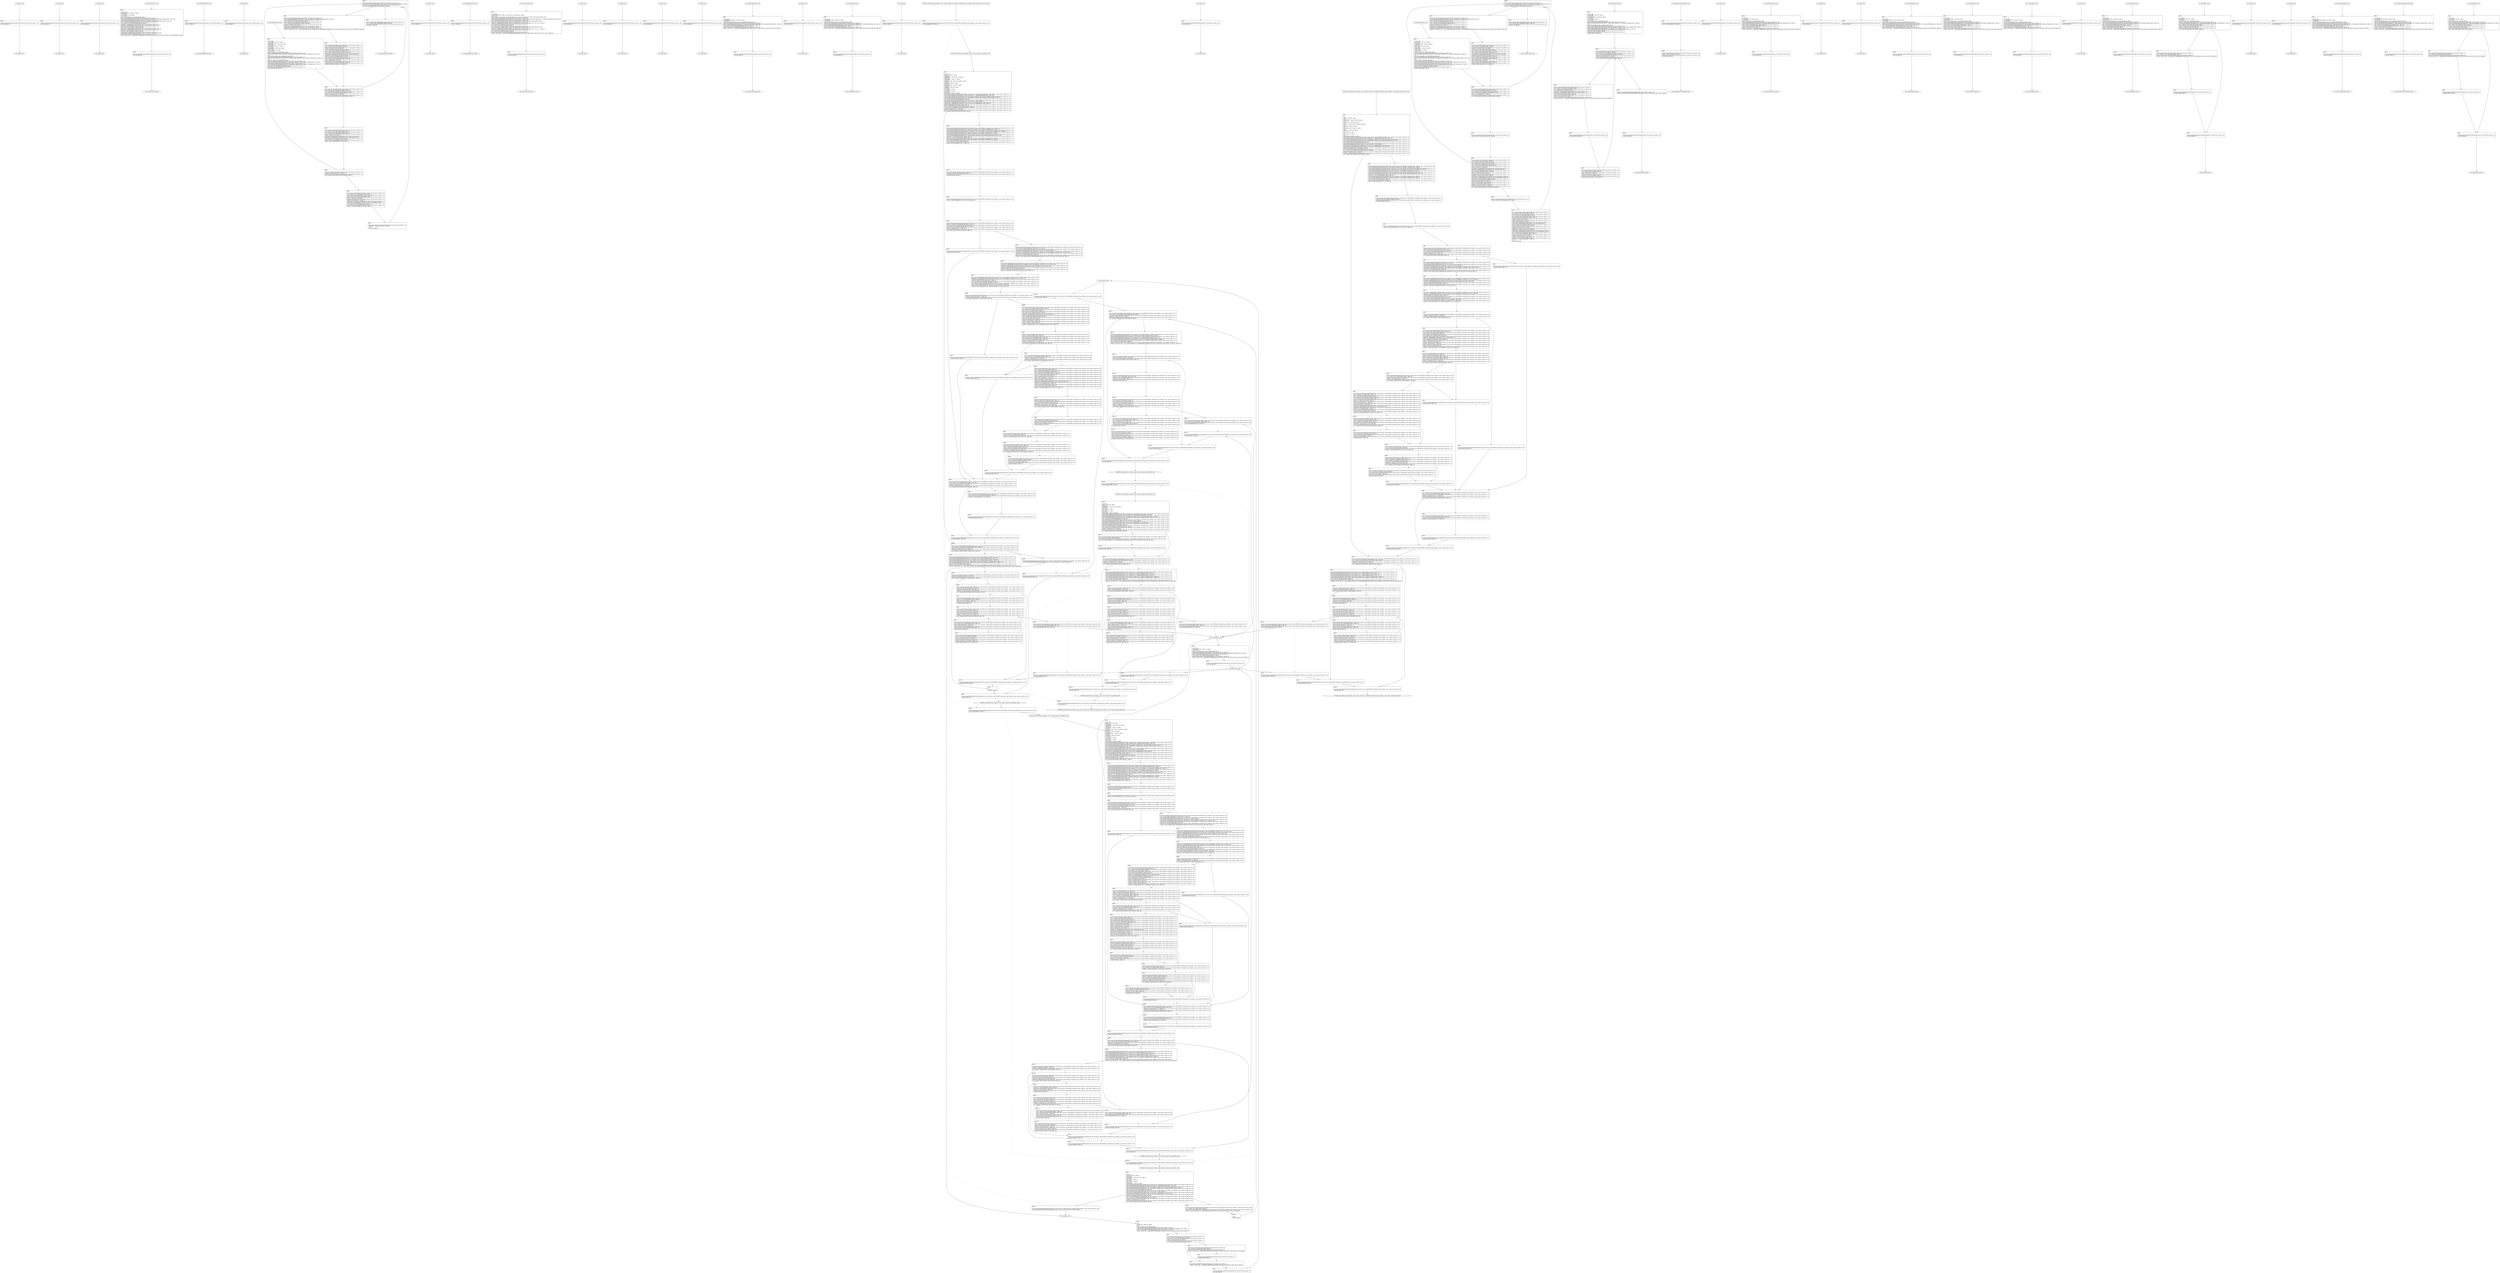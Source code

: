 digraph "icfg graph" {
BBio_ll_good1_end [label="{io_ll_good1_end}"];
BBio_ll_bad6_end [label="{io_ll_bad6_end}"];
BBio_ll_good5_end [label="{io_ll_good5_end}"];
BBio_ll_printWcharLine_end [label="{io_ll_printWcharLine_end}"];
BBio_ll_globalReturnsFalse_end [label="{io_ll_globalReturnsFalse_end}"];
BBio_ll_bad8_end [label="{io_ll_bad8_end}"];
BBio_ll_decodeHexWChars_end [label="{io_ll_decodeHexWChars_end}"];
BBio_ll_good7_end [label="{io_ll_good7_end}"];
BBio_ll_globalReturnsTrue_end [label="{io_ll_globalReturnsTrue_end}"];
BBio_ll_printStructLine_end [label="{io_ll_printStructLine_end}"];
BBio_ll_bad7_end [label="{io_ll_bad7_end}"];
BBio_ll_good6_end [label="{io_ll_good6_end}"];
BBio_ll_bad2_end [label="{io_ll_bad2_end}"];
BBio_ll_bad9_end [label="{io_ll_bad9_end}"];
BBio_ll_printUnsignedLine_end [label="{io_ll_printUnsignedLine_end}"];
BBio_ll_good4_end [label="{io_ll_good4_end}"];
BBio_ll_printSizeTLine_end [label="{io_ll_printSizeTLine_end}"];
BBio_ll_bad5_end [label="{io_ll_bad5_end}"];
BBio_ll_printLine_end [label="{io_ll_printLine_end}"];
BBCWE606_Unchecked_Loop_Condition__char_connect_socket_04_ll_goodB2G2_end [label="{CWE606_Unchecked_Loop_Condition__char_connect_socket_04_ll_goodB2G2_end}"];
BBCWE606_Unchecked_Loop_Condition__char_connect_socket_04_ll_goodG2B1_end [label="{CWE606_Unchecked_Loop_Condition__char_connect_socket_04_ll_goodG2B1_end}"];
BBCWE606_Unchecked_Loop_Condition__char_connect_socket_04_ll_CWE606_Unchecked_Loop_Condition__char_connect_socket_04_bad_end [label="{CWE606_Unchecked_Loop_Condition__char_connect_socket_04_ll_CWE606_Unchecked_Loop_Condition__char_connect_socket_04_bad_end}"];
BBio_ll_bad4_end [label="{io_ll_bad4_end}"];
BBio_ll_decodeHexChars_end [label="{io_ll_decodeHexChars_end}"];
BBCWE606_Unchecked_Loop_Condition__char_connect_socket_04_ll_goodG2B2_end [label="{CWE606_Unchecked_Loop_Condition__char_connect_socket_04_ll_goodG2B2_end}"];
BBio_ll_printBytesLine_end [label="{io_ll_printBytesLine_end}"];
BBio_ll_globalReturnsTrueOrFalse_end [label="{io_ll_globalReturnsTrueOrFalse_end}"];
BBio_ll_good3_end [label="{io_ll_good3_end}"];
BBio_ll_printHexCharLine_end [label="{io_ll_printHexCharLine_end}"];
BBio_ll_good9_end [label="{io_ll_good9_end}"];
BBio_ll_bad3_end [label="{io_ll_bad3_end}"];
BBio_ll_printDoubleLine_end [label="{io_ll_printDoubleLine_end}"];
BBio_ll_printShortLine_end [label="{io_ll_printShortLine_end}"];
BBio_ll_printLongLine_end [label="{io_ll_printLongLine_end}"];
BBio_ll_bad1_end [label="{io_ll_bad1_end}"];
BBio_ll_printFloatLine_end [label="{io_ll_printFloatLine_end}"];
BBio_ll_printWLine_end [label="{io_ll_printWLine_end}"];
BBio_ll_good2_end [label="{io_ll_good2_end}"];
BBio_ll_printIntLine_end [label="{io_ll_printIntLine_end}"];
BBCWE606_Unchecked_Loop_Condition__char_connect_socket_04_ll_CWE606_Unchecked_Loop_Condition__char_connect_socket_04_good_end [label="{CWE606_Unchecked_Loop_Condition__char_connect_socket_04_ll_CWE606_Unchecked_Loop_Condition__char_connect_socket_04_good_end}"];
BBio_ll_good8_end [label="{io_ll_good8_end}"];
BBio_ll_printLongLongLine_end [label="{io_ll_printLongLongLine_end}"];
BBio_ll_printHexUnsignedCharLine_end [label="{io_ll_printHexUnsignedCharLine_end}"];
BBio_ll_printSinkLine_end [label="{io_ll_printSinkLine_end}"];
BBCWE606_Unchecked_Loop_Condition__char_connect_socket_04_ll_goodB2G1_end [label="{CWE606_Unchecked_Loop_Condition__char_connect_socket_04_ll_goodB2G1_end}"];
BBio_ll_good1_start [label="{io_ll_good1_start}", shape=record];
io_ll_good1BB69 [label="{BB69:\l\l/home/raoxue/Desktop/MemVerif/workspace/000_108_933/source_code/io.c:187\l
  ret void, !dbg !52\l
}", shape=record];
BBio_ll_bad6_start [label="{io_ll_bad6_start}", shape=record];
io_ll_bad6BB83 [label="{BB83:\l\l/home/raoxue/Desktop/MemVerif/workspace/000_108_933/source_code/io.c:203\l
  ret void, !dbg !52\l
}", shape=record];
BBio_ll_good5_start [label="{io_ll_good5_start}", shape=record];
io_ll_good5BB73 [label="{BB73:\l\l/home/raoxue/Desktop/MemVerif/workspace/000_108_933/source_code/io.c:191\l
  ret void, !dbg !52\l
}", shape=record];
BBio_ll_printWcharLine_start [label="{io_ll_printWcharLine_start}", shape=record];
io_ll_printWcharLineBB28 [label="{BB28:\l\l/:317997568\l
  %wideChar.addr = alloca i32, align 4\l
/:317997568\l
  %s = alloca [2 x i32], align 4\l
/:317997568\l
  store i32 %wideChar, i32* %wideChar.addr, align 4\l
/home/raoxue/Desktop/MemVerif/workspace/000_108_933/source_code/io.c:70\l
  call void @llvm.dbg.declare(metadata i32* %wideChar.addr, metadata !162, metadata !DIExpression()), !dbg !163\l
/home/raoxue/Desktop/MemVerif/workspace/000_108_933/source_code/io.c:74\l
  call void @llvm.dbg.declare(metadata [2 x i32]* %s, metadata !164, metadata !DIExpression()), !dbg !168\l
/home/raoxue/Desktop/MemVerif/workspace/000_108_933/source_code/io.c:75\l
  %0 = load i32, i32* %wideChar.addr, align 4, !dbg !61\l
/home/raoxue/Desktop/MemVerif/workspace/000_108_933/source_code/io.c:75\l
  %arrayidx = getelementptr inbounds [2 x i32], [2 x i32]* %s, i64 0, i64 0, !dbg !62\l
/home/raoxue/Desktop/MemVerif/workspace/000_108_933/source_code/io.c:75\l
  store i32 %0, i32* %arrayidx, align 4, !dbg !63\l
/home/raoxue/Desktop/MemVerif/workspace/000_108_933/source_code/io.c:76\l
  %arrayidx1 = getelementptr inbounds [2 x i32], [2 x i32]* %s, i64 0, i64 1, !dbg !64\l
/home/raoxue/Desktop/MemVerif/workspace/000_108_933/source_code/io.c:76\l
  store i32 0, i32* %arrayidx1, align 4, !dbg !65\l
/home/raoxue/Desktop/MemVerif/workspace/000_108_933/source_code/io.c:77\l
  %arraydecay = getelementptr inbounds [2 x i32], [2 x i32]* %s, i64 0, i64 0, !dbg !66\l
/home/raoxue/Desktop/MemVerif/workspace/000_108_933/source_code/io.c:77\l
  %call = call i32 (i8*, ...) @printf(i8* getelementptr inbounds ([5 x i8], [5 x i8]* @.str.10, i64 0, i64 0), i32* %arraydecay), !dbg !67\l
}", shape=record];
io_ll_printWcharLineBB28 [label="{BB28:\l\l/:317997568\l
  %wideChar.addr = alloca i32, align 4\l
/:317997568\l
  %s = alloca [2 x i32], align 4\l
/:317997568\l
  store i32 %wideChar, i32* %wideChar.addr, align 4\l
/home/raoxue/Desktop/MemVerif/workspace/000_108_933/source_code/io.c:70\l
  call void @llvm.dbg.declare(metadata i32* %wideChar.addr, metadata !162, metadata !DIExpression()), !dbg !163\l
/home/raoxue/Desktop/MemVerif/workspace/000_108_933/source_code/io.c:74\l
  call void @llvm.dbg.declare(metadata [2 x i32]* %s, metadata !164, metadata !DIExpression()), !dbg !168\l
/home/raoxue/Desktop/MemVerif/workspace/000_108_933/source_code/io.c:75\l
  %0 = load i32, i32* %wideChar.addr, align 4, !dbg !61\l
/home/raoxue/Desktop/MemVerif/workspace/000_108_933/source_code/io.c:75\l
  %arrayidx = getelementptr inbounds [2 x i32], [2 x i32]* %s, i64 0, i64 0, !dbg !62\l
/home/raoxue/Desktop/MemVerif/workspace/000_108_933/source_code/io.c:75\l
  store i32 %0, i32* %arrayidx, align 4, !dbg !63\l
/home/raoxue/Desktop/MemVerif/workspace/000_108_933/source_code/io.c:76\l
  %arrayidx1 = getelementptr inbounds [2 x i32], [2 x i32]* %s, i64 0, i64 1, !dbg !64\l
/home/raoxue/Desktop/MemVerif/workspace/000_108_933/source_code/io.c:76\l
  store i32 0, i32* %arrayidx1, align 4, !dbg !65\l
/home/raoxue/Desktop/MemVerif/workspace/000_108_933/source_code/io.c:77\l
  %arraydecay = getelementptr inbounds [2 x i32], [2 x i32]* %s, i64 0, i64 0, !dbg !66\l
/home/raoxue/Desktop/MemVerif/workspace/000_108_933/source_code/io.c:77\l
  %call = call i32 (i8*, ...) @printf(i8* getelementptr inbounds ([5 x i8], [5 x i8]* @.str.10, i64 0, i64 0), i32* %arraydecay), !dbg !67\l
}", shape=record];
io_ll_printWcharLineBB29 [label="{BB29:\l\l/home/raoxue/Desktop/MemVerif/workspace/000_108_933/source_code/io.c:78\l
  ret void, !dbg !68\l
}", shape=record];
BBio_ll_globalReturnsFalse_start [label="{io_ll_globalReturnsFalse_start}", shape=record];
io_ll_globalReturnsFalseBB66 [label="{BB66:\l\l/home/raoxue/Desktop/MemVerif/workspace/000_108_933/source_code/io.c:163\l
  ret i32 0, !dbg !52\l
}", shape=record];
BBio_ll_bad8_start [label="{io_ll_bad8_start}", shape=record];
io_ll_bad8BB85 [label="{BB85:\l\l/home/raoxue/Desktop/MemVerif/workspace/000_108_933/source_code/io.c:205\l
  ret void, !dbg !52\l
}", shape=record];
BBio_ll_decodeHexWChars_start [label="{io_ll_decodeHexWChars_start}", shape=record];
io_ll_decodeHexWCharsBB55 [label="{BB55:\l\l/:107797064\l
  %bytes.addr = alloca i8*, align 8\l
/:107797064\l
  %numBytes.addr = alloca i64, align 8\l
/:107797064\l
  %hex.addr = alloca i32*, align 8\l
/:107797064\l
  %numWritten = alloca i64, align 8\l
/:107797064\l
  %byte = alloca i32, align 4\l
/:107797064\l
  store i8* %bytes, i8** %bytes.addr, align 8\l
/home/raoxue/Desktop/MemVerif/workspace/000_108_933/source_code/io.c:135\l
  call void @llvm.dbg.declare(metadata i8** %bytes.addr, metadata !290, metadata !DIExpression()), !dbg !291\l
/:135\l
  store i64 %numBytes, i64* %numBytes.addr, align 8\l
/home/raoxue/Desktop/MemVerif/workspace/000_108_933/source_code/io.c:135\l
  call void @llvm.dbg.declare(metadata i64* %numBytes.addr, metadata !292, metadata !DIExpression()), !dbg !293\l
/:135\l
  store i32* %hex, i32** %hex.addr, align 8\l
/home/raoxue/Desktop/MemVerif/workspace/000_108_933/source_code/io.c:135\l
  call void @llvm.dbg.declare(metadata i32** %hex.addr, metadata !294, metadata !DIExpression()), !dbg !295\l
/home/raoxue/Desktop/MemVerif/workspace/000_108_933/source_code/io.c:137\l
  call void @llvm.dbg.declare(metadata i64* %numWritten, metadata !296, metadata !DIExpression()), !dbg !297\l
/home/raoxue/Desktop/MemVerif/workspace/000_108_933/source_code/io.c:137\l
  store i64 0, i64* %numWritten, align 8, !dbg !65\l
/home/raoxue/Desktop/MemVerif/workspace/000_108_933/source_code/io.c:143\l
  br label %while.cond, !dbg !66\l
}", shape=record];
io_ll_decodeHexWCharsBB56 [label="{BB56:\l\l/home/raoxue/Desktop/MemVerif/workspace/000_108_933/source_code/io.c:143\l
  %0 = load i64, i64* %numWritten, align 8, !dbg !67\l
/home/raoxue/Desktop/MemVerif/workspace/000_108_933/source_code/io.c:143\l
  %1 = load i64, i64* %numBytes.addr, align 8, !dbg !68\l
/home/raoxue/Desktop/MemVerif/workspace/000_108_933/source_code/io.c:143\l
  %cmp = icmp ult i64 %0, %1, !dbg !69\l
/home/raoxue/Desktop/MemVerif/workspace/000_108_933/source_code/io.c:143\l
  br i1 %cmp, label %land.lhs.true, label %land.end, !dbg !70\l
}", shape=record];
io_ll_decodeHexWCharsBB57 [label="{BB57:\l\l/home/raoxue/Desktop/MemVerif/workspace/000_108_933/source_code/io.c:143\l
  %2 = load i32*, i32** %hex.addr, align 8, !dbg !71\l
/home/raoxue/Desktop/MemVerif/workspace/000_108_933/source_code/io.c:143\l
  %3 = load i64, i64* %numWritten, align 8, !dbg !72\l
/home/raoxue/Desktop/MemVerif/workspace/000_108_933/source_code/io.c:143\l
  %mul = mul i64 2, %3, !dbg !73\l
/home/raoxue/Desktop/MemVerif/workspace/000_108_933/source_code/io.c:143\l
  %arrayidx = getelementptr inbounds i32, i32* %2, i64 %mul, !dbg !71\l
/home/raoxue/Desktop/MemVerif/workspace/000_108_933/source_code/io.c:143\l
  %4 = load i32, i32* %arrayidx, align 4, !dbg !71\l
/home/raoxue/Desktop/MemVerif/workspace/000_108_933/source_code/io.c:143\l
  %call = call i32 @iswxdigit(i32 %4) #5, !dbg !74\l
}", shape=record];
io_ll_decodeHexWCharsBB57 [label="{BB57:\l\l/home/raoxue/Desktop/MemVerif/workspace/000_108_933/source_code/io.c:143\l
  %2 = load i32*, i32** %hex.addr, align 8, !dbg !71\l
/home/raoxue/Desktop/MemVerif/workspace/000_108_933/source_code/io.c:143\l
  %3 = load i64, i64* %numWritten, align 8, !dbg !72\l
/home/raoxue/Desktop/MemVerif/workspace/000_108_933/source_code/io.c:143\l
  %mul = mul i64 2, %3, !dbg !73\l
/home/raoxue/Desktop/MemVerif/workspace/000_108_933/source_code/io.c:143\l
  %arrayidx = getelementptr inbounds i32, i32* %2, i64 %mul, !dbg !71\l
/home/raoxue/Desktop/MemVerif/workspace/000_108_933/source_code/io.c:143\l
  %4 = load i32, i32* %arrayidx, align 4, !dbg !71\l
/home/raoxue/Desktop/MemVerif/workspace/000_108_933/source_code/io.c:143\l
  %call = call i32 @iswxdigit(i32 %4) #5, !dbg !74\l
}", shape=record];
io_ll_decodeHexWCharsBB59 [label="{BB59:\l\l/home/raoxue/Desktop/MemVerif/workspace/000_108_933/source_code/io.c:143\l
  %tobool = icmp ne i32 %call, 0, !dbg !74\l
/home/raoxue/Desktop/MemVerif/workspace/000_108_933/source_code/io.c:143\l
  br i1 %tobool, label %land.rhs, label %land.end, !dbg !75\l
}", shape=record];
io_ll_decodeHexWCharsBB60 [label="{BB60:\l\l/home/raoxue/Desktop/MemVerif/workspace/000_108_933/source_code/io.c:143\l
  %5 = load i32*, i32** %hex.addr, align 8, !dbg !76\l
/home/raoxue/Desktop/MemVerif/workspace/000_108_933/source_code/io.c:143\l
  %6 = load i64, i64* %numWritten, align 8, !dbg !77\l
/home/raoxue/Desktop/MemVerif/workspace/000_108_933/source_code/io.c:143\l
  %mul1 = mul i64 2, %6, !dbg !78\l
/home/raoxue/Desktop/MemVerif/workspace/000_108_933/source_code/io.c:143\l
  %add = add i64 %mul1, 1, !dbg !79\l
/home/raoxue/Desktop/MemVerif/workspace/000_108_933/source_code/io.c:143\l
  %arrayidx2 = getelementptr inbounds i32, i32* %5, i64 %add, !dbg !76\l
/home/raoxue/Desktop/MemVerif/workspace/000_108_933/source_code/io.c:143\l
  %7 = load i32, i32* %arrayidx2, align 4, !dbg !76\l
/home/raoxue/Desktop/MemVerif/workspace/000_108_933/source_code/io.c:143\l
  %call3 = call i32 @iswxdigit(i32 %7) #5, !dbg !80\l
}", shape=record];
io_ll_decodeHexWCharsBB60 [label="{BB60:\l\l/home/raoxue/Desktop/MemVerif/workspace/000_108_933/source_code/io.c:143\l
  %5 = load i32*, i32** %hex.addr, align 8, !dbg !76\l
/home/raoxue/Desktop/MemVerif/workspace/000_108_933/source_code/io.c:143\l
  %6 = load i64, i64* %numWritten, align 8, !dbg !77\l
/home/raoxue/Desktop/MemVerif/workspace/000_108_933/source_code/io.c:143\l
  %mul1 = mul i64 2, %6, !dbg !78\l
/home/raoxue/Desktop/MemVerif/workspace/000_108_933/source_code/io.c:143\l
  %add = add i64 %mul1, 1, !dbg !79\l
/home/raoxue/Desktop/MemVerif/workspace/000_108_933/source_code/io.c:143\l
  %arrayidx2 = getelementptr inbounds i32, i32* %5, i64 %add, !dbg !76\l
/home/raoxue/Desktop/MemVerif/workspace/000_108_933/source_code/io.c:143\l
  %7 = load i32, i32* %arrayidx2, align 4, !dbg !76\l
/home/raoxue/Desktop/MemVerif/workspace/000_108_933/source_code/io.c:143\l
  %call3 = call i32 @iswxdigit(i32 %7) #5, !dbg !80\l
}", shape=record];
io_ll_decodeHexWCharsBB61 [label="{BB61:\l\l/home/raoxue/Desktop/MemVerif/workspace/000_108_933/source_code/io.c:143\l
  %tobool4 = icmp ne i32 %call3, 0, !dbg !75\l
/:143\l
  br label %land.end\l
}", shape=record];
io_ll_decodeHexWCharsBB58 [label="{BB58:\l\l/home/raoxue/Desktop/MemVerif/workspace/000_108_933/source_code/io.c:0\l
  %8 = phi i1 [ false, %land.lhs.true ], [ false, %while.cond ], [ %tobool4, %land.rhs ], !dbg !81\l
/home/raoxue/Desktop/MemVerif/workspace/000_108_933/source_code/io.c:143\l
  br i1 %8, label %while.body, label %while.end, !dbg !66\l
}", shape=record];
io_ll_decodeHexWCharsBB62 [label="{BB62:\l\l/home/raoxue/Desktop/MemVerif/workspace/000_108_933/source_code/io.c:145\l
  call void @llvm.dbg.declare(metadata i32* %byte, metadata !314, metadata !DIExpression()), !dbg !316\l
/home/raoxue/Desktop/MemVerif/workspace/000_108_933/source_code/io.c:146\l
  %9 = load i32*, i32** %hex.addr, align 8, !dbg !85\l
/home/raoxue/Desktop/MemVerif/workspace/000_108_933/source_code/io.c:146\l
  %10 = load i64, i64* %numWritten, align 8, !dbg !86\l
/home/raoxue/Desktop/MemVerif/workspace/000_108_933/source_code/io.c:146\l
  %mul5 = mul i64 2, %10, !dbg !87\l
/home/raoxue/Desktop/MemVerif/workspace/000_108_933/source_code/io.c:146\l
  %arrayidx6 = getelementptr inbounds i32, i32* %9, i64 %mul5, !dbg !85\l
/home/raoxue/Desktop/MemVerif/workspace/000_108_933/source_code/io.c:146\l
  %call7 = call i32 (i32*, i32*, ...) @__isoc99_swscanf(i32* %arrayidx6, i32* getelementptr inbounds ([5 x i32], [5 x i32]* @.str.16, i64 0, i64 0), i32* %byte) #5, !dbg !88\l
}", shape=record];
io_ll_decodeHexWCharsBB62 [label="{BB62:\l\l/home/raoxue/Desktop/MemVerif/workspace/000_108_933/source_code/io.c:145\l
  call void @llvm.dbg.declare(metadata i32* %byte, metadata !314, metadata !DIExpression()), !dbg !316\l
/home/raoxue/Desktop/MemVerif/workspace/000_108_933/source_code/io.c:146\l
  %9 = load i32*, i32** %hex.addr, align 8, !dbg !85\l
/home/raoxue/Desktop/MemVerif/workspace/000_108_933/source_code/io.c:146\l
  %10 = load i64, i64* %numWritten, align 8, !dbg !86\l
/home/raoxue/Desktop/MemVerif/workspace/000_108_933/source_code/io.c:146\l
  %mul5 = mul i64 2, %10, !dbg !87\l
/home/raoxue/Desktop/MemVerif/workspace/000_108_933/source_code/io.c:146\l
  %arrayidx6 = getelementptr inbounds i32, i32* %9, i64 %mul5, !dbg !85\l
/home/raoxue/Desktop/MemVerif/workspace/000_108_933/source_code/io.c:146\l
  %call7 = call i32 (i32*, i32*, ...) @__isoc99_swscanf(i32* %arrayidx6, i32* getelementptr inbounds ([5 x i32], [5 x i32]* @.str.16, i64 0, i64 0), i32* %byte) #5, !dbg !88\l
}", shape=record];
io_ll_decodeHexWCharsBB64 [label="{BB64:\l\l/home/raoxue/Desktop/MemVerif/workspace/000_108_933/source_code/io.c:147\l
  %11 = load i32, i32* %byte, align 4, !dbg !89\l
/home/raoxue/Desktop/MemVerif/workspace/000_108_933/source_code/io.c:147\l
  %conv = trunc i32 %11 to i8, !dbg !90\l
/home/raoxue/Desktop/MemVerif/workspace/000_108_933/source_code/io.c:147\l
  %12 = load i8*, i8** %bytes.addr, align 8, !dbg !91\l
/home/raoxue/Desktop/MemVerif/workspace/000_108_933/source_code/io.c:147\l
  %13 = load i64, i64* %numWritten, align 8, !dbg !92\l
/home/raoxue/Desktop/MemVerif/workspace/000_108_933/source_code/io.c:147\l
  %arrayidx8 = getelementptr inbounds i8, i8* %12, i64 %13, !dbg !91\l
/home/raoxue/Desktop/MemVerif/workspace/000_108_933/source_code/io.c:147\l
  store i8 %conv, i8* %arrayidx8, align 1, !dbg !93\l
/home/raoxue/Desktop/MemVerif/workspace/000_108_933/source_code/io.c:148\l
  %14 = load i64, i64* %numWritten, align 8, !dbg !94\l
/home/raoxue/Desktop/MemVerif/workspace/000_108_933/source_code/io.c:148\l
  %inc = add i64 %14, 1, !dbg !94\l
/home/raoxue/Desktop/MemVerif/workspace/000_108_933/source_code/io.c:148\l
  store i64 %inc, i64* %numWritten, align 8, !dbg !94\l
/home/raoxue/Desktop/MemVerif/workspace/000_108_933/source_code/io.c:143\l
  br label %while.cond, !dbg !66, !llvm.loop !95\l
}", shape=record];
io_ll_decodeHexWCharsBB63 [label="{BB63:\l\l/home/raoxue/Desktop/MemVerif/workspace/000_108_933/source_code/io.c:151\l
  %15 = load i64, i64* %numWritten, align 8, !dbg !98\l
/home/raoxue/Desktop/MemVerif/workspace/000_108_933/source_code/io.c:151\l
  ret i64 %15, !dbg !99\l
}", shape=record];
BBio_ll_good7_start [label="{io_ll_good7_start}", shape=record];
io_ll_good7BB75 [label="{BB75:\l\l/home/raoxue/Desktop/MemVerif/workspace/000_108_933/source_code/io.c:193\l
  ret void, !dbg !52\l
}", shape=record];
BBio_ll_globalReturnsTrue_start [label="{io_ll_globalReturnsTrue_start}", shape=record];
io_ll_globalReturnsTrueBB65 [label="{BB65:\l\l/home/raoxue/Desktop/MemVerif/workspace/000_108_933/source_code/io.c:158\l
  ret i32 1, !dbg !52\l
}", shape=record];
BBio_ll_printStructLine_start [label="{io_ll_printStructLine_start}", shape=record];
io_ll_printStructLineBB36 [label="{BB36:\l\l/:317997568\l
  %structTwoIntsStruct.addr = alloca %struct._twoIntsStruct*, align 8\l
/:317997568\l
  store %struct._twoIntsStruct* %structTwoIntsStruct, %struct._twoIntsStruct** %structTwoIntsStruct.addr, align 8\l
/home/raoxue/Desktop/MemVerif/workspace/000_108_933/source_code/io.c:95\l
  call void @llvm.dbg.declare(metadata %struct._twoIntsStruct** %structTwoIntsStruct.addr, metadata !212, metadata !DIExpression()), !dbg !213\l
/home/raoxue/Desktop/MemVerif/workspace/000_108_933/source_code/io.c:97\l
  %0 = load %struct._twoIntsStruct*, %struct._twoIntsStruct** %structTwoIntsStruct.addr, align 8, !dbg !61\l
/home/raoxue/Desktop/MemVerif/workspace/000_108_933/source_code/io.c:97\l
  %intOne = getelementptr inbounds %struct._twoIntsStruct, %struct._twoIntsStruct* %0, i32 0, i32 0, !dbg !62\l
/home/raoxue/Desktop/MemVerif/workspace/000_108_933/source_code/io.c:97\l
  %1 = load i32, i32* %intOne, align 4, !dbg !62\l
/home/raoxue/Desktop/MemVerif/workspace/000_108_933/source_code/io.c:97\l
  %2 = load %struct._twoIntsStruct*, %struct._twoIntsStruct** %structTwoIntsStruct.addr, align 8, !dbg !63\l
/home/raoxue/Desktop/MemVerif/workspace/000_108_933/source_code/io.c:97\l
  %intTwo = getelementptr inbounds %struct._twoIntsStruct, %struct._twoIntsStruct* %2, i32 0, i32 1, !dbg !64\l
/home/raoxue/Desktop/MemVerif/workspace/000_108_933/source_code/io.c:97\l
  %3 = load i32, i32* %intTwo, align 4, !dbg !64\l
/home/raoxue/Desktop/MemVerif/workspace/000_108_933/source_code/io.c:97\l
  %call = call i32 (i8*, ...) @printf(i8* getelementptr inbounds ([10 x i8], [10 x i8]* @.str.13, i64 0, i64 0), i32 %1, i32 %3), !dbg !65\l
}", shape=record];
io_ll_printStructLineBB36 [label="{BB36:\l\l/:317997568\l
  %structTwoIntsStruct.addr = alloca %struct._twoIntsStruct*, align 8\l
/:317997568\l
  store %struct._twoIntsStruct* %structTwoIntsStruct, %struct._twoIntsStruct** %structTwoIntsStruct.addr, align 8\l
/home/raoxue/Desktop/MemVerif/workspace/000_108_933/source_code/io.c:95\l
  call void @llvm.dbg.declare(metadata %struct._twoIntsStruct** %structTwoIntsStruct.addr, metadata !212, metadata !DIExpression()), !dbg !213\l
/home/raoxue/Desktop/MemVerif/workspace/000_108_933/source_code/io.c:97\l
  %0 = load %struct._twoIntsStruct*, %struct._twoIntsStruct** %structTwoIntsStruct.addr, align 8, !dbg !61\l
/home/raoxue/Desktop/MemVerif/workspace/000_108_933/source_code/io.c:97\l
  %intOne = getelementptr inbounds %struct._twoIntsStruct, %struct._twoIntsStruct* %0, i32 0, i32 0, !dbg !62\l
/home/raoxue/Desktop/MemVerif/workspace/000_108_933/source_code/io.c:97\l
  %1 = load i32, i32* %intOne, align 4, !dbg !62\l
/home/raoxue/Desktop/MemVerif/workspace/000_108_933/source_code/io.c:97\l
  %2 = load %struct._twoIntsStruct*, %struct._twoIntsStruct** %structTwoIntsStruct.addr, align 8, !dbg !63\l
/home/raoxue/Desktop/MemVerif/workspace/000_108_933/source_code/io.c:97\l
  %intTwo = getelementptr inbounds %struct._twoIntsStruct, %struct._twoIntsStruct* %2, i32 0, i32 1, !dbg !64\l
/home/raoxue/Desktop/MemVerif/workspace/000_108_933/source_code/io.c:97\l
  %3 = load i32, i32* %intTwo, align 4, !dbg !64\l
/home/raoxue/Desktop/MemVerif/workspace/000_108_933/source_code/io.c:97\l
  %call = call i32 (i8*, ...) @printf(i8* getelementptr inbounds ([10 x i8], [10 x i8]* @.str.13, i64 0, i64 0), i32 %1, i32 %3), !dbg !65\l
}", shape=record];
io_ll_printStructLineBB37 [label="{BB37:\l\l/home/raoxue/Desktop/MemVerif/workspace/000_108_933/source_code/io.c:98\l
  ret void, !dbg !66\l
}", shape=record];
BBio_ll_bad7_start [label="{io_ll_bad7_start}", shape=record];
io_ll_bad7BB84 [label="{BB84:\l\l/home/raoxue/Desktop/MemVerif/workspace/000_108_933/source_code/io.c:204\l
  ret void, !dbg !52\l
}", shape=record];
BBio_ll_good6_start [label="{io_ll_good6_start}", shape=record];
io_ll_good6BB74 [label="{BB74:\l\l/home/raoxue/Desktop/MemVerif/workspace/000_108_933/source_code/io.c:192\l
  ret void, !dbg !52\l
}", shape=record];
BBio_ll_bad2_start [label="{io_ll_bad2_start}", shape=record];
io_ll_bad2BB79 [label="{BB79:\l\l/home/raoxue/Desktop/MemVerif/workspace/000_108_933/source_code/io.c:199\l
  ret void, !dbg !52\l
}", shape=record];
BBio_ll_bad9_start [label="{io_ll_bad9_start}", shape=record];
io_ll_bad9BB86 [label="{BB86:\l\l/home/raoxue/Desktop/MemVerif/workspace/000_108_933/source_code/io.c:206\l
  ret void, !dbg !52\l
}", shape=record];
BBio_ll_printUnsignedLine_start [label="{io_ll_printUnsignedLine_start}", shape=record];
io_ll_printUnsignedLineBB30 [label="{BB30:\l\l/:107958104\l
  %unsignedNumber.addr = alloca i32, align 4\l
/:107958104\l
  store i32 %unsignedNumber, i32* %unsignedNumber.addr, align 4\l
/home/raoxue/Desktop/MemVerif/workspace/000_108_933/source_code/io.c:80\l
  call void @llvm.dbg.declare(metadata i32* %unsignedNumber.addr, metadata !180, metadata !DIExpression()), !dbg !181\l
/home/raoxue/Desktop/MemVerif/workspace/000_108_933/source_code/io.c:82\l
  %0 = load i32, i32* %unsignedNumber.addr, align 4, !dbg !54\l
/home/raoxue/Desktop/MemVerif/workspace/000_108_933/source_code/io.c:82\l
  %call = call i32 (i8*, ...) @printf(i8* getelementptr inbounds ([4 x i8], [4 x i8]* @.str.11, i64 0, i64 0), i32 %0), !dbg !55\l
}", shape=record];
io_ll_printUnsignedLineBB30 [label="{BB30:\l\l/:107958104\l
  %unsignedNumber.addr = alloca i32, align 4\l
/:107958104\l
  store i32 %unsignedNumber, i32* %unsignedNumber.addr, align 4\l
/home/raoxue/Desktop/MemVerif/workspace/000_108_933/source_code/io.c:80\l
  call void @llvm.dbg.declare(metadata i32* %unsignedNumber.addr, metadata !180, metadata !DIExpression()), !dbg !181\l
/home/raoxue/Desktop/MemVerif/workspace/000_108_933/source_code/io.c:82\l
  %0 = load i32, i32* %unsignedNumber.addr, align 4, !dbg !54\l
/home/raoxue/Desktop/MemVerif/workspace/000_108_933/source_code/io.c:82\l
  %call = call i32 (i8*, ...) @printf(i8* getelementptr inbounds ([4 x i8], [4 x i8]* @.str.11, i64 0, i64 0), i32 %0), !dbg !55\l
}", shape=record];
io_ll_printUnsignedLineBB31 [label="{BB31:\l\l/home/raoxue/Desktop/MemVerif/workspace/000_108_933/source_code/io.c:83\l
  ret void, !dbg !56\l
}", shape=record];
BBio_ll_good4_start [label="{io_ll_good4_start}", shape=record];
io_ll_good4BB72 [label="{BB72:\l\l/home/raoxue/Desktop/MemVerif/workspace/000_108_933/source_code/io.c:190\l
  ret void, !dbg !52\l
}", shape=record];
BBio_ll_printSizeTLine_start [label="{io_ll_printSizeTLine_start}", shape=record];
io_ll_printSizeTLineBB24 [label="{BB24:\l\l/:317997568\l
  %sizeTNumber.addr = alloca i64, align 8\l
/:317997568\l
  store i64 %sizeTNumber, i64* %sizeTNumber.addr, align 8\l
/home/raoxue/Desktop/MemVerif/workspace/000_108_933/source_code/io.c:60\l
  call void @llvm.dbg.declare(metadata i64* %sizeTNumber.addr, metadata !146, metadata !DIExpression()), !dbg !147\l
/home/raoxue/Desktop/MemVerif/workspace/000_108_933/source_code/io.c:62\l
  %0 = load i64, i64* %sizeTNumber.addr, align 8, !dbg !57\l
/home/raoxue/Desktop/MemVerif/workspace/000_108_933/source_code/io.c:62\l
  %call = call i32 (i8*, ...) @printf(i8* getelementptr inbounds ([5 x i8], [5 x i8]* @.str.8, i64 0, i64 0), i64 %0), !dbg !58\l
}", shape=record];
io_ll_printSizeTLineBB24 [label="{BB24:\l\l/:317997568\l
  %sizeTNumber.addr = alloca i64, align 8\l
/:317997568\l
  store i64 %sizeTNumber, i64* %sizeTNumber.addr, align 8\l
/home/raoxue/Desktop/MemVerif/workspace/000_108_933/source_code/io.c:60\l
  call void @llvm.dbg.declare(metadata i64* %sizeTNumber.addr, metadata !146, metadata !DIExpression()), !dbg !147\l
/home/raoxue/Desktop/MemVerif/workspace/000_108_933/source_code/io.c:62\l
  %0 = load i64, i64* %sizeTNumber.addr, align 8, !dbg !57\l
/home/raoxue/Desktop/MemVerif/workspace/000_108_933/source_code/io.c:62\l
  %call = call i32 (i8*, ...) @printf(i8* getelementptr inbounds ([5 x i8], [5 x i8]* @.str.8, i64 0, i64 0), i64 %0), !dbg !58\l
}", shape=record];
io_ll_printSizeTLineBB25 [label="{BB25:\l\l/home/raoxue/Desktop/MemVerif/workspace/000_108_933/source_code/io.c:63\l
  ret void, !dbg !59\l
}", shape=record];
BBio_ll_bad5_start [label="{io_ll_bad5_start}", shape=record];
io_ll_bad5BB82 [label="{BB82:\l\l/home/raoxue/Desktop/MemVerif/workspace/000_108_933/source_code/io.c:202\l
  ret void, !dbg !52\l
}", shape=record];
BBio_ll_printLine_start [label="{io_ll_printLine_start}", shape=record];
io_ll_printLineBB0 [label="{BB0:\l\l/:415\l
  %line.addr = alloca i8*, align 8\l
/:415\l
  store i8* %line, i8** %line.addr, align 8\l
/home/raoxue/Desktop/MemVerif/workspace/000_108_933/source_code/io.c:11\l
  call void @llvm.dbg.declare(metadata i8** %line.addr, metadata !52, metadata !DIExpression()), !dbg !53\l
/home/raoxue/Desktop/MemVerif/workspace/000_108_933/source_code/io.c:13\l
  %call = call i32 (i8*, ...) @printf(i8* getelementptr inbounds ([9 x i8], [9 x i8]* @.str, i64 0, i64 0)), !dbg !54\l
}", shape=record];
io_ll_printLineBB0 [label="{BB0:\l\l/:415\l
  %line.addr = alloca i8*, align 8\l
/:415\l
  store i8* %line, i8** %line.addr, align 8\l
/home/raoxue/Desktop/MemVerif/workspace/000_108_933/source_code/io.c:11\l
  call void @llvm.dbg.declare(metadata i8** %line.addr, metadata !52, metadata !DIExpression()), !dbg !53\l
/home/raoxue/Desktop/MemVerif/workspace/000_108_933/source_code/io.c:13\l
  %call = call i32 (i8*, ...) @printf(i8* getelementptr inbounds ([9 x i8], [9 x i8]* @.str, i64 0, i64 0)), !dbg !54\l
}", shape=record];
io_ll_printLineBB1 [label="{BB1:\l\l/home/raoxue/Desktop/MemVerif/workspace/000_108_933/source_code/io.c:14\l
  %0 = load i8*, i8** %line.addr, align 8, !dbg !55\l
/home/raoxue/Desktop/MemVerif/workspace/000_108_933/source_code/io.c:14\l
  %cmp = icmp ne i8* %0, null, !dbg !57\l
/home/raoxue/Desktop/MemVerif/workspace/000_108_933/source_code/io.c:14\l
  br i1 %cmp, label %if.then, label %if.end, !dbg !58\l
}", shape=record];
io_ll_printLineBB2 [label="{BB2:\l\l/home/raoxue/Desktop/MemVerif/workspace/000_108_933/source_code/io.c:16\l
  %1 = load i8*, i8** %line.addr, align 8, !dbg !59\l
/home/raoxue/Desktop/MemVerif/workspace/000_108_933/source_code/io.c:16\l
  %call1 = call i32 (i8*, ...) @printf(i8* getelementptr inbounds ([4 x i8], [4 x i8]* @.str.1, i64 0, i64 0), i8* %1), !dbg !61\l
}", shape=record];
io_ll_printLineBB2 [label="{BB2:\l\l/home/raoxue/Desktop/MemVerif/workspace/000_108_933/source_code/io.c:16\l
  %1 = load i8*, i8** %line.addr, align 8, !dbg !59\l
/home/raoxue/Desktop/MemVerif/workspace/000_108_933/source_code/io.c:16\l
  %call1 = call i32 (i8*, ...) @printf(i8* getelementptr inbounds ([4 x i8], [4 x i8]* @.str.1, i64 0, i64 0), i8* %1), !dbg !61\l
}", shape=record];
io_ll_printLineBB4 [label="{BB4:\l\l/home/raoxue/Desktop/MemVerif/workspace/000_108_933/source_code/io.c:17\l
  br label %if.end, !dbg !62\l
}", shape=record];
io_ll_printLineBB3 [label="{BB3:\l\l/home/raoxue/Desktop/MemVerif/workspace/000_108_933/source_code/io.c:18\l
  %call2 = call i32 (i8*, ...) @printf(i8* getelementptr inbounds ([9 x i8], [9 x i8]* @.str.2, i64 0, i64 0)), !dbg !63\l
}", shape=record];
io_ll_printLineBB3 [label="{BB3:\l\l/home/raoxue/Desktop/MemVerif/workspace/000_108_933/source_code/io.c:18\l
  %call2 = call i32 (i8*, ...) @printf(i8* getelementptr inbounds ([9 x i8], [9 x i8]* @.str.2, i64 0, i64 0)), !dbg !63\l
}", shape=record];
io_ll_printLineBB5 [label="{BB5:\l\l/home/raoxue/Desktop/MemVerif/workspace/000_108_933/source_code/io.c:19\l
  ret void, !dbg !64\l
}", shape=record];
BBCWE606_Unchecked_Loop_Condition__char_connect_socket_04_ll_goodB2G2_start [label="{CWE606_Unchecked_Loop_Condition__char_connect_socket_04_ll_goodB2G2_start}", shape=record];
CWE606_Unchecked_Loop_Condition__char_connect_socket_04_ll_goodB2G2BB78 [label="{BB78:\l\l/:95263032\l
  %data = alloca i8*, align 8\l
/:95263032\l
  %dataBuffer = alloca [100 x i8], align 16\l
/:95263032\l
  %recvResult = alloca i32, align 4\l
/:95263032\l
  %service = alloca %struct.sockaddr_in, align 4\l
/:95263032\l
  %replace = alloca i8*, align 8\l
/:95263032\l
  %connectSocket = alloca i32, align 4\l
/:95263032\l
  %dataLen = alloca i64, align 8\l
/:95263032\l
  %i = alloca i32, align 4\l
/:95263032\l
  %n = alloca i32, align 4\l
/:95263032\l
  %intVariable = alloca i32, align 4\l
/home/raoxue/Desktop/MemVerif/workspace/000_108_933/source_code/CWE606_Unchecked_Loop_Condition__char_connect_socket_04.c:260\l
  call void @llvm.dbg.declare(metadata i8** %data, metadata !400, metadata !DIExpression()), !dbg !401\l
/home/raoxue/Desktop/MemVerif/workspace/000_108_933/source_code/CWE606_Unchecked_Loop_Condition__char_connect_socket_04.c:261\l
  call void @llvm.dbg.declare(metadata [100 x i8]* %dataBuffer, metadata !402, metadata !DIExpression()), !dbg !403\l
/home/raoxue/Desktop/MemVerif/workspace/000_108_933/source_code/CWE606_Unchecked_Loop_Condition__char_connect_socket_04.c:261\l
  %0 = bitcast [100 x i8]* %dataBuffer to i8*, !dbg !80\l
/home/raoxue/Desktop/MemVerif/workspace/000_108_933/source_code/CWE606_Unchecked_Loop_Condition__char_connect_socket_04.c:261\l
  call void @llvm.memset.p0i8.i64(i8* align 16 %0, i8 0, i64 100, i1 false), !dbg !80\l
/home/raoxue/Desktop/MemVerif/workspace/000_108_933/source_code/CWE606_Unchecked_Loop_Condition__char_connect_socket_04.c:262\l
  %arraydecay = getelementptr inbounds [100 x i8], [100 x i8]* %dataBuffer, i64 0, i64 0, !dbg !81\l
/home/raoxue/Desktop/MemVerif/workspace/000_108_933/source_code/CWE606_Unchecked_Loop_Condition__char_connect_socket_04.c:262\l
  store i8* %arraydecay, i8** %data, align 8, !dbg !82\l
/home/raoxue/Desktop/MemVerif/workspace/000_108_933/source_code/CWE606_Unchecked_Loop_Condition__char_connect_socket_04.c:263\l
  %1 = load i32, i32* @STATIC_CONST_TRUE, align 4, !dbg !83\l
/home/raoxue/Desktop/MemVerif/workspace/000_108_933/source_code/CWE606_Unchecked_Loop_Condition__char_connect_socket_04.c:263\l
  %tobool = icmp ne i32 %1, 0, !dbg !83\l
/home/raoxue/Desktop/MemVerif/workspace/000_108_933/source_code/CWE606_Unchecked_Loop_Condition__char_connect_socket_04.c:263\l
  br i1 %tobool, label %if.then, label %if.end31, !dbg !85\l
}", shape=record];
CWE606_Unchecked_Loop_Condition__char_connect_socket_04_ll_goodB2G2BB79 [label="{BB79:\l\l/home/raoxue/Desktop/MemVerif/workspace/000_108_933/source_code/CWE606_Unchecked_Loop_Condition__char_connect_socket_04.c:270\l
  call void @llvm.dbg.declare(metadata i32* %recvResult, metadata !409, metadata !DIExpression()), !dbg !412\l
/home/raoxue/Desktop/MemVerif/workspace/000_108_933/source_code/CWE606_Unchecked_Loop_Condition__char_connect_socket_04.c:271\l
  call void @llvm.dbg.declare(metadata %struct.sockaddr_in* %service, metadata !413, metadata !DIExpression()), !dbg !414\l
/home/raoxue/Desktop/MemVerif/workspace/000_108_933/source_code/CWE606_Unchecked_Loop_Condition__char_connect_socket_04.c:272\l
  call void @llvm.dbg.declare(metadata i8** %replace, metadata !415, metadata !DIExpression()), !dbg !416\l
/home/raoxue/Desktop/MemVerif/workspace/000_108_933/source_code/CWE606_Unchecked_Loop_Condition__char_connect_socket_04.c:273\l
  call void @llvm.dbg.declare(metadata i32* %connectSocket, metadata !417, metadata !DIExpression()), !dbg !418\l
/home/raoxue/Desktop/MemVerif/workspace/000_108_933/source_code/CWE606_Unchecked_Loop_Condition__char_connect_socket_04.c:273\l
  store i32 -1, i32* %connectSocket, align 4, !dbg !116\l
/home/raoxue/Desktop/MemVerif/workspace/000_108_933/source_code/CWE606_Unchecked_Loop_Condition__char_connect_socket_04.c:274\l
  call void @llvm.dbg.declare(metadata i64* %dataLen, metadata !419, metadata !DIExpression()), !dbg !420\l
/home/raoxue/Desktop/MemVerif/workspace/000_108_933/source_code/CWE606_Unchecked_Loop_Condition__char_connect_socket_04.c:274\l
  %2 = load i8*, i8** %data, align 8, !dbg !122\l
/home/raoxue/Desktop/MemVerif/workspace/000_108_933/source_code/CWE606_Unchecked_Loop_Condition__char_connect_socket_04.c:274\l
  %call = call i64 @strlen(i8* %2) #7, !dbg !123\l
}", shape=record];
CWE606_Unchecked_Loop_Condition__char_connect_socket_04_ll_goodB2G2BB79 [label="{BB79:\l\l/home/raoxue/Desktop/MemVerif/workspace/000_108_933/source_code/CWE606_Unchecked_Loop_Condition__char_connect_socket_04.c:270\l
  call void @llvm.dbg.declare(metadata i32* %recvResult, metadata !409, metadata !DIExpression()), !dbg !412\l
/home/raoxue/Desktop/MemVerif/workspace/000_108_933/source_code/CWE606_Unchecked_Loop_Condition__char_connect_socket_04.c:271\l
  call void @llvm.dbg.declare(metadata %struct.sockaddr_in* %service, metadata !413, metadata !DIExpression()), !dbg !414\l
/home/raoxue/Desktop/MemVerif/workspace/000_108_933/source_code/CWE606_Unchecked_Loop_Condition__char_connect_socket_04.c:272\l
  call void @llvm.dbg.declare(metadata i8** %replace, metadata !415, metadata !DIExpression()), !dbg !416\l
/home/raoxue/Desktop/MemVerif/workspace/000_108_933/source_code/CWE606_Unchecked_Loop_Condition__char_connect_socket_04.c:273\l
  call void @llvm.dbg.declare(metadata i32* %connectSocket, metadata !417, metadata !DIExpression()), !dbg !418\l
/home/raoxue/Desktop/MemVerif/workspace/000_108_933/source_code/CWE606_Unchecked_Loop_Condition__char_connect_socket_04.c:273\l
  store i32 -1, i32* %connectSocket, align 4, !dbg !116\l
/home/raoxue/Desktop/MemVerif/workspace/000_108_933/source_code/CWE606_Unchecked_Loop_Condition__char_connect_socket_04.c:274\l
  call void @llvm.dbg.declare(metadata i64* %dataLen, metadata !419, metadata !DIExpression()), !dbg !420\l
/home/raoxue/Desktop/MemVerif/workspace/000_108_933/source_code/CWE606_Unchecked_Loop_Condition__char_connect_socket_04.c:274\l
  %2 = load i8*, i8** %data, align 8, !dbg !122\l
/home/raoxue/Desktop/MemVerif/workspace/000_108_933/source_code/CWE606_Unchecked_Loop_Condition__char_connect_socket_04.c:274\l
  %call = call i64 @strlen(i8* %2) #7, !dbg !123\l
}", shape=record];
CWE606_Unchecked_Loop_Condition__char_connect_socket_04_ll_goodB2G2BB81 [label="{BB81:\l\l/home/raoxue/Desktop/MemVerif/workspace/000_108_933/source_code/CWE606_Unchecked_Loop_Condition__char_connect_socket_04.c:274\l
  store i64 %call, i64* %dataLen, align 8, !dbg !121\l
/home/raoxue/Desktop/MemVerif/workspace/000_108_933/source_code/CWE606_Unchecked_Loop_Condition__char_connect_socket_04.c:275\l
  br label %do.body, !dbg !124\l
}", shape=record];
CWE606_Unchecked_Loop_Condition__char_connect_socket_04_ll_goodB2G2BB82 [label="{BB82:\l\l/home/raoxue/Desktop/MemVerif/workspace/000_108_933/source_code/CWE606_Unchecked_Loop_Condition__char_connect_socket_04.c:285\l
  %call1 = call i32 @socket(i32 2, i32 1, i32 6) #8, !dbg !125\l
}", shape=record];
CWE606_Unchecked_Loop_Condition__char_connect_socket_04_ll_goodB2G2BB82 [label="{BB82:\l\l/home/raoxue/Desktop/MemVerif/workspace/000_108_933/source_code/CWE606_Unchecked_Loop_Condition__char_connect_socket_04.c:285\l
  %call1 = call i32 @socket(i32 2, i32 1, i32 6) #8, !dbg !125\l
}", shape=record];
CWE606_Unchecked_Loop_Condition__char_connect_socket_04_ll_goodB2G2BB83 [label="{BB83:\l\l/home/raoxue/Desktop/MemVerif/workspace/000_108_933/source_code/CWE606_Unchecked_Loop_Condition__char_connect_socket_04.c:285\l
  store i32 %call1, i32* %connectSocket, align 4, !dbg !127\l
/home/raoxue/Desktop/MemVerif/workspace/000_108_933/source_code/CWE606_Unchecked_Loop_Condition__char_connect_socket_04.c:286\l
  %3 = load i32, i32* %connectSocket, align 4, !dbg !128\l
/home/raoxue/Desktop/MemVerif/workspace/000_108_933/source_code/CWE606_Unchecked_Loop_Condition__char_connect_socket_04.c:286\l
  %cmp = icmp eq i32 %3, -1, !dbg !130\l
/home/raoxue/Desktop/MemVerif/workspace/000_108_933/source_code/CWE606_Unchecked_Loop_Condition__char_connect_socket_04.c:286\l
  br i1 %cmp, label %if.then2, label %if.end, !dbg !131\l
}", shape=record];
CWE606_Unchecked_Loop_Condition__char_connect_socket_04_ll_goodB2G2BB84 [label="{BB84:\l\l/home/raoxue/Desktop/MemVerif/workspace/000_108_933/source_code/CWE606_Unchecked_Loop_Condition__char_connect_socket_04.c:288\l
  br label %do.end, !dbg !132\l
}", shape=record];
CWE606_Unchecked_Loop_Condition__char_connect_socket_04_ll_goodB2G2BB85 [label="{BB85:\l\l/home/raoxue/Desktop/MemVerif/workspace/000_108_933/source_code/CWE606_Unchecked_Loop_Condition__char_connect_socket_04.c:290\l
  %4 = bitcast %struct.sockaddr_in* %service to i8*, !dbg !134\l
/home/raoxue/Desktop/MemVerif/workspace/000_108_933/source_code/CWE606_Unchecked_Loop_Condition__char_connect_socket_04.c:290\l
  call void @llvm.memset.p0i8.i64(i8* align 4 %4, i8 0, i64 16, i1 false), !dbg !134\l
/home/raoxue/Desktop/MemVerif/workspace/000_108_933/source_code/CWE606_Unchecked_Loop_Condition__char_connect_socket_04.c:291\l
  %sin_family = getelementptr inbounds %struct.sockaddr_in, %struct.sockaddr_in* %service, i32 0, i32 0, !dbg !135\l
/home/raoxue/Desktop/MemVerif/workspace/000_108_933/source_code/CWE606_Unchecked_Loop_Condition__char_connect_socket_04.c:291\l
  store i16 2, i16* %sin_family, align 4, !dbg !136\l
/home/raoxue/Desktop/MemVerif/workspace/000_108_933/source_code/CWE606_Unchecked_Loop_Condition__char_connect_socket_04.c:292\l
  %call3 = call i32 @inet_addr(i8* getelementptr inbounds ([10 x i8], [10 x i8]* @.str, i64 0, i64 0)) #8, !dbg !137\l
}", shape=record];
CWE606_Unchecked_Loop_Condition__char_connect_socket_04_ll_goodB2G2BB85 [label="{BB85:\l\l/home/raoxue/Desktop/MemVerif/workspace/000_108_933/source_code/CWE606_Unchecked_Loop_Condition__char_connect_socket_04.c:290\l
  %4 = bitcast %struct.sockaddr_in* %service to i8*, !dbg !134\l
/home/raoxue/Desktop/MemVerif/workspace/000_108_933/source_code/CWE606_Unchecked_Loop_Condition__char_connect_socket_04.c:290\l
  call void @llvm.memset.p0i8.i64(i8* align 4 %4, i8 0, i64 16, i1 false), !dbg !134\l
/home/raoxue/Desktop/MemVerif/workspace/000_108_933/source_code/CWE606_Unchecked_Loop_Condition__char_connect_socket_04.c:291\l
  %sin_family = getelementptr inbounds %struct.sockaddr_in, %struct.sockaddr_in* %service, i32 0, i32 0, !dbg !135\l
/home/raoxue/Desktop/MemVerif/workspace/000_108_933/source_code/CWE606_Unchecked_Loop_Condition__char_connect_socket_04.c:291\l
  store i16 2, i16* %sin_family, align 4, !dbg !136\l
/home/raoxue/Desktop/MemVerif/workspace/000_108_933/source_code/CWE606_Unchecked_Loop_Condition__char_connect_socket_04.c:292\l
  %call3 = call i32 @inet_addr(i8* getelementptr inbounds ([10 x i8], [10 x i8]* @.str, i64 0, i64 0)) #8, !dbg !137\l
}", shape=record];
CWE606_Unchecked_Loop_Condition__char_connect_socket_04_ll_goodB2G2BB87 [label="{BB87:\l\l/home/raoxue/Desktop/MemVerif/workspace/000_108_933/source_code/CWE606_Unchecked_Loop_Condition__char_connect_socket_04.c:292\l
  %sin_addr = getelementptr inbounds %struct.sockaddr_in, %struct.sockaddr_in* %service, i32 0, i32 2, !dbg !138\l
/home/raoxue/Desktop/MemVerif/workspace/000_108_933/source_code/CWE606_Unchecked_Loop_Condition__char_connect_socket_04.c:292\l
  %s_addr = getelementptr inbounds %struct.in_addr, %struct.in_addr* %sin_addr, i32 0, i32 0, !dbg !139\l
/home/raoxue/Desktop/MemVerif/workspace/000_108_933/source_code/CWE606_Unchecked_Loop_Condition__char_connect_socket_04.c:292\l
  store i32 %call3, i32* %s_addr, align 4, !dbg !140\l
/home/raoxue/Desktop/MemVerif/workspace/000_108_933/source_code/CWE606_Unchecked_Loop_Condition__char_connect_socket_04.c:293\l
  %call4 = call zeroext i16 @htons(i16 zeroext 27015) #9, !dbg !141\l
}", shape=record];
CWE606_Unchecked_Loop_Condition__char_connect_socket_04_ll_goodB2G2BB87 [label="{BB87:\l\l/home/raoxue/Desktop/MemVerif/workspace/000_108_933/source_code/CWE606_Unchecked_Loop_Condition__char_connect_socket_04.c:292\l
  %sin_addr = getelementptr inbounds %struct.sockaddr_in, %struct.sockaddr_in* %service, i32 0, i32 2, !dbg !138\l
/home/raoxue/Desktop/MemVerif/workspace/000_108_933/source_code/CWE606_Unchecked_Loop_Condition__char_connect_socket_04.c:292\l
  %s_addr = getelementptr inbounds %struct.in_addr, %struct.in_addr* %sin_addr, i32 0, i32 0, !dbg !139\l
/home/raoxue/Desktop/MemVerif/workspace/000_108_933/source_code/CWE606_Unchecked_Loop_Condition__char_connect_socket_04.c:292\l
  store i32 %call3, i32* %s_addr, align 4, !dbg !140\l
/home/raoxue/Desktop/MemVerif/workspace/000_108_933/source_code/CWE606_Unchecked_Loop_Condition__char_connect_socket_04.c:293\l
  %call4 = call zeroext i16 @htons(i16 zeroext 27015) #9, !dbg !141\l
}", shape=record];
CWE606_Unchecked_Loop_Condition__char_connect_socket_04_ll_goodB2G2BB88 [label="{BB88:\l\l/home/raoxue/Desktop/MemVerif/workspace/000_108_933/source_code/CWE606_Unchecked_Loop_Condition__char_connect_socket_04.c:293\l
  %sin_port = getelementptr inbounds %struct.sockaddr_in, %struct.sockaddr_in* %service, i32 0, i32 1, !dbg !142\l
/home/raoxue/Desktop/MemVerif/workspace/000_108_933/source_code/CWE606_Unchecked_Loop_Condition__char_connect_socket_04.c:293\l
  store i16 %call4, i16* %sin_port, align 2, !dbg !143\l
/home/raoxue/Desktop/MemVerif/workspace/000_108_933/source_code/CWE606_Unchecked_Loop_Condition__char_connect_socket_04.c:294\l
  %5 = load i32, i32* %connectSocket, align 4, !dbg !144\l
/home/raoxue/Desktop/MemVerif/workspace/000_108_933/source_code/CWE606_Unchecked_Loop_Condition__char_connect_socket_04.c:294\l
  %6 = bitcast %struct.sockaddr_in* %service to %struct.sockaddr*, !dbg !146\l
/home/raoxue/Desktop/MemVerif/workspace/000_108_933/source_code/CWE606_Unchecked_Loop_Condition__char_connect_socket_04.c:294\l
  %call5 = call i32 @connect(i32 %5, %struct.sockaddr* %6, i32 16), !dbg !147\l
}", shape=record];
CWE606_Unchecked_Loop_Condition__char_connect_socket_04_ll_goodB2G2BB88 [label="{BB88:\l\l/home/raoxue/Desktop/MemVerif/workspace/000_108_933/source_code/CWE606_Unchecked_Loop_Condition__char_connect_socket_04.c:293\l
  %sin_port = getelementptr inbounds %struct.sockaddr_in, %struct.sockaddr_in* %service, i32 0, i32 1, !dbg !142\l
/home/raoxue/Desktop/MemVerif/workspace/000_108_933/source_code/CWE606_Unchecked_Loop_Condition__char_connect_socket_04.c:293\l
  store i16 %call4, i16* %sin_port, align 2, !dbg !143\l
/home/raoxue/Desktop/MemVerif/workspace/000_108_933/source_code/CWE606_Unchecked_Loop_Condition__char_connect_socket_04.c:294\l
  %5 = load i32, i32* %connectSocket, align 4, !dbg !144\l
/home/raoxue/Desktop/MemVerif/workspace/000_108_933/source_code/CWE606_Unchecked_Loop_Condition__char_connect_socket_04.c:294\l
  %6 = bitcast %struct.sockaddr_in* %service to %struct.sockaddr*, !dbg !146\l
/home/raoxue/Desktop/MemVerif/workspace/000_108_933/source_code/CWE606_Unchecked_Loop_Condition__char_connect_socket_04.c:294\l
  %call5 = call i32 @connect(i32 %5, %struct.sockaddr* %6, i32 16), !dbg !147\l
}", shape=record];
CWE606_Unchecked_Loop_Condition__char_connect_socket_04_ll_goodB2G2BB89 [label="{BB89:\l\l/home/raoxue/Desktop/MemVerif/workspace/000_108_933/source_code/CWE606_Unchecked_Loop_Condition__char_connect_socket_04.c:294\l
  %cmp6 = icmp eq i32 %call5, -1, !dbg !148\l
/home/raoxue/Desktop/MemVerif/workspace/000_108_933/source_code/CWE606_Unchecked_Loop_Condition__char_connect_socket_04.c:294\l
  br i1 %cmp6, label %if.then7, label %if.end8, !dbg !149\l
}", shape=record];
CWE606_Unchecked_Loop_Condition__char_connect_socket_04_ll_goodB2G2BB90 [label="{BB90:\l\l/home/raoxue/Desktop/MemVerif/workspace/000_108_933/source_code/CWE606_Unchecked_Loop_Condition__char_connect_socket_04.c:296\l
  br label %do.end, !dbg !150\l
}", shape=record];
CWE606_Unchecked_Loop_Condition__char_connect_socket_04_ll_goodB2G2BB91 [label="{BB91:\l\l/home/raoxue/Desktop/MemVerif/workspace/000_108_933/source_code/CWE606_Unchecked_Loop_Condition__char_connect_socket_04.c:301\l
  %7 = load i32, i32* %connectSocket, align 4, !dbg !152\l
/home/raoxue/Desktop/MemVerif/workspace/000_108_933/source_code/CWE606_Unchecked_Loop_Condition__char_connect_socket_04.c:301\l
  %8 = load i8*, i8** %data, align 8, !dbg !153\l
/home/raoxue/Desktop/MemVerif/workspace/000_108_933/source_code/CWE606_Unchecked_Loop_Condition__char_connect_socket_04.c:301\l
  %9 = load i64, i64* %dataLen, align 8, !dbg !154\l
/home/raoxue/Desktop/MemVerif/workspace/000_108_933/source_code/CWE606_Unchecked_Loop_Condition__char_connect_socket_04.c:301\l
  %add.ptr = getelementptr inbounds i8, i8* %8, i64 %9, !dbg !155\l
/home/raoxue/Desktop/MemVerif/workspace/000_108_933/source_code/CWE606_Unchecked_Loop_Condition__char_connect_socket_04.c:301\l
  %10 = load i64, i64* %dataLen, align 8, !dbg !156\l
/home/raoxue/Desktop/MemVerif/workspace/000_108_933/source_code/CWE606_Unchecked_Loop_Condition__char_connect_socket_04.c:301\l
  %sub = sub i64 100, %10, !dbg !157\l
/home/raoxue/Desktop/MemVerif/workspace/000_108_933/source_code/CWE606_Unchecked_Loop_Condition__char_connect_socket_04.c:301\l
  %sub9 = sub i64 %sub, 1, !dbg !158\l
/home/raoxue/Desktop/MemVerif/workspace/000_108_933/source_code/CWE606_Unchecked_Loop_Condition__char_connect_socket_04.c:301\l
  %mul = mul i64 1, %sub9, !dbg !159\l
/home/raoxue/Desktop/MemVerif/workspace/000_108_933/source_code/CWE606_Unchecked_Loop_Condition__char_connect_socket_04.c:301\l
  %call10 = call i64 @recv(i32 %7, i8* %add.ptr, i64 %mul, i32 0), !dbg !160\l
}", shape=record];
CWE606_Unchecked_Loop_Condition__char_connect_socket_04_ll_goodB2G2BB91 [label="{BB91:\l\l/home/raoxue/Desktop/MemVerif/workspace/000_108_933/source_code/CWE606_Unchecked_Loop_Condition__char_connect_socket_04.c:301\l
  %7 = load i32, i32* %connectSocket, align 4, !dbg !152\l
/home/raoxue/Desktop/MemVerif/workspace/000_108_933/source_code/CWE606_Unchecked_Loop_Condition__char_connect_socket_04.c:301\l
  %8 = load i8*, i8** %data, align 8, !dbg !153\l
/home/raoxue/Desktop/MemVerif/workspace/000_108_933/source_code/CWE606_Unchecked_Loop_Condition__char_connect_socket_04.c:301\l
  %9 = load i64, i64* %dataLen, align 8, !dbg !154\l
/home/raoxue/Desktop/MemVerif/workspace/000_108_933/source_code/CWE606_Unchecked_Loop_Condition__char_connect_socket_04.c:301\l
  %add.ptr = getelementptr inbounds i8, i8* %8, i64 %9, !dbg !155\l
/home/raoxue/Desktop/MemVerif/workspace/000_108_933/source_code/CWE606_Unchecked_Loop_Condition__char_connect_socket_04.c:301\l
  %10 = load i64, i64* %dataLen, align 8, !dbg !156\l
/home/raoxue/Desktop/MemVerif/workspace/000_108_933/source_code/CWE606_Unchecked_Loop_Condition__char_connect_socket_04.c:301\l
  %sub = sub i64 100, %10, !dbg !157\l
/home/raoxue/Desktop/MemVerif/workspace/000_108_933/source_code/CWE606_Unchecked_Loop_Condition__char_connect_socket_04.c:301\l
  %sub9 = sub i64 %sub, 1, !dbg !158\l
/home/raoxue/Desktop/MemVerif/workspace/000_108_933/source_code/CWE606_Unchecked_Loop_Condition__char_connect_socket_04.c:301\l
  %mul = mul i64 1, %sub9, !dbg !159\l
/home/raoxue/Desktop/MemVerif/workspace/000_108_933/source_code/CWE606_Unchecked_Loop_Condition__char_connect_socket_04.c:301\l
  %call10 = call i64 @recv(i32 %7, i8* %add.ptr, i64 %mul, i32 0), !dbg !160\l
}", shape=record];
CWE606_Unchecked_Loop_Condition__char_connect_socket_04_ll_goodB2G2BB92 [label="{BB92:\l\l/home/raoxue/Desktop/MemVerif/workspace/000_108_933/source_code/CWE606_Unchecked_Loop_Condition__char_connect_socket_04.c:301\l
  %conv = trunc i64 %call10 to i32, !dbg !160\l
/home/raoxue/Desktop/MemVerif/workspace/000_108_933/source_code/CWE606_Unchecked_Loop_Condition__char_connect_socket_04.c:301\l
  store i32 %conv, i32* %recvResult, align 4, !dbg !161\l
/home/raoxue/Desktop/MemVerif/workspace/000_108_933/source_code/CWE606_Unchecked_Loop_Condition__char_connect_socket_04.c:302\l
  %11 = load i32, i32* %recvResult, align 4, !dbg !162\l
/home/raoxue/Desktop/MemVerif/workspace/000_108_933/source_code/CWE606_Unchecked_Loop_Condition__char_connect_socket_04.c:302\l
  %cmp11 = icmp eq i32 %11, -1, !dbg !164\l
/home/raoxue/Desktop/MemVerif/workspace/000_108_933/source_code/CWE606_Unchecked_Loop_Condition__char_connect_socket_04.c:302\l
  br i1 %cmp11, label %if.then15, label %lor.lhs.false, !dbg !165\l
}", shape=record];
CWE606_Unchecked_Loop_Condition__char_connect_socket_04_ll_goodB2G2BB94 [label="{BB94:\l\l/home/raoxue/Desktop/MemVerif/workspace/000_108_933/source_code/CWE606_Unchecked_Loop_Condition__char_connect_socket_04.c:302\l
  %12 = load i32, i32* %recvResult, align 4, !dbg !166\l
/home/raoxue/Desktop/MemVerif/workspace/000_108_933/source_code/CWE606_Unchecked_Loop_Condition__char_connect_socket_04.c:302\l
  %cmp13 = icmp eq i32 %12, 0, !dbg !167\l
/home/raoxue/Desktop/MemVerif/workspace/000_108_933/source_code/CWE606_Unchecked_Loop_Condition__char_connect_socket_04.c:302\l
  br i1 %cmp13, label %if.then15, label %if.end16, !dbg !168\l
}", shape=record];
CWE606_Unchecked_Loop_Condition__char_connect_socket_04_ll_goodB2G2BB93 [label="{BB93:\l\l/home/raoxue/Desktop/MemVerif/workspace/000_108_933/source_code/CWE606_Unchecked_Loop_Condition__char_connect_socket_04.c:304\l
  br label %do.end, !dbg !169\l
}", shape=record];
CWE606_Unchecked_Loop_Condition__char_connect_socket_04_ll_goodB2G2BB95 [label="{BB95:\l\l/home/raoxue/Desktop/MemVerif/workspace/000_108_933/source_code/CWE606_Unchecked_Loop_Condition__char_connect_socket_04.c:307\l
  %13 = load i8*, i8** %data, align 8, !dbg !171\l
/home/raoxue/Desktop/MemVerif/workspace/000_108_933/source_code/CWE606_Unchecked_Loop_Condition__char_connect_socket_04.c:307\l
  %14 = load i64, i64* %dataLen, align 8, !dbg !172\l
/home/raoxue/Desktop/MemVerif/workspace/000_108_933/source_code/CWE606_Unchecked_Loop_Condition__char_connect_socket_04.c:307\l
  %15 = load i32, i32* %recvResult, align 4, !dbg !173\l
/home/raoxue/Desktop/MemVerif/workspace/000_108_933/source_code/CWE606_Unchecked_Loop_Condition__char_connect_socket_04.c:307\l
  %conv17 = sext i32 %15 to i64, !dbg !173\l
/home/raoxue/Desktop/MemVerif/workspace/000_108_933/source_code/CWE606_Unchecked_Loop_Condition__char_connect_socket_04.c:307\l
  %div = udiv i64 %conv17, 1, !dbg !174\l
/home/raoxue/Desktop/MemVerif/workspace/000_108_933/source_code/CWE606_Unchecked_Loop_Condition__char_connect_socket_04.c:307\l
  %add = add i64 %14, %div, !dbg !175\l
/home/raoxue/Desktop/MemVerif/workspace/000_108_933/source_code/CWE606_Unchecked_Loop_Condition__char_connect_socket_04.c:307\l
  %arrayidx = getelementptr inbounds i8, i8* %13, i64 %add, !dbg !171\l
/home/raoxue/Desktop/MemVerif/workspace/000_108_933/source_code/CWE606_Unchecked_Loop_Condition__char_connect_socket_04.c:307\l
  store i8 0, i8* %arrayidx, align 1, !dbg !176\l
/home/raoxue/Desktop/MemVerif/workspace/000_108_933/source_code/CWE606_Unchecked_Loop_Condition__char_connect_socket_04.c:309\l
  %16 = load i8*, i8** %data, align 8, !dbg !177\l
/home/raoxue/Desktop/MemVerif/workspace/000_108_933/source_code/CWE606_Unchecked_Loop_Condition__char_connect_socket_04.c:309\l
  %call18 = call i8* @strchr(i8* %16, i32 13) #7, !dbg !178\l
}", shape=record];
CWE606_Unchecked_Loop_Condition__char_connect_socket_04_ll_goodB2G2BB95 [label="{BB95:\l\l/home/raoxue/Desktop/MemVerif/workspace/000_108_933/source_code/CWE606_Unchecked_Loop_Condition__char_connect_socket_04.c:307\l
  %13 = load i8*, i8** %data, align 8, !dbg !171\l
/home/raoxue/Desktop/MemVerif/workspace/000_108_933/source_code/CWE606_Unchecked_Loop_Condition__char_connect_socket_04.c:307\l
  %14 = load i64, i64* %dataLen, align 8, !dbg !172\l
/home/raoxue/Desktop/MemVerif/workspace/000_108_933/source_code/CWE606_Unchecked_Loop_Condition__char_connect_socket_04.c:307\l
  %15 = load i32, i32* %recvResult, align 4, !dbg !173\l
/home/raoxue/Desktop/MemVerif/workspace/000_108_933/source_code/CWE606_Unchecked_Loop_Condition__char_connect_socket_04.c:307\l
  %conv17 = sext i32 %15 to i64, !dbg !173\l
/home/raoxue/Desktop/MemVerif/workspace/000_108_933/source_code/CWE606_Unchecked_Loop_Condition__char_connect_socket_04.c:307\l
  %div = udiv i64 %conv17, 1, !dbg !174\l
/home/raoxue/Desktop/MemVerif/workspace/000_108_933/source_code/CWE606_Unchecked_Loop_Condition__char_connect_socket_04.c:307\l
  %add = add i64 %14, %div, !dbg !175\l
/home/raoxue/Desktop/MemVerif/workspace/000_108_933/source_code/CWE606_Unchecked_Loop_Condition__char_connect_socket_04.c:307\l
  %arrayidx = getelementptr inbounds i8, i8* %13, i64 %add, !dbg !171\l
/home/raoxue/Desktop/MemVerif/workspace/000_108_933/source_code/CWE606_Unchecked_Loop_Condition__char_connect_socket_04.c:307\l
  store i8 0, i8* %arrayidx, align 1, !dbg !176\l
/home/raoxue/Desktop/MemVerif/workspace/000_108_933/source_code/CWE606_Unchecked_Loop_Condition__char_connect_socket_04.c:309\l
  %16 = load i8*, i8** %data, align 8, !dbg !177\l
/home/raoxue/Desktop/MemVerif/workspace/000_108_933/source_code/CWE606_Unchecked_Loop_Condition__char_connect_socket_04.c:309\l
  %call18 = call i8* @strchr(i8* %16, i32 13) #7, !dbg !178\l
}", shape=record];
CWE606_Unchecked_Loop_Condition__char_connect_socket_04_ll_goodB2G2BB96 [label="{BB96:\l\l/home/raoxue/Desktop/MemVerif/workspace/000_108_933/source_code/CWE606_Unchecked_Loop_Condition__char_connect_socket_04.c:309\l
  store i8* %call18, i8** %replace, align 8, !dbg !179\l
/home/raoxue/Desktop/MemVerif/workspace/000_108_933/source_code/CWE606_Unchecked_Loop_Condition__char_connect_socket_04.c:310\l
  %17 = load i8*, i8** %replace, align 8, !dbg !180\l
/home/raoxue/Desktop/MemVerif/workspace/000_108_933/source_code/CWE606_Unchecked_Loop_Condition__char_connect_socket_04.c:310\l
  %tobool19 = icmp ne i8* %17, null, !dbg !180\l
/home/raoxue/Desktop/MemVerif/workspace/000_108_933/source_code/CWE606_Unchecked_Loop_Condition__char_connect_socket_04.c:310\l
  br i1 %tobool19, label %if.then20, label %if.end21, !dbg !182\l
}", shape=record];
CWE606_Unchecked_Loop_Condition__char_connect_socket_04_ll_goodB2G2BB97 [label="{BB97:\l\l/home/raoxue/Desktop/MemVerif/workspace/000_108_933/source_code/CWE606_Unchecked_Loop_Condition__char_connect_socket_04.c:312\l
  %18 = load i8*, i8** %replace, align 8, !dbg !183\l
/home/raoxue/Desktop/MemVerif/workspace/000_108_933/source_code/CWE606_Unchecked_Loop_Condition__char_connect_socket_04.c:312\l
  store i8 0, i8* %18, align 1, !dbg !185\l
/home/raoxue/Desktop/MemVerif/workspace/000_108_933/source_code/CWE606_Unchecked_Loop_Condition__char_connect_socket_04.c:313\l
  br label %if.end21, !dbg !186\l
}", shape=record];
CWE606_Unchecked_Loop_Condition__char_connect_socket_04_ll_goodB2G2BB98 [label="{BB98:\l\l/home/raoxue/Desktop/MemVerif/workspace/000_108_933/source_code/CWE606_Unchecked_Loop_Condition__char_connect_socket_04.c:314\l
  %19 = load i8*, i8** %data, align 8, !dbg !187\l
/home/raoxue/Desktop/MemVerif/workspace/000_108_933/source_code/CWE606_Unchecked_Loop_Condition__char_connect_socket_04.c:314\l
  %call22 = call i8* @strchr(i8* %19, i32 10) #7, !dbg !188\l
}", shape=record];
CWE606_Unchecked_Loop_Condition__char_connect_socket_04_ll_goodB2G2BB98 [label="{BB98:\l\l/home/raoxue/Desktop/MemVerif/workspace/000_108_933/source_code/CWE606_Unchecked_Loop_Condition__char_connect_socket_04.c:314\l
  %19 = load i8*, i8** %data, align 8, !dbg !187\l
/home/raoxue/Desktop/MemVerif/workspace/000_108_933/source_code/CWE606_Unchecked_Loop_Condition__char_connect_socket_04.c:314\l
  %call22 = call i8* @strchr(i8* %19, i32 10) #7, !dbg !188\l
}", shape=record];
CWE606_Unchecked_Loop_Condition__char_connect_socket_04_ll_goodB2G2BB99 [label="{BB99:\l\l/home/raoxue/Desktop/MemVerif/workspace/000_108_933/source_code/CWE606_Unchecked_Loop_Condition__char_connect_socket_04.c:314\l
  store i8* %call22, i8** %replace, align 8, !dbg !189\l
/home/raoxue/Desktop/MemVerif/workspace/000_108_933/source_code/CWE606_Unchecked_Loop_Condition__char_connect_socket_04.c:315\l
  %20 = load i8*, i8** %replace, align 8, !dbg !190\l
/home/raoxue/Desktop/MemVerif/workspace/000_108_933/source_code/CWE606_Unchecked_Loop_Condition__char_connect_socket_04.c:315\l
  %tobool23 = icmp ne i8* %20, null, !dbg !190\l
/home/raoxue/Desktop/MemVerif/workspace/000_108_933/source_code/CWE606_Unchecked_Loop_Condition__char_connect_socket_04.c:315\l
  br i1 %tobool23, label %if.then24, label %if.end25, !dbg !192\l
}", shape=record];
CWE606_Unchecked_Loop_Condition__char_connect_socket_04_ll_goodB2G2BB100 [label="{BB100:\l\l/home/raoxue/Desktop/MemVerif/workspace/000_108_933/source_code/CWE606_Unchecked_Loop_Condition__char_connect_socket_04.c:317\l
  %21 = load i8*, i8** %replace, align 8, !dbg !193\l
/home/raoxue/Desktop/MemVerif/workspace/000_108_933/source_code/CWE606_Unchecked_Loop_Condition__char_connect_socket_04.c:317\l
  store i8 0, i8* %21, align 1, !dbg !195\l
/home/raoxue/Desktop/MemVerif/workspace/000_108_933/source_code/CWE606_Unchecked_Loop_Condition__char_connect_socket_04.c:318\l
  br label %if.end25, !dbg !196\l
}", shape=record];
CWE606_Unchecked_Loop_Condition__char_connect_socket_04_ll_goodB2G2BB101 [label="{BB101:\l\l/home/raoxue/Desktop/MemVerif/workspace/000_108_933/source_code/CWE606_Unchecked_Loop_Condition__char_connect_socket_04.c:319\l
  br label %do.end, !dbg !197\l
}", shape=record];
CWE606_Unchecked_Loop_Condition__char_connect_socket_04_ll_goodB2G2BB86 [label="{BB86:\l\l/home/raoxue/Desktop/MemVerif/workspace/000_108_933/source_code/CWE606_Unchecked_Loop_Condition__char_connect_socket_04.c:321\l
  %22 = load i32, i32* %connectSocket, align 4, !dbg !198\l
/home/raoxue/Desktop/MemVerif/workspace/000_108_933/source_code/CWE606_Unchecked_Loop_Condition__char_connect_socket_04.c:321\l
  %cmp26 = icmp ne i32 %22, -1, !dbg !200\l
/home/raoxue/Desktop/MemVerif/workspace/000_108_933/source_code/CWE606_Unchecked_Loop_Condition__char_connect_socket_04.c:321\l
  br i1 %cmp26, label %if.then28, label %if.end30, !dbg !201\l
}", shape=record];
CWE606_Unchecked_Loop_Condition__char_connect_socket_04_ll_goodB2G2BB102 [label="{BB102:\l\l/home/raoxue/Desktop/MemVerif/workspace/000_108_933/source_code/CWE606_Unchecked_Loop_Condition__char_connect_socket_04.c:323\l
  %23 = load i32, i32* %connectSocket, align 4, !dbg !202\l
/home/raoxue/Desktop/MemVerif/workspace/000_108_933/source_code/CWE606_Unchecked_Loop_Condition__char_connect_socket_04.c:323\l
  %call29 = call i32 @close(i32 %23), !dbg !204\l
}", shape=record];
CWE606_Unchecked_Loop_Condition__char_connect_socket_04_ll_goodB2G2BB102 [label="{BB102:\l\l/home/raoxue/Desktop/MemVerif/workspace/000_108_933/source_code/CWE606_Unchecked_Loop_Condition__char_connect_socket_04.c:323\l
  %23 = load i32, i32* %connectSocket, align 4, !dbg !202\l
/home/raoxue/Desktop/MemVerif/workspace/000_108_933/source_code/CWE606_Unchecked_Loop_Condition__char_connect_socket_04.c:323\l
  %call29 = call i32 @close(i32 %23), !dbg !204\l
}", shape=record];
CWE606_Unchecked_Loop_Condition__char_connect_socket_04_ll_goodB2G2BB104 [label="{BB104:\l\l/home/raoxue/Desktop/MemVerif/workspace/000_108_933/source_code/CWE606_Unchecked_Loop_Condition__char_connect_socket_04.c:324\l
  br label %if.end30, !dbg !205\l
}", shape=record];
CWE606_Unchecked_Loop_Condition__char_connect_socket_04_ll_goodB2G2BB103 [label="{BB103:\l\l/home/raoxue/Desktop/MemVerif/workspace/000_108_933/source_code/CWE606_Unchecked_Loop_Condition__char_connect_socket_04.c:332\l
  br label %if.end31, !dbg !206\l
}", shape=record];
CWE606_Unchecked_Loop_Condition__char_connect_socket_04_ll_goodB2G2BB80 [label="{BB80:\l\l/home/raoxue/Desktop/MemVerif/workspace/000_108_933/source_code/CWE606_Unchecked_Loop_Condition__char_connect_socket_04.c:333\l
  %24 = load i32, i32* @STATIC_CONST_TRUE, align 4, !dbg !207\l
/home/raoxue/Desktop/MemVerif/workspace/000_108_933/source_code/CWE606_Unchecked_Loop_Condition__char_connect_socket_04.c:333\l
  %tobool32 = icmp ne i32 %24, 0, !dbg !207\l
/home/raoxue/Desktop/MemVerif/workspace/000_108_933/source_code/CWE606_Unchecked_Loop_Condition__char_connect_socket_04.c:333\l
  br i1 %tobool32, label %if.then33, label %if.end46, !dbg !209\l
}", shape=record];
CWE606_Unchecked_Loop_Condition__char_connect_socket_04_ll_goodB2G2BB105 [label="{BB105:\l\l/home/raoxue/Desktop/MemVerif/workspace/000_108_933/source_code/CWE606_Unchecked_Loop_Condition__char_connect_socket_04.c:336\l
  call void @llvm.dbg.declare(metadata i32* %i, metadata !509, metadata !DIExpression()), !dbg !512\l
/home/raoxue/Desktop/MemVerif/workspace/000_108_933/source_code/CWE606_Unchecked_Loop_Condition__char_connect_socket_04.c:336\l
  call void @llvm.dbg.declare(metadata i32* %n, metadata !513, metadata !DIExpression()), !dbg !514\l
/home/raoxue/Desktop/MemVerif/workspace/000_108_933/source_code/CWE606_Unchecked_Loop_Condition__char_connect_socket_04.c:336\l
  call void @llvm.dbg.declare(metadata i32* %intVariable, metadata !515, metadata !DIExpression()), !dbg !516\l
/home/raoxue/Desktop/MemVerif/workspace/000_108_933/source_code/CWE606_Unchecked_Loop_Condition__char_connect_socket_04.c:337\l
  %25 = load i8*, i8** %data, align 8, !dbg !218\l
/home/raoxue/Desktop/MemVerif/workspace/000_108_933/source_code/CWE606_Unchecked_Loop_Condition__char_connect_socket_04.c:337\l
  %call34 = call i32 (i8*, i8*, ...) @__isoc99_sscanf(i8* %25, i8* getelementptr inbounds ([3 x i8], [3 x i8]* @.str.1, i64 0, i64 0), i32* %n) #8, !dbg !220\l
}", shape=record];
CWE606_Unchecked_Loop_Condition__char_connect_socket_04_ll_goodB2G2BB105 [label="{BB105:\l\l/home/raoxue/Desktop/MemVerif/workspace/000_108_933/source_code/CWE606_Unchecked_Loop_Condition__char_connect_socket_04.c:336\l
  call void @llvm.dbg.declare(metadata i32* %i, metadata !509, metadata !DIExpression()), !dbg !512\l
/home/raoxue/Desktop/MemVerif/workspace/000_108_933/source_code/CWE606_Unchecked_Loop_Condition__char_connect_socket_04.c:336\l
  call void @llvm.dbg.declare(metadata i32* %n, metadata !513, metadata !DIExpression()), !dbg !514\l
/home/raoxue/Desktop/MemVerif/workspace/000_108_933/source_code/CWE606_Unchecked_Loop_Condition__char_connect_socket_04.c:336\l
  call void @llvm.dbg.declare(metadata i32* %intVariable, metadata !515, metadata !DIExpression()), !dbg !516\l
/home/raoxue/Desktop/MemVerif/workspace/000_108_933/source_code/CWE606_Unchecked_Loop_Condition__char_connect_socket_04.c:337\l
  %25 = load i8*, i8** %data, align 8, !dbg !218\l
/home/raoxue/Desktop/MemVerif/workspace/000_108_933/source_code/CWE606_Unchecked_Loop_Condition__char_connect_socket_04.c:337\l
  %call34 = call i32 (i8*, i8*, ...) @__isoc99_sscanf(i8* %25, i8* getelementptr inbounds ([3 x i8], [3 x i8]* @.str.1, i64 0, i64 0), i32* %n) #8, !dbg !220\l
}", shape=record];
CWE606_Unchecked_Loop_Condition__char_connect_socket_04_ll_goodB2G2BB107 [label="{BB107:\l\l/home/raoxue/Desktop/MemVerif/workspace/000_108_933/source_code/CWE606_Unchecked_Loop_Condition__char_connect_socket_04.c:337\l
  %cmp35 = icmp eq i32 %call34, 1, !dbg !221\l
/home/raoxue/Desktop/MemVerif/workspace/000_108_933/source_code/CWE606_Unchecked_Loop_Condition__char_connect_socket_04.c:337\l
  br i1 %cmp35, label %if.then37, label %if.end45, !dbg !222\l
}", shape=record];
CWE606_Unchecked_Loop_Condition__char_connect_socket_04_ll_goodB2G2BB108 [label="{BB108:\l\l/home/raoxue/Desktop/MemVerif/workspace/000_108_933/source_code/CWE606_Unchecked_Loop_Condition__char_connect_socket_04.c:340\l
  %26 = load i32, i32* %n, align 4, !dbg !223\l
/home/raoxue/Desktop/MemVerif/workspace/000_108_933/source_code/CWE606_Unchecked_Loop_Condition__char_connect_socket_04.c:340\l
  %cmp38 = icmp slt i32 %26, 10000, !dbg !226\l
/home/raoxue/Desktop/MemVerif/workspace/000_108_933/source_code/CWE606_Unchecked_Loop_Condition__char_connect_socket_04.c:340\l
  br i1 %cmp38, label %if.then40, label %if.end44, !dbg !227\l
}", shape=record];
CWE606_Unchecked_Loop_Condition__char_connect_socket_04_ll_goodB2G2BB110 [label="{BB110:\l\l/home/raoxue/Desktop/MemVerif/workspace/000_108_933/source_code/CWE606_Unchecked_Loop_Condition__char_connect_socket_04.c:342\l
  store i32 0, i32* %intVariable, align 4, !dbg !228\l
/home/raoxue/Desktop/MemVerif/workspace/000_108_933/source_code/CWE606_Unchecked_Loop_Condition__char_connect_socket_04.c:343\l
  store i32 0, i32* %i, align 4, !dbg !230\l
/home/raoxue/Desktop/MemVerif/workspace/000_108_933/source_code/CWE606_Unchecked_Loop_Condition__char_connect_socket_04.c:343\l
  br label %for.cond, !dbg !232\l
}", shape=record];
CWE606_Unchecked_Loop_Condition__char_connect_socket_04_ll_goodB2G2BB112 [label="{BB112:\l\l/home/raoxue/Desktop/MemVerif/workspace/000_108_933/source_code/CWE606_Unchecked_Loop_Condition__char_connect_socket_04.c:343\l
  %27 = load i32, i32* %i, align 4, !dbg !233\l
/home/raoxue/Desktop/MemVerif/workspace/000_108_933/source_code/CWE606_Unchecked_Loop_Condition__char_connect_socket_04.c:343\l
  %28 = load i32, i32* %n, align 4, !dbg !235\l
/home/raoxue/Desktop/MemVerif/workspace/000_108_933/source_code/CWE606_Unchecked_Loop_Condition__char_connect_socket_04.c:343\l
  %cmp41 = icmp slt i32 %27, %28, !dbg !236\l
/home/raoxue/Desktop/MemVerif/workspace/000_108_933/source_code/CWE606_Unchecked_Loop_Condition__char_connect_socket_04.c:343\l
  br i1 %cmp41, label %for.body, label %for.end, !dbg !237\l
}", shape=record];
CWE606_Unchecked_Loop_Condition__char_connect_socket_04_ll_goodB2G2BB113 [label="{BB113:\l\l/home/raoxue/Desktop/MemVerif/workspace/000_108_933/source_code/CWE606_Unchecked_Loop_Condition__char_connect_socket_04.c:346\l
  %29 = load i32, i32* %intVariable, align 4, !dbg !238\l
/home/raoxue/Desktop/MemVerif/workspace/000_108_933/source_code/CWE606_Unchecked_Loop_Condition__char_connect_socket_04.c:346\l
  %inc = add nsw i32 %29, 1, !dbg !238\l
/home/raoxue/Desktop/MemVerif/workspace/000_108_933/source_code/CWE606_Unchecked_Loop_Condition__char_connect_socket_04.c:346\l
  store i32 %inc, i32* %intVariable, align 4, !dbg !238\l
/home/raoxue/Desktop/MemVerif/workspace/000_108_933/source_code/CWE606_Unchecked_Loop_Condition__char_connect_socket_04.c:347\l
  br label %for.inc, !dbg !240\l
}", shape=record];
CWE606_Unchecked_Loop_Condition__char_connect_socket_04_ll_goodB2G2BB115 [label="{BB115:\l\l/home/raoxue/Desktop/MemVerif/workspace/000_108_933/source_code/CWE606_Unchecked_Loop_Condition__char_connect_socket_04.c:343\l
  %30 = load i32, i32* %i, align 4, !dbg !241\l
/home/raoxue/Desktop/MemVerif/workspace/000_108_933/source_code/CWE606_Unchecked_Loop_Condition__char_connect_socket_04.c:343\l
  %inc43 = add nsw i32 %30, 1, !dbg !241\l
/home/raoxue/Desktop/MemVerif/workspace/000_108_933/source_code/CWE606_Unchecked_Loop_Condition__char_connect_socket_04.c:343\l
  store i32 %inc43, i32* %i, align 4, !dbg !241\l
/home/raoxue/Desktop/MemVerif/workspace/000_108_933/source_code/CWE606_Unchecked_Loop_Condition__char_connect_socket_04.c:343\l
  br label %for.cond, !dbg !242, !llvm.loop !243\l
}", shape=record];
CWE606_Unchecked_Loop_Condition__char_connect_socket_04_ll_goodB2G2BB114 [label="{BB114:\l\l/home/raoxue/Desktop/MemVerif/workspace/000_108_933/source_code/CWE606_Unchecked_Loop_Condition__char_connect_socket_04.c:348\l
  %31 = load i32, i32* %intVariable, align 4, !dbg !246\l
/home/raoxue/Desktop/MemVerif/workspace/000_108_933/source_code/CWE606_Unchecked_Loop_Condition__char_connect_socket_04.c:348\l
  call void @printIntLine(i32 %31), !dbg !247\l
}", shape=record];
CWE606_Unchecked_Loop_Condition__char_connect_socket_04_ll_goodB2G2BB114 [label="{BB114:\l\l/home/raoxue/Desktop/MemVerif/workspace/000_108_933/source_code/CWE606_Unchecked_Loop_Condition__char_connect_socket_04.c:348\l
  %31 = load i32, i32* %intVariable, align 4, !dbg !246\l
/home/raoxue/Desktop/MemVerif/workspace/000_108_933/source_code/CWE606_Unchecked_Loop_Condition__char_connect_socket_04.c:348\l
  call void @printIntLine(i32 %31), !dbg !247\l
}", shape=record];
CWE606_Unchecked_Loop_Condition__char_connect_socket_04_ll_goodB2G2BB116 [label="{BB116:\l\l/home/raoxue/Desktop/MemVerif/workspace/000_108_933/source_code/CWE606_Unchecked_Loop_Condition__char_connect_socket_04.c:349\l
  br label %if.end44, !dbg !248\l
}", shape=record];
CWE606_Unchecked_Loop_Condition__char_connect_socket_04_ll_goodB2G2BB111 [label="{BB111:\l\l/home/raoxue/Desktop/MemVerif/workspace/000_108_933/source_code/CWE606_Unchecked_Loop_Condition__char_connect_socket_04.c:350\l
  br label %if.end45, !dbg !249\l
}", shape=record];
CWE606_Unchecked_Loop_Condition__char_connect_socket_04_ll_goodB2G2BB109 [label="{BB109:\l\l/home/raoxue/Desktop/MemVerif/workspace/000_108_933/source_code/CWE606_Unchecked_Loop_Condition__char_connect_socket_04.c:352\l
  br label %if.end46, !dbg !250\l
}", shape=record];
CWE606_Unchecked_Loop_Condition__char_connect_socket_04_ll_goodB2G2BB106 [label="{BB106:\l\l/home/raoxue/Desktop/MemVerif/workspace/000_108_933/source_code/CWE606_Unchecked_Loop_Condition__char_connect_socket_04.c:353\l
  ret void, !dbg !251\l
}", shape=record];
BBCWE606_Unchecked_Loop_Condition__char_connect_socket_04_ll_goodG2B1_start [label="{CWE606_Unchecked_Loop_Condition__char_connect_socket_04_ll_goodG2B1_start}", shape=record];
CWE606_Unchecked_Loop_Condition__char_connect_socket_04_ll_goodG2B1BB117 [label="{BB117:\l\l/:95415592\l
  %data = alloca i8*, align 8\l
/:95415592\l
  %dataBuffer = alloca [100 x i8], align 16\l
/:95415592\l
  %i = alloca i32, align 4\l
/:95415592\l
  %n = alloca i32, align 4\l
/:95415592\l
  %intVariable = alloca i32, align 4\l
/home/raoxue/Desktop/MemVerif/workspace/000_108_933/source_code/CWE606_Unchecked_Loop_Condition__char_connect_socket_04.c:358\l
  call void @llvm.dbg.declare(metadata i8** %data, metadata !551, metadata !DIExpression()), !dbg !552\l
/home/raoxue/Desktop/MemVerif/workspace/000_108_933/source_code/CWE606_Unchecked_Loop_Condition__char_connect_socket_04.c:359\l
  call void @llvm.dbg.declare(metadata [100 x i8]* %dataBuffer, metadata !553, metadata !DIExpression()), !dbg !554\l
/home/raoxue/Desktop/MemVerif/workspace/000_108_933/source_code/CWE606_Unchecked_Loop_Condition__char_connect_socket_04.c:359\l
  %0 = bitcast [100 x i8]* %dataBuffer to i8*, !dbg !80\l
/home/raoxue/Desktop/MemVerif/workspace/000_108_933/source_code/CWE606_Unchecked_Loop_Condition__char_connect_socket_04.c:359\l
  call void @llvm.memset.p0i8.i64(i8* align 16 %0, i8 0, i64 100, i1 false), !dbg !80\l
/home/raoxue/Desktop/MemVerif/workspace/000_108_933/source_code/CWE606_Unchecked_Loop_Condition__char_connect_socket_04.c:360\l
  %arraydecay = getelementptr inbounds [100 x i8], [100 x i8]* %dataBuffer, i64 0, i64 0, !dbg !81\l
/home/raoxue/Desktop/MemVerif/workspace/000_108_933/source_code/CWE606_Unchecked_Loop_Condition__char_connect_socket_04.c:360\l
  store i8* %arraydecay, i8** %data, align 8, !dbg !82\l
/home/raoxue/Desktop/MemVerif/workspace/000_108_933/source_code/CWE606_Unchecked_Loop_Condition__char_connect_socket_04.c:361\l
  %1 = load i32, i32* @STATIC_CONST_FALSE, align 4, !dbg !83\l
/home/raoxue/Desktop/MemVerif/workspace/000_108_933/source_code/CWE606_Unchecked_Loop_Condition__char_connect_socket_04.c:361\l
  %tobool = icmp ne i32 %1, 0, !dbg !83\l
/home/raoxue/Desktop/MemVerif/workspace/000_108_933/source_code/CWE606_Unchecked_Loop_Condition__char_connect_socket_04.c:361\l
  br i1 %tobool, label %if.then, label %if.else, !dbg !85\l
}", shape=record];
CWE606_Unchecked_Loop_Condition__char_connect_socket_04_ll_goodG2B1BB118 [label="{BB118:\l\l/home/raoxue/Desktop/MemVerif/workspace/000_108_933/source_code/CWE606_Unchecked_Loop_Condition__char_connect_socket_04.c:364\l
  call void @printLine(i8* getelementptr inbounds ([21 x i8], [21 x i8]* @.str.2, i64 0, i64 0)), !dbg !86\l
}", shape=record];
CWE606_Unchecked_Loop_Condition__char_connect_socket_04_ll_goodG2B1BB118 [label="{BB118:\l\l/home/raoxue/Desktop/MemVerif/workspace/000_108_933/source_code/CWE606_Unchecked_Loop_Condition__char_connect_socket_04.c:364\l
  call void @printLine(i8* getelementptr inbounds ([21 x i8], [21 x i8]* @.str.2, i64 0, i64 0)), !dbg !86\l
}", shape=record];
CWE606_Unchecked_Loop_Condition__char_connect_socket_04_ll_goodG2B1BB120 [label="{BB120:\l\l/home/raoxue/Desktop/MemVerif/workspace/000_108_933/source_code/CWE606_Unchecked_Loop_Condition__char_connect_socket_04.c:365\l
  br label %if.end, !dbg !88\l
}", shape=record];
CWE606_Unchecked_Loop_Condition__char_connect_socket_04_ll_goodG2B1BB119 [label="{BB119:\l\l/home/raoxue/Desktop/MemVerif/workspace/000_108_933/source_code/CWE606_Unchecked_Loop_Condition__char_connect_socket_04.c:369\l
  %2 = load i8*, i8** %data, align 8, !dbg !89\l
/home/raoxue/Desktop/MemVerif/workspace/000_108_933/source_code/CWE606_Unchecked_Loop_Condition__char_connect_socket_04.c:369\l
  %call = call i8* @strcpy(i8* %2, i8* getelementptr inbounds ([3 x i8], [3 x i8]* @.str.3, i64 0, i64 0)) #7, !dbg !91\l
}", shape=record];
CWE606_Unchecked_Loop_Condition__char_connect_socket_04_ll_goodG2B1BB119 [label="{BB119:\l\l/home/raoxue/Desktop/MemVerif/workspace/000_108_933/source_code/CWE606_Unchecked_Loop_Condition__char_connect_socket_04.c:369\l
  %2 = load i8*, i8** %data, align 8, !dbg !89\l
/home/raoxue/Desktop/MemVerif/workspace/000_108_933/source_code/CWE606_Unchecked_Loop_Condition__char_connect_socket_04.c:369\l
  %call = call i8* @strcpy(i8* %2, i8* getelementptr inbounds ([3 x i8], [3 x i8]* @.str.3, i64 0, i64 0)) #7, !dbg !91\l
}", shape=record];
CWE606_Unchecked_Loop_Condition__char_connect_socket_04_ll_goodG2B1BB122 [label="{BB122:\l\l/:369\l
  br label %if.end\l
}", shape=record];
CWE606_Unchecked_Loop_Condition__char_connect_socket_04_ll_goodG2B1BB121 [label="{BB121:\l\l/home/raoxue/Desktop/MemVerif/workspace/000_108_933/source_code/CWE606_Unchecked_Loop_Condition__char_connect_socket_04.c:371\l
  %3 = load i32, i32* @STATIC_CONST_TRUE, align 4, !dbg !92\l
/home/raoxue/Desktop/MemVerif/workspace/000_108_933/source_code/CWE606_Unchecked_Loop_Condition__char_connect_socket_04.c:371\l
  %tobool1 = icmp ne i32 %3, 0, !dbg !92\l
/home/raoxue/Desktop/MemVerif/workspace/000_108_933/source_code/CWE606_Unchecked_Loop_Condition__char_connect_socket_04.c:371\l
  br i1 %tobool1, label %if.then2, label %if.end8, !dbg !94\l
}", shape=record];
CWE606_Unchecked_Loop_Condition__char_connect_socket_04_ll_goodG2B1BB123 [label="{BB123:\l\l/home/raoxue/Desktop/MemVerif/workspace/000_108_933/source_code/CWE606_Unchecked_Loop_Condition__char_connect_socket_04.c:374\l
  call void @llvm.dbg.declare(metadata i32* %i, metadata !569, metadata !DIExpression()), !dbg !572\l
/home/raoxue/Desktop/MemVerif/workspace/000_108_933/source_code/CWE606_Unchecked_Loop_Condition__char_connect_socket_04.c:374\l
  call void @llvm.dbg.declare(metadata i32* %n, metadata !573, metadata !DIExpression()), !dbg !574\l
/home/raoxue/Desktop/MemVerif/workspace/000_108_933/source_code/CWE606_Unchecked_Loop_Condition__char_connect_socket_04.c:374\l
  call void @llvm.dbg.declare(metadata i32* %intVariable, metadata !575, metadata !DIExpression()), !dbg !576\l
/home/raoxue/Desktop/MemVerif/workspace/000_108_933/source_code/CWE606_Unchecked_Loop_Condition__char_connect_socket_04.c:375\l
  %4 = load i8*, i8** %data, align 8, !dbg !103\l
/home/raoxue/Desktop/MemVerif/workspace/000_108_933/source_code/CWE606_Unchecked_Loop_Condition__char_connect_socket_04.c:375\l
  %call3 = call i32 (i8*, i8*, ...) @__isoc99_sscanf(i8* %4, i8* getelementptr inbounds ([3 x i8], [3 x i8]* @.str.1, i64 0, i64 0), i32* %n) #7, !dbg !105\l
}", shape=record];
CWE606_Unchecked_Loop_Condition__char_connect_socket_04_ll_goodG2B1BB123 [label="{BB123:\l\l/home/raoxue/Desktop/MemVerif/workspace/000_108_933/source_code/CWE606_Unchecked_Loop_Condition__char_connect_socket_04.c:374\l
  call void @llvm.dbg.declare(metadata i32* %i, metadata !569, metadata !DIExpression()), !dbg !572\l
/home/raoxue/Desktop/MemVerif/workspace/000_108_933/source_code/CWE606_Unchecked_Loop_Condition__char_connect_socket_04.c:374\l
  call void @llvm.dbg.declare(metadata i32* %n, metadata !573, metadata !DIExpression()), !dbg !574\l
/home/raoxue/Desktop/MemVerif/workspace/000_108_933/source_code/CWE606_Unchecked_Loop_Condition__char_connect_socket_04.c:374\l
  call void @llvm.dbg.declare(metadata i32* %intVariable, metadata !575, metadata !DIExpression()), !dbg !576\l
/home/raoxue/Desktop/MemVerif/workspace/000_108_933/source_code/CWE606_Unchecked_Loop_Condition__char_connect_socket_04.c:375\l
  %4 = load i8*, i8** %data, align 8, !dbg !103\l
/home/raoxue/Desktop/MemVerif/workspace/000_108_933/source_code/CWE606_Unchecked_Loop_Condition__char_connect_socket_04.c:375\l
  %call3 = call i32 (i8*, i8*, ...) @__isoc99_sscanf(i8* %4, i8* getelementptr inbounds ([3 x i8], [3 x i8]* @.str.1, i64 0, i64 0), i32* %n) #7, !dbg !105\l
}", shape=record];
CWE606_Unchecked_Loop_Condition__char_connect_socket_04_ll_goodG2B1BB125 [label="{BB125:\l\l/home/raoxue/Desktop/MemVerif/workspace/000_108_933/source_code/CWE606_Unchecked_Loop_Condition__char_connect_socket_04.c:375\l
  %cmp = icmp eq i32 %call3, 1, !dbg !106\l
/home/raoxue/Desktop/MemVerif/workspace/000_108_933/source_code/CWE606_Unchecked_Loop_Condition__char_connect_socket_04.c:375\l
  br i1 %cmp, label %if.then4, label %if.end7, !dbg !107\l
}", shape=record];
CWE606_Unchecked_Loop_Condition__char_connect_socket_04_ll_goodG2B1BB126 [label="{BB126:\l\l/home/raoxue/Desktop/MemVerif/workspace/000_108_933/source_code/CWE606_Unchecked_Loop_Condition__char_connect_socket_04.c:378\l
  store i32 0, i32* %intVariable, align 4, !dbg !108\l
/home/raoxue/Desktop/MemVerif/workspace/000_108_933/source_code/CWE606_Unchecked_Loop_Condition__char_connect_socket_04.c:379\l
  store i32 0, i32* %i, align 4, !dbg !110\l
/home/raoxue/Desktop/MemVerif/workspace/000_108_933/source_code/CWE606_Unchecked_Loop_Condition__char_connect_socket_04.c:379\l
  br label %for.cond, !dbg !112\l
}", shape=record];
CWE606_Unchecked_Loop_Condition__char_connect_socket_04_ll_goodG2B1BB128 [label="{BB128:\l\l/home/raoxue/Desktop/MemVerif/workspace/000_108_933/source_code/CWE606_Unchecked_Loop_Condition__char_connect_socket_04.c:379\l
  %5 = load i32, i32* %i, align 4, !dbg !113\l
/home/raoxue/Desktop/MemVerif/workspace/000_108_933/source_code/CWE606_Unchecked_Loop_Condition__char_connect_socket_04.c:379\l
  %6 = load i32, i32* %n, align 4, !dbg !115\l
/home/raoxue/Desktop/MemVerif/workspace/000_108_933/source_code/CWE606_Unchecked_Loop_Condition__char_connect_socket_04.c:379\l
  %cmp5 = icmp slt i32 %5, %6, !dbg !116\l
/home/raoxue/Desktop/MemVerif/workspace/000_108_933/source_code/CWE606_Unchecked_Loop_Condition__char_connect_socket_04.c:379\l
  br i1 %cmp5, label %for.body, label %for.end, !dbg !117\l
}", shape=record];
CWE606_Unchecked_Loop_Condition__char_connect_socket_04_ll_goodG2B1BB129 [label="{BB129:\l\l/home/raoxue/Desktop/MemVerif/workspace/000_108_933/source_code/CWE606_Unchecked_Loop_Condition__char_connect_socket_04.c:382\l
  %7 = load i32, i32* %intVariable, align 4, !dbg !118\l
/home/raoxue/Desktop/MemVerif/workspace/000_108_933/source_code/CWE606_Unchecked_Loop_Condition__char_connect_socket_04.c:382\l
  %inc = add nsw i32 %7, 1, !dbg !118\l
/home/raoxue/Desktop/MemVerif/workspace/000_108_933/source_code/CWE606_Unchecked_Loop_Condition__char_connect_socket_04.c:382\l
  store i32 %inc, i32* %intVariable, align 4, !dbg !118\l
/home/raoxue/Desktop/MemVerif/workspace/000_108_933/source_code/CWE606_Unchecked_Loop_Condition__char_connect_socket_04.c:383\l
  br label %for.inc, !dbg !120\l
}", shape=record];
CWE606_Unchecked_Loop_Condition__char_connect_socket_04_ll_goodG2B1BB131 [label="{BB131:\l\l/home/raoxue/Desktop/MemVerif/workspace/000_108_933/source_code/CWE606_Unchecked_Loop_Condition__char_connect_socket_04.c:379\l
  %8 = load i32, i32* %i, align 4, !dbg !121\l
/home/raoxue/Desktop/MemVerif/workspace/000_108_933/source_code/CWE606_Unchecked_Loop_Condition__char_connect_socket_04.c:379\l
  %inc6 = add nsw i32 %8, 1, !dbg !121\l
/home/raoxue/Desktop/MemVerif/workspace/000_108_933/source_code/CWE606_Unchecked_Loop_Condition__char_connect_socket_04.c:379\l
  store i32 %inc6, i32* %i, align 4, !dbg !121\l
/home/raoxue/Desktop/MemVerif/workspace/000_108_933/source_code/CWE606_Unchecked_Loop_Condition__char_connect_socket_04.c:379\l
  br label %for.cond, !dbg !122, !llvm.loop !123\l
}", shape=record];
CWE606_Unchecked_Loop_Condition__char_connect_socket_04_ll_goodG2B1BB130 [label="{BB130:\l\l/home/raoxue/Desktop/MemVerif/workspace/000_108_933/source_code/CWE606_Unchecked_Loop_Condition__char_connect_socket_04.c:384\l
  %9 = load i32, i32* %intVariable, align 4, !dbg !126\l
/home/raoxue/Desktop/MemVerif/workspace/000_108_933/source_code/CWE606_Unchecked_Loop_Condition__char_connect_socket_04.c:384\l
  call void @printIntLine(i32 %9), !dbg !127\l
}", shape=record];
CWE606_Unchecked_Loop_Condition__char_connect_socket_04_ll_goodG2B1BB130 [label="{BB130:\l\l/home/raoxue/Desktop/MemVerif/workspace/000_108_933/source_code/CWE606_Unchecked_Loop_Condition__char_connect_socket_04.c:384\l
  %9 = load i32, i32* %intVariable, align 4, !dbg !126\l
/home/raoxue/Desktop/MemVerif/workspace/000_108_933/source_code/CWE606_Unchecked_Loop_Condition__char_connect_socket_04.c:384\l
  call void @printIntLine(i32 %9), !dbg !127\l
}", shape=record];
CWE606_Unchecked_Loop_Condition__char_connect_socket_04_ll_goodG2B1BB132 [label="{BB132:\l\l/home/raoxue/Desktop/MemVerif/workspace/000_108_933/source_code/CWE606_Unchecked_Loop_Condition__char_connect_socket_04.c:385\l
  br label %if.end7, !dbg !128\l
}", shape=record];
CWE606_Unchecked_Loop_Condition__char_connect_socket_04_ll_goodG2B1BB127 [label="{BB127:\l\l/home/raoxue/Desktop/MemVerif/workspace/000_108_933/source_code/CWE606_Unchecked_Loop_Condition__char_connect_socket_04.c:387\l
  br label %if.end8, !dbg !129\l
}", shape=record];
CWE606_Unchecked_Loop_Condition__char_connect_socket_04_ll_goodG2B1BB124 [label="{BB124:\l\l/home/raoxue/Desktop/MemVerif/workspace/000_108_933/source_code/CWE606_Unchecked_Loop_Condition__char_connect_socket_04.c:388\l
  ret void, !dbg !130\l
}", shape=record];
BBCWE606_Unchecked_Loop_Condition__char_connect_socket_04_ll_CWE606_Unchecked_Loop_Condition__char_connect_socket_04_bad_start [label="{CWE606_Unchecked_Loop_Condition__char_connect_socket_04_ll_CWE606_Unchecked_Loop_Condition__char_connect_socket_04_bad_start}", shape=record];
CWE606_Unchecked_Loop_Condition__char_connect_socket_04_ll_CWE606_Unchecked_Loop_Condition__char_connect_socket_04_badBB0 [label="{BB0:\l\l/:415\l
  %data = alloca i8*, align 8\l
/:415\l
  %dataBuffer = alloca [100 x i8], align 16\l
/:415\l
  %recvResult = alloca i32, align 4\l
/:415\l
  %service = alloca %struct.sockaddr_in, align 4\l
/:415\l
  %replace = alloca i8*, align 8\l
/:415\l
  %connectSocket = alloca i32, align 4\l
/:415\l
  %dataLen = alloca i64, align 8\l
/:415\l
  %i = alloca i32, align 4\l
/:415\l
  %n = alloca i32, align 4\l
/:415\l
  %intVariable = alloca i32, align 4\l
/home/raoxue/Desktop/MemVerif/workspace/000_108_933/source_code/CWE606_Unchecked_Loop_Condition__char_connect_socket_04.c:58\l
  call void @llvm.dbg.declare(metadata i8** %data, metadata !74, metadata !DIExpression()), !dbg !75\l
/home/raoxue/Desktop/MemVerif/workspace/000_108_933/source_code/CWE606_Unchecked_Loop_Condition__char_connect_socket_04.c:59\l
  call void @llvm.dbg.declare(metadata [100 x i8]* %dataBuffer, metadata !76, metadata !DIExpression()), !dbg !80\l
/home/raoxue/Desktop/MemVerif/workspace/000_108_933/source_code/CWE606_Unchecked_Loop_Condition__char_connect_socket_04.c:59\l
  %0 = bitcast [100 x i8]* %dataBuffer to i8*, !dbg !80\l
/home/raoxue/Desktop/MemVerif/workspace/000_108_933/source_code/CWE606_Unchecked_Loop_Condition__char_connect_socket_04.c:59\l
  call void @llvm.memset.p0i8.i64(i8* align 16 %0, i8 0, i64 100, i1 false), !dbg !80\l
/home/raoxue/Desktop/MemVerif/workspace/000_108_933/source_code/CWE606_Unchecked_Loop_Condition__char_connect_socket_04.c:60\l
  %arraydecay = getelementptr inbounds [100 x i8], [100 x i8]* %dataBuffer, i64 0, i64 0, !dbg !81\l
/home/raoxue/Desktop/MemVerif/workspace/000_108_933/source_code/CWE606_Unchecked_Loop_Condition__char_connect_socket_04.c:60\l
  store i8* %arraydecay, i8** %data, align 8, !dbg !82\l
/home/raoxue/Desktop/MemVerif/workspace/000_108_933/source_code/CWE606_Unchecked_Loop_Condition__char_connect_socket_04.c:61\l
  %1 = load i32, i32* @STATIC_CONST_TRUE, align 4, !dbg !83\l
/home/raoxue/Desktop/MemVerif/workspace/000_108_933/source_code/CWE606_Unchecked_Loop_Condition__char_connect_socket_04.c:61\l
  %tobool = icmp ne i32 %1, 0, !dbg !83\l
/home/raoxue/Desktop/MemVerif/workspace/000_108_933/source_code/CWE606_Unchecked_Loop_Condition__char_connect_socket_04.c:61\l
  br i1 %tobool, label %if.then, label %if.end31, !dbg !85\l
}", shape=record];
CWE606_Unchecked_Loop_Condition__char_connect_socket_04_ll_CWE606_Unchecked_Loop_Condition__char_connect_socket_04_badBB1 [label="{BB1:\l\l/home/raoxue/Desktop/MemVerif/workspace/000_108_933/source_code/CWE606_Unchecked_Loop_Condition__char_connect_socket_04.c:68\l
  call void @llvm.dbg.declare(metadata i32* %recvResult, metadata !86, metadata !DIExpression()), !dbg !89\l
/home/raoxue/Desktop/MemVerif/workspace/000_108_933/source_code/CWE606_Unchecked_Loop_Condition__char_connect_socket_04.c:69\l
  call void @llvm.dbg.declare(metadata %struct.sockaddr_in* %service, metadata !90, metadata !DIExpression()), !dbg !112\l
/home/raoxue/Desktop/MemVerif/workspace/000_108_933/source_code/CWE606_Unchecked_Loop_Condition__char_connect_socket_04.c:70\l
  call void @llvm.dbg.declare(metadata i8** %replace, metadata !113, metadata !DIExpression()), !dbg !114\l
/home/raoxue/Desktop/MemVerif/workspace/000_108_933/source_code/CWE606_Unchecked_Loop_Condition__char_connect_socket_04.c:71\l
  call void @llvm.dbg.declare(metadata i32* %connectSocket, metadata !115, metadata !DIExpression()), !dbg !116\l
/home/raoxue/Desktop/MemVerif/workspace/000_108_933/source_code/CWE606_Unchecked_Loop_Condition__char_connect_socket_04.c:71\l
  store i32 -1, i32* %connectSocket, align 4, !dbg !116\l
/home/raoxue/Desktop/MemVerif/workspace/000_108_933/source_code/CWE606_Unchecked_Loop_Condition__char_connect_socket_04.c:72\l
  call void @llvm.dbg.declare(metadata i64* %dataLen, metadata !117, metadata !DIExpression()), !dbg !121\l
/home/raoxue/Desktop/MemVerif/workspace/000_108_933/source_code/CWE606_Unchecked_Loop_Condition__char_connect_socket_04.c:72\l
  %2 = load i8*, i8** %data, align 8, !dbg !122\l
/home/raoxue/Desktop/MemVerif/workspace/000_108_933/source_code/CWE606_Unchecked_Loop_Condition__char_connect_socket_04.c:72\l
  %call = call i64 @strlen(i8* %2) #7, !dbg !123\l
}", shape=record];
CWE606_Unchecked_Loop_Condition__char_connect_socket_04_ll_CWE606_Unchecked_Loop_Condition__char_connect_socket_04_badBB1 [label="{BB1:\l\l/home/raoxue/Desktop/MemVerif/workspace/000_108_933/source_code/CWE606_Unchecked_Loop_Condition__char_connect_socket_04.c:68\l
  call void @llvm.dbg.declare(metadata i32* %recvResult, metadata !86, metadata !DIExpression()), !dbg !89\l
/home/raoxue/Desktop/MemVerif/workspace/000_108_933/source_code/CWE606_Unchecked_Loop_Condition__char_connect_socket_04.c:69\l
  call void @llvm.dbg.declare(metadata %struct.sockaddr_in* %service, metadata !90, metadata !DIExpression()), !dbg !112\l
/home/raoxue/Desktop/MemVerif/workspace/000_108_933/source_code/CWE606_Unchecked_Loop_Condition__char_connect_socket_04.c:70\l
  call void @llvm.dbg.declare(metadata i8** %replace, metadata !113, metadata !DIExpression()), !dbg !114\l
/home/raoxue/Desktop/MemVerif/workspace/000_108_933/source_code/CWE606_Unchecked_Loop_Condition__char_connect_socket_04.c:71\l
  call void @llvm.dbg.declare(metadata i32* %connectSocket, metadata !115, metadata !DIExpression()), !dbg !116\l
/home/raoxue/Desktop/MemVerif/workspace/000_108_933/source_code/CWE606_Unchecked_Loop_Condition__char_connect_socket_04.c:71\l
  store i32 -1, i32* %connectSocket, align 4, !dbg !116\l
/home/raoxue/Desktop/MemVerif/workspace/000_108_933/source_code/CWE606_Unchecked_Loop_Condition__char_connect_socket_04.c:72\l
  call void @llvm.dbg.declare(metadata i64* %dataLen, metadata !117, metadata !DIExpression()), !dbg !121\l
/home/raoxue/Desktop/MemVerif/workspace/000_108_933/source_code/CWE606_Unchecked_Loop_Condition__char_connect_socket_04.c:72\l
  %2 = load i8*, i8** %data, align 8, !dbg !122\l
/home/raoxue/Desktop/MemVerif/workspace/000_108_933/source_code/CWE606_Unchecked_Loop_Condition__char_connect_socket_04.c:72\l
  %call = call i64 @strlen(i8* %2) #7, !dbg !123\l
}", shape=record];
CWE606_Unchecked_Loop_Condition__char_connect_socket_04_ll_CWE606_Unchecked_Loop_Condition__char_connect_socket_04_badBB3 [label="{BB3:\l\l/home/raoxue/Desktop/MemVerif/workspace/000_108_933/source_code/CWE606_Unchecked_Loop_Condition__char_connect_socket_04.c:72\l
  store i64 %call, i64* %dataLen, align 8, !dbg !121\l
/home/raoxue/Desktop/MemVerif/workspace/000_108_933/source_code/CWE606_Unchecked_Loop_Condition__char_connect_socket_04.c:73\l
  br label %do.body, !dbg !124\l
}", shape=record];
CWE606_Unchecked_Loop_Condition__char_connect_socket_04_ll_CWE606_Unchecked_Loop_Condition__char_connect_socket_04_badBB4 [label="{BB4:\l\l/home/raoxue/Desktop/MemVerif/workspace/000_108_933/source_code/CWE606_Unchecked_Loop_Condition__char_connect_socket_04.c:83\l
  %call1 = call i32 @socket(i32 2, i32 1, i32 6) #8, !dbg !125\l
}", shape=record];
CWE606_Unchecked_Loop_Condition__char_connect_socket_04_ll_CWE606_Unchecked_Loop_Condition__char_connect_socket_04_badBB4 [label="{BB4:\l\l/home/raoxue/Desktop/MemVerif/workspace/000_108_933/source_code/CWE606_Unchecked_Loop_Condition__char_connect_socket_04.c:83\l
  %call1 = call i32 @socket(i32 2, i32 1, i32 6) #8, !dbg !125\l
}", shape=record];
CWE606_Unchecked_Loop_Condition__char_connect_socket_04_ll_CWE606_Unchecked_Loop_Condition__char_connect_socket_04_badBB5 [label="{BB5:\l\l/home/raoxue/Desktop/MemVerif/workspace/000_108_933/source_code/CWE606_Unchecked_Loop_Condition__char_connect_socket_04.c:83\l
  store i32 %call1, i32* %connectSocket, align 4, !dbg !127\l
/home/raoxue/Desktop/MemVerif/workspace/000_108_933/source_code/CWE606_Unchecked_Loop_Condition__char_connect_socket_04.c:84\l
  %3 = load i32, i32* %connectSocket, align 4, !dbg !128\l
/home/raoxue/Desktop/MemVerif/workspace/000_108_933/source_code/CWE606_Unchecked_Loop_Condition__char_connect_socket_04.c:84\l
  %cmp = icmp eq i32 %3, -1, !dbg !130\l
/home/raoxue/Desktop/MemVerif/workspace/000_108_933/source_code/CWE606_Unchecked_Loop_Condition__char_connect_socket_04.c:84\l
  br i1 %cmp, label %if.then2, label %if.end, !dbg !131\l
}", shape=record];
CWE606_Unchecked_Loop_Condition__char_connect_socket_04_ll_CWE606_Unchecked_Loop_Condition__char_connect_socket_04_badBB6 [label="{BB6:\l\l/home/raoxue/Desktop/MemVerif/workspace/000_108_933/source_code/CWE606_Unchecked_Loop_Condition__char_connect_socket_04.c:86\l
  br label %do.end, !dbg !132\l
}", shape=record];
CWE606_Unchecked_Loop_Condition__char_connect_socket_04_ll_CWE606_Unchecked_Loop_Condition__char_connect_socket_04_badBB7 [label="{BB7:\l\l/home/raoxue/Desktop/MemVerif/workspace/000_108_933/source_code/CWE606_Unchecked_Loop_Condition__char_connect_socket_04.c:88\l
  %4 = bitcast %struct.sockaddr_in* %service to i8*, !dbg !134\l
/home/raoxue/Desktop/MemVerif/workspace/000_108_933/source_code/CWE606_Unchecked_Loop_Condition__char_connect_socket_04.c:88\l
  call void @llvm.memset.p0i8.i64(i8* align 4 %4, i8 0, i64 16, i1 false), !dbg !134\l
/home/raoxue/Desktop/MemVerif/workspace/000_108_933/source_code/CWE606_Unchecked_Loop_Condition__char_connect_socket_04.c:89\l
  %sin_family = getelementptr inbounds %struct.sockaddr_in, %struct.sockaddr_in* %service, i32 0, i32 0, !dbg !135\l
/home/raoxue/Desktop/MemVerif/workspace/000_108_933/source_code/CWE606_Unchecked_Loop_Condition__char_connect_socket_04.c:89\l
  store i16 2, i16* %sin_family, align 4, !dbg !136\l
/home/raoxue/Desktop/MemVerif/workspace/000_108_933/source_code/CWE606_Unchecked_Loop_Condition__char_connect_socket_04.c:90\l
  %call3 = call i32 @inet_addr(i8* getelementptr inbounds ([10 x i8], [10 x i8]* @.str, i64 0, i64 0)) #8, !dbg !137\l
}", shape=record];
CWE606_Unchecked_Loop_Condition__char_connect_socket_04_ll_CWE606_Unchecked_Loop_Condition__char_connect_socket_04_badBB7 [label="{BB7:\l\l/home/raoxue/Desktop/MemVerif/workspace/000_108_933/source_code/CWE606_Unchecked_Loop_Condition__char_connect_socket_04.c:88\l
  %4 = bitcast %struct.sockaddr_in* %service to i8*, !dbg !134\l
/home/raoxue/Desktop/MemVerif/workspace/000_108_933/source_code/CWE606_Unchecked_Loop_Condition__char_connect_socket_04.c:88\l
  call void @llvm.memset.p0i8.i64(i8* align 4 %4, i8 0, i64 16, i1 false), !dbg !134\l
/home/raoxue/Desktop/MemVerif/workspace/000_108_933/source_code/CWE606_Unchecked_Loop_Condition__char_connect_socket_04.c:89\l
  %sin_family = getelementptr inbounds %struct.sockaddr_in, %struct.sockaddr_in* %service, i32 0, i32 0, !dbg !135\l
/home/raoxue/Desktop/MemVerif/workspace/000_108_933/source_code/CWE606_Unchecked_Loop_Condition__char_connect_socket_04.c:89\l
  store i16 2, i16* %sin_family, align 4, !dbg !136\l
/home/raoxue/Desktop/MemVerif/workspace/000_108_933/source_code/CWE606_Unchecked_Loop_Condition__char_connect_socket_04.c:90\l
  %call3 = call i32 @inet_addr(i8* getelementptr inbounds ([10 x i8], [10 x i8]* @.str, i64 0, i64 0)) #8, !dbg !137\l
}", shape=record];
CWE606_Unchecked_Loop_Condition__char_connect_socket_04_ll_CWE606_Unchecked_Loop_Condition__char_connect_socket_04_badBB9 [label="{BB9:\l\l/home/raoxue/Desktop/MemVerif/workspace/000_108_933/source_code/CWE606_Unchecked_Loop_Condition__char_connect_socket_04.c:90\l
  %sin_addr = getelementptr inbounds %struct.sockaddr_in, %struct.sockaddr_in* %service, i32 0, i32 2, !dbg !138\l
/home/raoxue/Desktop/MemVerif/workspace/000_108_933/source_code/CWE606_Unchecked_Loop_Condition__char_connect_socket_04.c:90\l
  %s_addr = getelementptr inbounds %struct.in_addr, %struct.in_addr* %sin_addr, i32 0, i32 0, !dbg !139\l
/home/raoxue/Desktop/MemVerif/workspace/000_108_933/source_code/CWE606_Unchecked_Loop_Condition__char_connect_socket_04.c:90\l
  store i32 %call3, i32* %s_addr, align 4, !dbg !140\l
/home/raoxue/Desktop/MemVerif/workspace/000_108_933/source_code/CWE606_Unchecked_Loop_Condition__char_connect_socket_04.c:91\l
  %call4 = call zeroext i16 @htons(i16 zeroext 27015) #9, !dbg !141\l
}", shape=record];
CWE606_Unchecked_Loop_Condition__char_connect_socket_04_ll_CWE606_Unchecked_Loop_Condition__char_connect_socket_04_badBB9 [label="{BB9:\l\l/home/raoxue/Desktop/MemVerif/workspace/000_108_933/source_code/CWE606_Unchecked_Loop_Condition__char_connect_socket_04.c:90\l
  %sin_addr = getelementptr inbounds %struct.sockaddr_in, %struct.sockaddr_in* %service, i32 0, i32 2, !dbg !138\l
/home/raoxue/Desktop/MemVerif/workspace/000_108_933/source_code/CWE606_Unchecked_Loop_Condition__char_connect_socket_04.c:90\l
  %s_addr = getelementptr inbounds %struct.in_addr, %struct.in_addr* %sin_addr, i32 0, i32 0, !dbg !139\l
/home/raoxue/Desktop/MemVerif/workspace/000_108_933/source_code/CWE606_Unchecked_Loop_Condition__char_connect_socket_04.c:90\l
  store i32 %call3, i32* %s_addr, align 4, !dbg !140\l
/home/raoxue/Desktop/MemVerif/workspace/000_108_933/source_code/CWE606_Unchecked_Loop_Condition__char_connect_socket_04.c:91\l
  %call4 = call zeroext i16 @htons(i16 zeroext 27015) #9, !dbg !141\l
}", shape=record];
CWE606_Unchecked_Loop_Condition__char_connect_socket_04_ll_CWE606_Unchecked_Loop_Condition__char_connect_socket_04_badBB10 [label="{BB10:\l\l/home/raoxue/Desktop/MemVerif/workspace/000_108_933/source_code/CWE606_Unchecked_Loop_Condition__char_connect_socket_04.c:91\l
  %sin_port = getelementptr inbounds %struct.sockaddr_in, %struct.sockaddr_in* %service, i32 0, i32 1, !dbg !142\l
/home/raoxue/Desktop/MemVerif/workspace/000_108_933/source_code/CWE606_Unchecked_Loop_Condition__char_connect_socket_04.c:91\l
  store i16 %call4, i16* %sin_port, align 2, !dbg !143\l
/home/raoxue/Desktop/MemVerif/workspace/000_108_933/source_code/CWE606_Unchecked_Loop_Condition__char_connect_socket_04.c:92\l
  %5 = load i32, i32* %connectSocket, align 4, !dbg !144\l
/home/raoxue/Desktop/MemVerif/workspace/000_108_933/source_code/CWE606_Unchecked_Loop_Condition__char_connect_socket_04.c:92\l
  %6 = bitcast %struct.sockaddr_in* %service to %struct.sockaddr*, !dbg !146\l
/home/raoxue/Desktop/MemVerif/workspace/000_108_933/source_code/CWE606_Unchecked_Loop_Condition__char_connect_socket_04.c:92\l
  %call5 = call i32 @connect(i32 %5, %struct.sockaddr* %6, i32 16), !dbg !147\l
}", shape=record];
CWE606_Unchecked_Loop_Condition__char_connect_socket_04_ll_CWE606_Unchecked_Loop_Condition__char_connect_socket_04_badBB10 [label="{BB10:\l\l/home/raoxue/Desktop/MemVerif/workspace/000_108_933/source_code/CWE606_Unchecked_Loop_Condition__char_connect_socket_04.c:91\l
  %sin_port = getelementptr inbounds %struct.sockaddr_in, %struct.sockaddr_in* %service, i32 0, i32 1, !dbg !142\l
/home/raoxue/Desktop/MemVerif/workspace/000_108_933/source_code/CWE606_Unchecked_Loop_Condition__char_connect_socket_04.c:91\l
  store i16 %call4, i16* %sin_port, align 2, !dbg !143\l
/home/raoxue/Desktop/MemVerif/workspace/000_108_933/source_code/CWE606_Unchecked_Loop_Condition__char_connect_socket_04.c:92\l
  %5 = load i32, i32* %connectSocket, align 4, !dbg !144\l
/home/raoxue/Desktop/MemVerif/workspace/000_108_933/source_code/CWE606_Unchecked_Loop_Condition__char_connect_socket_04.c:92\l
  %6 = bitcast %struct.sockaddr_in* %service to %struct.sockaddr*, !dbg !146\l
/home/raoxue/Desktop/MemVerif/workspace/000_108_933/source_code/CWE606_Unchecked_Loop_Condition__char_connect_socket_04.c:92\l
  %call5 = call i32 @connect(i32 %5, %struct.sockaddr* %6, i32 16), !dbg !147\l
}", shape=record];
CWE606_Unchecked_Loop_Condition__char_connect_socket_04_ll_CWE606_Unchecked_Loop_Condition__char_connect_socket_04_badBB11 [label="{BB11:\l\l/home/raoxue/Desktop/MemVerif/workspace/000_108_933/source_code/CWE606_Unchecked_Loop_Condition__char_connect_socket_04.c:92\l
  %cmp6 = icmp eq i32 %call5, -1, !dbg !148\l
/home/raoxue/Desktop/MemVerif/workspace/000_108_933/source_code/CWE606_Unchecked_Loop_Condition__char_connect_socket_04.c:92\l
  br i1 %cmp6, label %if.then7, label %if.end8, !dbg !149\l
}", shape=record];
CWE606_Unchecked_Loop_Condition__char_connect_socket_04_ll_CWE606_Unchecked_Loop_Condition__char_connect_socket_04_badBB12 [label="{BB12:\l\l/home/raoxue/Desktop/MemVerif/workspace/000_108_933/source_code/CWE606_Unchecked_Loop_Condition__char_connect_socket_04.c:94\l
  br label %do.end, !dbg !150\l
}", shape=record];
CWE606_Unchecked_Loop_Condition__char_connect_socket_04_ll_CWE606_Unchecked_Loop_Condition__char_connect_socket_04_badBB13 [label="{BB13:\l\l/home/raoxue/Desktop/MemVerif/workspace/000_108_933/source_code/CWE606_Unchecked_Loop_Condition__char_connect_socket_04.c:99\l
  %7 = load i32, i32* %connectSocket, align 4, !dbg !152\l
/home/raoxue/Desktop/MemVerif/workspace/000_108_933/source_code/CWE606_Unchecked_Loop_Condition__char_connect_socket_04.c:99\l
  %8 = load i8*, i8** %data, align 8, !dbg !153\l
/home/raoxue/Desktop/MemVerif/workspace/000_108_933/source_code/CWE606_Unchecked_Loop_Condition__char_connect_socket_04.c:99\l
  %9 = load i64, i64* %dataLen, align 8, !dbg !154\l
/home/raoxue/Desktop/MemVerif/workspace/000_108_933/source_code/CWE606_Unchecked_Loop_Condition__char_connect_socket_04.c:99\l
  %add.ptr = getelementptr inbounds i8, i8* %8, i64 %9, !dbg !155\l
/home/raoxue/Desktop/MemVerif/workspace/000_108_933/source_code/CWE606_Unchecked_Loop_Condition__char_connect_socket_04.c:99\l
  %10 = load i64, i64* %dataLen, align 8, !dbg !156\l
/home/raoxue/Desktop/MemVerif/workspace/000_108_933/source_code/CWE606_Unchecked_Loop_Condition__char_connect_socket_04.c:99\l
  %sub = sub i64 100, %10, !dbg !157\l
/home/raoxue/Desktop/MemVerif/workspace/000_108_933/source_code/CWE606_Unchecked_Loop_Condition__char_connect_socket_04.c:99\l
  %sub9 = sub i64 %sub, 1, !dbg !158\l
/home/raoxue/Desktop/MemVerif/workspace/000_108_933/source_code/CWE606_Unchecked_Loop_Condition__char_connect_socket_04.c:99\l
  %mul = mul i64 1, %sub9, !dbg !159\l
/home/raoxue/Desktop/MemVerif/workspace/000_108_933/source_code/CWE606_Unchecked_Loop_Condition__char_connect_socket_04.c:99\l
  %call10 = call i64 @recv(i32 %7, i8* %add.ptr, i64 %mul, i32 0), !dbg !160\l
}", shape=record];
CWE606_Unchecked_Loop_Condition__char_connect_socket_04_ll_CWE606_Unchecked_Loop_Condition__char_connect_socket_04_badBB13 [label="{BB13:\l\l/home/raoxue/Desktop/MemVerif/workspace/000_108_933/source_code/CWE606_Unchecked_Loop_Condition__char_connect_socket_04.c:99\l
  %7 = load i32, i32* %connectSocket, align 4, !dbg !152\l
/home/raoxue/Desktop/MemVerif/workspace/000_108_933/source_code/CWE606_Unchecked_Loop_Condition__char_connect_socket_04.c:99\l
  %8 = load i8*, i8** %data, align 8, !dbg !153\l
/home/raoxue/Desktop/MemVerif/workspace/000_108_933/source_code/CWE606_Unchecked_Loop_Condition__char_connect_socket_04.c:99\l
  %9 = load i64, i64* %dataLen, align 8, !dbg !154\l
/home/raoxue/Desktop/MemVerif/workspace/000_108_933/source_code/CWE606_Unchecked_Loop_Condition__char_connect_socket_04.c:99\l
  %add.ptr = getelementptr inbounds i8, i8* %8, i64 %9, !dbg !155\l
/home/raoxue/Desktop/MemVerif/workspace/000_108_933/source_code/CWE606_Unchecked_Loop_Condition__char_connect_socket_04.c:99\l
  %10 = load i64, i64* %dataLen, align 8, !dbg !156\l
/home/raoxue/Desktop/MemVerif/workspace/000_108_933/source_code/CWE606_Unchecked_Loop_Condition__char_connect_socket_04.c:99\l
  %sub = sub i64 100, %10, !dbg !157\l
/home/raoxue/Desktop/MemVerif/workspace/000_108_933/source_code/CWE606_Unchecked_Loop_Condition__char_connect_socket_04.c:99\l
  %sub9 = sub i64 %sub, 1, !dbg !158\l
/home/raoxue/Desktop/MemVerif/workspace/000_108_933/source_code/CWE606_Unchecked_Loop_Condition__char_connect_socket_04.c:99\l
  %mul = mul i64 1, %sub9, !dbg !159\l
/home/raoxue/Desktop/MemVerif/workspace/000_108_933/source_code/CWE606_Unchecked_Loop_Condition__char_connect_socket_04.c:99\l
  %call10 = call i64 @recv(i32 %7, i8* %add.ptr, i64 %mul, i32 0), !dbg !160\l
}", shape=record];
CWE606_Unchecked_Loop_Condition__char_connect_socket_04_ll_CWE606_Unchecked_Loop_Condition__char_connect_socket_04_badBB14 [label="{BB14:\l\l/home/raoxue/Desktop/MemVerif/workspace/000_108_933/source_code/CWE606_Unchecked_Loop_Condition__char_connect_socket_04.c:99\l
  %conv = trunc i64 %call10 to i32, !dbg !160\l
/home/raoxue/Desktop/MemVerif/workspace/000_108_933/source_code/CWE606_Unchecked_Loop_Condition__char_connect_socket_04.c:99\l
  store i32 %conv, i32* %recvResult, align 4, !dbg !161\l
/home/raoxue/Desktop/MemVerif/workspace/000_108_933/source_code/CWE606_Unchecked_Loop_Condition__char_connect_socket_04.c:100\l
  %11 = load i32, i32* %recvResult, align 4, !dbg !162\l
/home/raoxue/Desktop/MemVerif/workspace/000_108_933/source_code/CWE606_Unchecked_Loop_Condition__char_connect_socket_04.c:100\l
  %cmp11 = icmp eq i32 %11, -1, !dbg !164\l
/home/raoxue/Desktop/MemVerif/workspace/000_108_933/source_code/CWE606_Unchecked_Loop_Condition__char_connect_socket_04.c:100\l
  br i1 %cmp11, label %if.then15, label %lor.lhs.false, !dbg !165\l
}", shape=record];
CWE606_Unchecked_Loop_Condition__char_connect_socket_04_ll_CWE606_Unchecked_Loop_Condition__char_connect_socket_04_badBB16 [label="{BB16:\l\l/home/raoxue/Desktop/MemVerif/workspace/000_108_933/source_code/CWE606_Unchecked_Loop_Condition__char_connect_socket_04.c:100\l
  %12 = load i32, i32* %recvResult, align 4, !dbg !166\l
/home/raoxue/Desktop/MemVerif/workspace/000_108_933/source_code/CWE606_Unchecked_Loop_Condition__char_connect_socket_04.c:100\l
  %cmp13 = icmp eq i32 %12, 0, !dbg !167\l
/home/raoxue/Desktop/MemVerif/workspace/000_108_933/source_code/CWE606_Unchecked_Loop_Condition__char_connect_socket_04.c:100\l
  br i1 %cmp13, label %if.then15, label %if.end16, !dbg !168\l
}", shape=record];
CWE606_Unchecked_Loop_Condition__char_connect_socket_04_ll_CWE606_Unchecked_Loop_Condition__char_connect_socket_04_badBB15 [label="{BB15:\l\l/home/raoxue/Desktop/MemVerif/workspace/000_108_933/source_code/CWE606_Unchecked_Loop_Condition__char_connect_socket_04.c:102\l
  br label %do.end, !dbg !169\l
}", shape=record];
CWE606_Unchecked_Loop_Condition__char_connect_socket_04_ll_CWE606_Unchecked_Loop_Condition__char_connect_socket_04_badBB17 [label="{BB17:\l\l/home/raoxue/Desktop/MemVerif/workspace/000_108_933/source_code/CWE606_Unchecked_Loop_Condition__char_connect_socket_04.c:105\l
  %13 = load i8*, i8** %data, align 8, !dbg !171\l
/home/raoxue/Desktop/MemVerif/workspace/000_108_933/source_code/CWE606_Unchecked_Loop_Condition__char_connect_socket_04.c:105\l
  %14 = load i64, i64* %dataLen, align 8, !dbg !172\l
/home/raoxue/Desktop/MemVerif/workspace/000_108_933/source_code/CWE606_Unchecked_Loop_Condition__char_connect_socket_04.c:105\l
  %15 = load i32, i32* %recvResult, align 4, !dbg !173\l
/home/raoxue/Desktop/MemVerif/workspace/000_108_933/source_code/CWE606_Unchecked_Loop_Condition__char_connect_socket_04.c:105\l
  %conv17 = sext i32 %15 to i64, !dbg !173\l
/home/raoxue/Desktop/MemVerif/workspace/000_108_933/source_code/CWE606_Unchecked_Loop_Condition__char_connect_socket_04.c:105\l
  %div = udiv i64 %conv17, 1, !dbg !174\l
/home/raoxue/Desktop/MemVerif/workspace/000_108_933/source_code/CWE606_Unchecked_Loop_Condition__char_connect_socket_04.c:105\l
  %add = add i64 %14, %div, !dbg !175\l
/home/raoxue/Desktop/MemVerif/workspace/000_108_933/source_code/CWE606_Unchecked_Loop_Condition__char_connect_socket_04.c:105\l
  %arrayidx = getelementptr inbounds i8, i8* %13, i64 %add, !dbg !171\l
/home/raoxue/Desktop/MemVerif/workspace/000_108_933/source_code/CWE606_Unchecked_Loop_Condition__char_connect_socket_04.c:105\l
  store i8 0, i8* %arrayidx, align 1, !dbg !176\l
/home/raoxue/Desktop/MemVerif/workspace/000_108_933/source_code/CWE606_Unchecked_Loop_Condition__char_connect_socket_04.c:107\l
  %16 = load i8*, i8** %data, align 8, !dbg !177\l
/home/raoxue/Desktop/MemVerif/workspace/000_108_933/source_code/CWE606_Unchecked_Loop_Condition__char_connect_socket_04.c:107\l
  %call18 = call i8* @strchr(i8* %16, i32 13) #7, !dbg !178\l
}", shape=record];
CWE606_Unchecked_Loop_Condition__char_connect_socket_04_ll_CWE606_Unchecked_Loop_Condition__char_connect_socket_04_badBB17 [label="{BB17:\l\l/home/raoxue/Desktop/MemVerif/workspace/000_108_933/source_code/CWE606_Unchecked_Loop_Condition__char_connect_socket_04.c:105\l
  %13 = load i8*, i8** %data, align 8, !dbg !171\l
/home/raoxue/Desktop/MemVerif/workspace/000_108_933/source_code/CWE606_Unchecked_Loop_Condition__char_connect_socket_04.c:105\l
  %14 = load i64, i64* %dataLen, align 8, !dbg !172\l
/home/raoxue/Desktop/MemVerif/workspace/000_108_933/source_code/CWE606_Unchecked_Loop_Condition__char_connect_socket_04.c:105\l
  %15 = load i32, i32* %recvResult, align 4, !dbg !173\l
/home/raoxue/Desktop/MemVerif/workspace/000_108_933/source_code/CWE606_Unchecked_Loop_Condition__char_connect_socket_04.c:105\l
  %conv17 = sext i32 %15 to i64, !dbg !173\l
/home/raoxue/Desktop/MemVerif/workspace/000_108_933/source_code/CWE606_Unchecked_Loop_Condition__char_connect_socket_04.c:105\l
  %div = udiv i64 %conv17, 1, !dbg !174\l
/home/raoxue/Desktop/MemVerif/workspace/000_108_933/source_code/CWE606_Unchecked_Loop_Condition__char_connect_socket_04.c:105\l
  %add = add i64 %14, %div, !dbg !175\l
/home/raoxue/Desktop/MemVerif/workspace/000_108_933/source_code/CWE606_Unchecked_Loop_Condition__char_connect_socket_04.c:105\l
  %arrayidx = getelementptr inbounds i8, i8* %13, i64 %add, !dbg !171\l
/home/raoxue/Desktop/MemVerif/workspace/000_108_933/source_code/CWE606_Unchecked_Loop_Condition__char_connect_socket_04.c:105\l
  store i8 0, i8* %arrayidx, align 1, !dbg !176\l
/home/raoxue/Desktop/MemVerif/workspace/000_108_933/source_code/CWE606_Unchecked_Loop_Condition__char_connect_socket_04.c:107\l
  %16 = load i8*, i8** %data, align 8, !dbg !177\l
/home/raoxue/Desktop/MemVerif/workspace/000_108_933/source_code/CWE606_Unchecked_Loop_Condition__char_connect_socket_04.c:107\l
  %call18 = call i8* @strchr(i8* %16, i32 13) #7, !dbg !178\l
}", shape=record];
CWE606_Unchecked_Loop_Condition__char_connect_socket_04_ll_CWE606_Unchecked_Loop_Condition__char_connect_socket_04_badBB18 [label="{BB18:\l\l/home/raoxue/Desktop/MemVerif/workspace/000_108_933/source_code/CWE606_Unchecked_Loop_Condition__char_connect_socket_04.c:107\l
  store i8* %call18, i8** %replace, align 8, !dbg !179\l
/home/raoxue/Desktop/MemVerif/workspace/000_108_933/source_code/CWE606_Unchecked_Loop_Condition__char_connect_socket_04.c:108\l
  %17 = load i8*, i8** %replace, align 8, !dbg !180\l
/home/raoxue/Desktop/MemVerif/workspace/000_108_933/source_code/CWE606_Unchecked_Loop_Condition__char_connect_socket_04.c:108\l
  %tobool19 = icmp ne i8* %17, null, !dbg !180\l
/home/raoxue/Desktop/MemVerif/workspace/000_108_933/source_code/CWE606_Unchecked_Loop_Condition__char_connect_socket_04.c:108\l
  br i1 %tobool19, label %if.then20, label %if.end21, !dbg !182\l
}", shape=record];
CWE606_Unchecked_Loop_Condition__char_connect_socket_04_ll_CWE606_Unchecked_Loop_Condition__char_connect_socket_04_badBB19 [label="{BB19:\l\l/home/raoxue/Desktop/MemVerif/workspace/000_108_933/source_code/CWE606_Unchecked_Loop_Condition__char_connect_socket_04.c:110\l
  %18 = load i8*, i8** %replace, align 8, !dbg !183\l
/home/raoxue/Desktop/MemVerif/workspace/000_108_933/source_code/CWE606_Unchecked_Loop_Condition__char_connect_socket_04.c:110\l
  store i8 0, i8* %18, align 1, !dbg !185\l
/home/raoxue/Desktop/MemVerif/workspace/000_108_933/source_code/CWE606_Unchecked_Loop_Condition__char_connect_socket_04.c:111\l
  br label %if.end21, !dbg !186\l
}", shape=record];
CWE606_Unchecked_Loop_Condition__char_connect_socket_04_ll_CWE606_Unchecked_Loop_Condition__char_connect_socket_04_badBB20 [label="{BB20:\l\l/home/raoxue/Desktop/MemVerif/workspace/000_108_933/source_code/CWE606_Unchecked_Loop_Condition__char_connect_socket_04.c:112\l
  %19 = load i8*, i8** %data, align 8, !dbg !187\l
/home/raoxue/Desktop/MemVerif/workspace/000_108_933/source_code/CWE606_Unchecked_Loop_Condition__char_connect_socket_04.c:112\l
  %call22 = call i8* @strchr(i8* %19, i32 10) #7, !dbg !188\l
}", shape=record];
CWE606_Unchecked_Loop_Condition__char_connect_socket_04_ll_CWE606_Unchecked_Loop_Condition__char_connect_socket_04_badBB20 [label="{BB20:\l\l/home/raoxue/Desktop/MemVerif/workspace/000_108_933/source_code/CWE606_Unchecked_Loop_Condition__char_connect_socket_04.c:112\l
  %19 = load i8*, i8** %data, align 8, !dbg !187\l
/home/raoxue/Desktop/MemVerif/workspace/000_108_933/source_code/CWE606_Unchecked_Loop_Condition__char_connect_socket_04.c:112\l
  %call22 = call i8* @strchr(i8* %19, i32 10) #7, !dbg !188\l
}", shape=record];
CWE606_Unchecked_Loop_Condition__char_connect_socket_04_ll_CWE606_Unchecked_Loop_Condition__char_connect_socket_04_badBB21 [label="{BB21:\l\l/home/raoxue/Desktop/MemVerif/workspace/000_108_933/source_code/CWE606_Unchecked_Loop_Condition__char_connect_socket_04.c:112\l
  store i8* %call22, i8** %replace, align 8, !dbg !189\l
/home/raoxue/Desktop/MemVerif/workspace/000_108_933/source_code/CWE606_Unchecked_Loop_Condition__char_connect_socket_04.c:113\l
  %20 = load i8*, i8** %replace, align 8, !dbg !190\l
/home/raoxue/Desktop/MemVerif/workspace/000_108_933/source_code/CWE606_Unchecked_Loop_Condition__char_connect_socket_04.c:113\l
  %tobool23 = icmp ne i8* %20, null, !dbg !190\l
/home/raoxue/Desktop/MemVerif/workspace/000_108_933/source_code/CWE606_Unchecked_Loop_Condition__char_connect_socket_04.c:113\l
  br i1 %tobool23, label %if.then24, label %if.end25, !dbg !192\l
}", shape=record];
CWE606_Unchecked_Loop_Condition__char_connect_socket_04_ll_CWE606_Unchecked_Loop_Condition__char_connect_socket_04_badBB22 [label="{BB22:\l\l/home/raoxue/Desktop/MemVerif/workspace/000_108_933/source_code/CWE606_Unchecked_Loop_Condition__char_connect_socket_04.c:115\l
  %21 = load i8*, i8** %replace, align 8, !dbg !193\l
/home/raoxue/Desktop/MemVerif/workspace/000_108_933/source_code/CWE606_Unchecked_Loop_Condition__char_connect_socket_04.c:115\l
  store i8 0, i8* %21, align 1, !dbg !195\l
/home/raoxue/Desktop/MemVerif/workspace/000_108_933/source_code/CWE606_Unchecked_Loop_Condition__char_connect_socket_04.c:116\l
  br label %if.end25, !dbg !196\l
}", shape=record];
CWE606_Unchecked_Loop_Condition__char_connect_socket_04_ll_CWE606_Unchecked_Loop_Condition__char_connect_socket_04_badBB23 [label="{BB23:\l\l/home/raoxue/Desktop/MemVerif/workspace/000_108_933/source_code/CWE606_Unchecked_Loop_Condition__char_connect_socket_04.c:117\l
  br label %do.end, !dbg !197\l
}", shape=record];
CWE606_Unchecked_Loop_Condition__char_connect_socket_04_ll_CWE606_Unchecked_Loop_Condition__char_connect_socket_04_badBB8 [label="{BB8:\l\l/home/raoxue/Desktop/MemVerif/workspace/000_108_933/source_code/CWE606_Unchecked_Loop_Condition__char_connect_socket_04.c:119\l
  %22 = load i32, i32* %connectSocket, align 4, !dbg !198\l
/home/raoxue/Desktop/MemVerif/workspace/000_108_933/source_code/CWE606_Unchecked_Loop_Condition__char_connect_socket_04.c:119\l
  %cmp26 = icmp ne i32 %22, -1, !dbg !200\l
/home/raoxue/Desktop/MemVerif/workspace/000_108_933/source_code/CWE606_Unchecked_Loop_Condition__char_connect_socket_04.c:119\l
  br i1 %cmp26, label %if.then28, label %if.end30, !dbg !201\l
}", shape=record];
CWE606_Unchecked_Loop_Condition__char_connect_socket_04_ll_CWE606_Unchecked_Loop_Condition__char_connect_socket_04_badBB24 [label="{BB24:\l\l/home/raoxue/Desktop/MemVerif/workspace/000_108_933/source_code/CWE606_Unchecked_Loop_Condition__char_connect_socket_04.c:121\l
  %23 = load i32, i32* %connectSocket, align 4, !dbg !202\l
/home/raoxue/Desktop/MemVerif/workspace/000_108_933/source_code/CWE606_Unchecked_Loop_Condition__char_connect_socket_04.c:121\l
  %call29 = call i32 @close(i32 %23), !dbg !204\l
}", shape=record];
CWE606_Unchecked_Loop_Condition__char_connect_socket_04_ll_CWE606_Unchecked_Loop_Condition__char_connect_socket_04_badBB24 [label="{BB24:\l\l/home/raoxue/Desktop/MemVerif/workspace/000_108_933/source_code/CWE606_Unchecked_Loop_Condition__char_connect_socket_04.c:121\l
  %23 = load i32, i32* %connectSocket, align 4, !dbg !202\l
/home/raoxue/Desktop/MemVerif/workspace/000_108_933/source_code/CWE606_Unchecked_Loop_Condition__char_connect_socket_04.c:121\l
  %call29 = call i32 @close(i32 %23), !dbg !204\l
}", shape=record];
CWE606_Unchecked_Loop_Condition__char_connect_socket_04_ll_CWE606_Unchecked_Loop_Condition__char_connect_socket_04_badBB26 [label="{BB26:\l\l/home/raoxue/Desktop/MemVerif/workspace/000_108_933/source_code/CWE606_Unchecked_Loop_Condition__char_connect_socket_04.c:122\l
  br label %if.end30, !dbg !205\l
}", shape=record];
CWE606_Unchecked_Loop_Condition__char_connect_socket_04_ll_CWE606_Unchecked_Loop_Condition__char_connect_socket_04_badBB25 [label="{BB25:\l\l/home/raoxue/Desktop/MemVerif/workspace/000_108_933/source_code/CWE606_Unchecked_Loop_Condition__char_connect_socket_04.c:130\l
  br label %if.end31, !dbg !206\l
}", shape=record];
CWE606_Unchecked_Loop_Condition__char_connect_socket_04_ll_CWE606_Unchecked_Loop_Condition__char_connect_socket_04_badBB2 [label="{BB2:\l\l/home/raoxue/Desktop/MemVerif/workspace/000_108_933/source_code/CWE606_Unchecked_Loop_Condition__char_connect_socket_04.c:131\l
  %24 = load i32, i32* @STATIC_CONST_TRUE, align 4, !dbg !207\l
/home/raoxue/Desktop/MemVerif/workspace/000_108_933/source_code/CWE606_Unchecked_Loop_Condition__char_connect_socket_04.c:131\l
  %tobool32 = icmp ne i32 %24, 0, !dbg !207\l
/home/raoxue/Desktop/MemVerif/workspace/000_108_933/source_code/CWE606_Unchecked_Loop_Condition__char_connect_socket_04.c:131\l
  br i1 %tobool32, label %if.then33, label %if.end42, !dbg !209\l
}", shape=record];
CWE606_Unchecked_Loop_Condition__char_connect_socket_04_ll_CWE606_Unchecked_Loop_Condition__char_connect_socket_04_badBB27 [label="{BB27:\l\l/home/raoxue/Desktop/MemVerif/workspace/000_108_933/source_code/CWE606_Unchecked_Loop_Condition__char_connect_socket_04.c:134\l
  call void @llvm.dbg.declare(metadata i32* %i, metadata !210, metadata !DIExpression()), !dbg !213\l
/home/raoxue/Desktop/MemVerif/workspace/000_108_933/source_code/CWE606_Unchecked_Loop_Condition__char_connect_socket_04.c:134\l
  call void @llvm.dbg.declare(metadata i32* %n, metadata !214, metadata !DIExpression()), !dbg !215\l
/home/raoxue/Desktop/MemVerif/workspace/000_108_933/source_code/CWE606_Unchecked_Loop_Condition__char_connect_socket_04.c:134\l
  call void @llvm.dbg.declare(metadata i32* %intVariable, metadata !216, metadata !DIExpression()), !dbg !217\l
/home/raoxue/Desktop/MemVerif/workspace/000_108_933/source_code/CWE606_Unchecked_Loop_Condition__char_connect_socket_04.c:135\l
  %25 = load i8*, i8** %data, align 8, !dbg !218\l
/home/raoxue/Desktop/MemVerif/workspace/000_108_933/source_code/CWE606_Unchecked_Loop_Condition__char_connect_socket_04.c:135\l
  %call34 = call i32 (i8*, i8*, ...) @__isoc99_sscanf(i8* %25, i8* getelementptr inbounds ([3 x i8], [3 x i8]* @.str.1, i64 0, i64 0), i32* %n) #8, !dbg !220\l
}", shape=record];
CWE606_Unchecked_Loop_Condition__char_connect_socket_04_ll_CWE606_Unchecked_Loop_Condition__char_connect_socket_04_badBB27 [label="{BB27:\l\l/home/raoxue/Desktop/MemVerif/workspace/000_108_933/source_code/CWE606_Unchecked_Loop_Condition__char_connect_socket_04.c:134\l
  call void @llvm.dbg.declare(metadata i32* %i, metadata !210, metadata !DIExpression()), !dbg !213\l
/home/raoxue/Desktop/MemVerif/workspace/000_108_933/source_code/CWE606_Unchecked_Loop_Condition__char_connect_socket_04.c:134\l
  call void @llvm.dbg.declare(metadata i32* %n, metadata !214, metadata !DIExpression()), !dbg !215\l
/home/raoxue/Desktop/MemVerif/workspace/000_108_933/source_code/CWE606_Unchecked_Loop_Condition__char_connect_socket_04.c:134\l
  call void @llvm.dbg.declare(metadata i32* %intVariable, metadata !216, metadata !DIExpression()), !dbg !217\l
/home/raoxue/Desktop/MemVerif/workspace/000_108_933/source_code/CWE606_Unchecked_Loop_Condition__char_connect_socket_04.c:135\l
  %25 = load i8*, i8** %data, align 8, !dbg !218\l
/home/raoxue/Desktop/MemVerif/workspace/000_108_933/source_code/CWE606_Unchecked_Loop_Condition__char_connect_socket_04.c:135\l
  %call34 = call i32 (i8*, i8*, ...) @__isoc99_sscanf(i8* %25, i8* getelementptr inbounds ([3 x i8], [3 x i8]* @.str.1, i64 0, i64 0), i32* %n) #8, !dbg !220\l
}", shape=record];
CWE606_Unchecked_Loop_Condition__char_connect_socket_04_ll_CWE606_Unchecked_Loop_Condition__char_connect_socket_04_badBB29 [label="{BB29:\l\l/home/raoxue/Desktop/MemVerif/workspace/000_108_933/source_code/CWE606_Unchecked_Loop_Condition__char_connect_socket_04.c:135\l
  %cmp35 = icmp eq i32 %call34, 1, !dbg !221\l
/home/raoxue/Desktop/MemVerif/workspace/000_108_933/source_code/CWE606_Unchecked_Loop_Condition__char_connect_socket_04.c:135\l
  br i1 %cmp35, label %if.then37, label %if.end41, !dbg !222\l
}", shape=record];
CWE606_Unchecked_Loop_Condition__char_connect_socket_04_ll_CWE606_Unchecked_Loop_Condition__char_connect_socket_04_badBB30 [label="{BB30:\l\l/home/raoxue/Desktop/MemVerif/workspace/000_108_933/source_code/CWE606_Unchecked_Loop_Condition__char_connect_socket_04.c:138\l
  store i32 0, i32* %intVariable, align 4, !dbg !223\l
/home/raoxue/Desktop/MemVerif/workspace/000_108_933/source_code/CWE606_Unchecked_Loop_Condition__char_connect_socket_04.c:139\l
  store i32 0, i32* %i, align 4, !dbg !225\l
/home/raoxue/Desktop/MemVerif/workspace/000_108_933/source_code/CWE606_Unchecked_Loop_Condition__char_connect_socket_04.c:139\l
  br label %for.cond, !dbg !227\l
}", shape=record];
CWE606_Unchecked_Loop_Condition__char_connect_socket_04_ll_CWE606_Unchecked_Loop_Condition__char_connect_socket_04_badBB32 [label="{BB32:\l\l/home/raoxue/Desktop/MemVerif/workspace/000_108_933/source_code/CWE606_Unchecked_Loop_Condition__char_connect_socket_04.c:139\l
  %26 = load i32, i32* %i, align 4, !dbg !228\l
/home/raoxue/Desktop/MemVerif/workspace/000_108_933/source_code/CWE606_Unchecked_Loop_Condition__char_connect_socket_04.c:139\l
  %27 = load i32, i32* %n, align 4, !dbg !230\l
/home/raoxue/Desktop/MemVerif/workspace/000_108_933/source_code/CWE606_Unchecked_Loop_Condition__char_connect_socket_04.c:139\l
  %cmp38 = icmp slt i32 %26, %27, !dbg !231\l
/home/raoxue/Desktop/MemVerif/workspace/000_108_933/source_code/CWE606_Unchecked_Loop_Condition__char_connect_socket_04.c:139\l
  br i1 %cmp38, label %for.body, label %for.end, !dbg !232\l
}", shape=record];
CWE606_Unchecked_Loop_Condition__char_connect_socket_04_ll_CWE606_Unchecked_Loop_Condition__char_connect_socket_04_badBB33 [label="{BB33:\l\l/home/raoxue/Desktop/MemVerif/workspace/000_108_933/source_code/CWE606_Unchecked_Loop_Condition__char_connect_socket_04.c:142\l
  %28 = load i32, i32* %intVariable, align 4, !dbg !233\l
/home/raoxue/Desktop/MemVerif/workspace/000_108_933/source_code/CWE606_Unchecked_Loop_Condition__char_connect_socket_04.c:142\l
  %inc = add nsw i32 %28, 1, !dbg !233\l
/home/raoxue/Desktop/MemVerif/workspace/000_108_933/source_code/CWE606_Unchecked_Loop_Condition__char_connect_socket_04.c:142\l
  store i32 %inc, i32* %intVariable, align 4, !dbg !233\l
/home/raoxue/Desktop/MemVerif/workspace/000_108_933/source_code/CWE606_Unchecked_Loop_Condition__char_connect_socket_04.c:143\l
  br label %for.inc, !dbg !235\l
}", shape=record];
CWE606_Unchecked_Loop_Condition__char_connect_socket_04_ll_CWE606_Unchecked_Loop_Condition__char_connect_socket_04_badBB35 [label="{BB35:\l\l/home/raoxue/Desktop/MemVerif/workspace/000_108_933/source_code/CWE606_Unchecked_Loop_Condition__char_connect_socket_04.c:139\l
  %29 = load i32, i32* %i, align 4, !dbg !236\l
/home/raoxue/Desktop/MemVerif/workspace/000_108_933/source_code/CWE606_Unchecked_Loop_Condition__char_connect_socket_04.c:139\l
  %inc40 = add nsw i32 %29, 1, !dbg !236\l
/home/raoxue/Desktop/MemVerif/workspace/000_108_933/source_code/CWE606_Unchecked_Loop_Condition__char_connect_socket_04.c:139\l
  store i32 %inc40, i32* %i, align 4, !dbg !236\l
/home/raoxue/Desktop/MemVerif/workspace/000_108_933/source_code/CWE606_Unchecked_Loop_Condition__char_connect_socket_04.c:139\l
  br label %for.cond, !dbg !237, !llvm.loop !238\l
}", shape=record];
CWE606_Unchecked_Loop_Condition__char_connect_socket_04_ll_CWE606_Unchecked_Loop_Condition__char_connect_socket_04_badBB34 [label="{BB34:\l\l/home/raoxue/Desktop/MemVerif/workspace/000_108_933/source_code/CWE606_Unchecked_Loop_Condition__char_connect_socket_04.c:144\l
  %30 = load i32, i32* %intVariable, align 4, !dbg !241\l
/home/raoxue/Desktop/MemVerif/workspace/000_108_933/source_code/CWE606_Unchecked_Loop_Condition__char_connect_socket_04.c:144\l
  call void @printIntLine(i32 %30), !dbg !242\l
}", shape=record];
CWE606_Unchecked_Loop_Condition__char_connect_socket_04_ll_CWE606_Unchecked_Loop_Condition__char_connect_socket_04_badBB34 [label="{BB34:\l\l/home/raoxue/Desktop/MemVerif/workspace/000_108_933/source_code/CWE606_Unchecked_Loop_Condition__char_connect_socket_04.c:144\l
  %30 = load i32, i32* %intVariable, align 4, !dbg !241\l
/home/raoxue/Desktop/MemVerif/workspace/000_108_933/source_code/CWE606_Unchecked_Loop_Condition__char_connect_socket_04.c:144\l
  call void @printIntLine(i32 %30), !dbg !242\l
}", shape=record];
CWE606_Unchecked_Loop_Condition__char_connect_socket_04_ll_CWE606_Unchecked_Loop_Condition__char_connect_socket_04_badBB36 [label="{BB36:\l\l/home/raoxue/Desktop/MemVerif/workspace/000_108_933/source_code/CWE606_Unchecked_Loop_Condition__char_connect_socket_04.c:145\l
  br label %if.end41, !dbg !243\l
}", shape=record];
CWE606_Unchecked_Loop_Condition__char_connect_socket_04_ll_CWE606_Unchecked_Loop_Condition__char_connect_socket_04_badBB31 [label="{BB31:\l\l/home/raoxue/Desktop/MemVerif/workspace/000_108_933/source_code/CWE606_Unchecked_Loop_Condition__char_connect_socket_04.c:147\l
  br label %if.end42, !dbg !244\l
}", shape=record];
CWE606_Unchecked_Loop_Condition__char_connect_socket_04_ll_CWE606_Unchecked_Loop_Condition__char_connect_socket_04_badBB28 [label="{BB28:\l\l/home/raoxue/Desktop/MemVerif/workspace/000_108_933/source_code/CWE606_Unchecked_Loop_Condition__char_connect_socket_04.c:148\l
  ret void, !dbg !245\l
}", shape=record];
BBio_ll_bad4_start [label="{io_ll_bad4_start}", shape=record];
io_ll_bad4BB81 [label="{BB81:\l\l/home/raoxue/Desktop/MemVerif/workspace/000_108_933/source_code/io.c:201\l
  ret void, !dbg !52\l
}", shape=record];
BBio_ll_decodeHexChars_start [label="{io_ll_decodeHexChars_start}", shape=record];
io_ll_decodeHexCharsBB45 [label="{BB45:\l\l/:107811392\l
  %bytes.addr = alloca i8*, align 8\l
/:107811392\l
  %numBytes.addr = alloca i64, align 8\l
/:107811392\l
  %hex.addr = alloca i8*, align 8\l
/:107811392\l
  %numWritten = alloca i64, align 8\l
/:107811392\l
  %byte = alloca i32, align 4\l
/:107811392\l
  store i8* %bytes, i8** %bytes.addr, align 8\l
/home/raoxue/Desktop/MemVerif/workspace/000_108_933/source_code/io.c:113\l
  call void @llvm.dbg.declare(metadata i8** %bytes.addr, metadata !253, metadata !DIExpression()), !dbg !254\l
/:113\l
  store i64 %numBytes, i64* %numBytes.addr, align 8\l
/home/raoxue/Desktop/MemVerif/workspace/000_108_933/source_code/io.c:113\l
  call void @llvm.dbg.declare(metadata i64* %numBytes.addr, metadata !255, metadata !DIExpression()), !dbg !256\l
/:113\l
  store i8* %hex, i8** %hex.addr, align 8\l
/home/raoxue/Desktop/MemVerif/workspace/000_108_933/source_code/io.c:113\l
  call void @llvm.dbg.declare(metadata i8** %hex.addr, metadata !257, metadata !DIExpression()), !dbg !258\l
/home/raoxue/Desktop/MemVerif/workspace/000_108_933/source_code/io.c:115\l
  call void @llvm.dbg.declare(metadata i64* %numWritten, metadata !259, metadata !DIExpression()), !dbg !260\l
/home/raoxue/Desktop/MemVerif/workspace/000_108_933/source_code/io.c:115\l
  store i64 0, i64* %numWritten, align 8, !dbg !63\l
/home/raoxue/Desktop/MemVerif/workspace/000_108_933/source_code/io.c:121\l
  br label %while.cond, !dbg !64\l
}", shape=record];
io_ll_decodeHexCharsBB46 [label="{BB46:\l\l/home/raoxue/Desktop/MemVerif/workspace/000_108_933/source_code/io.c:121\l
  %0 = load i64, i64* %numWritten, align 8, !dbg !65\l
/home/raoxue/Desktop/MemVerif/workspace/000_108_933/source_code/io.c:121\l
  %1 = load i64, i64* %numBytes.addr, align 8, !dbg !66\l
/home/raoxue/Desktop/MemVerif/workspace/000_108_933/source_code/io.c:121\l
  %cmp = icmp ult i64 %0, %1, !dbg !67\l
/home/raoxue/Desktop/MemVerif/workspace/000_108_933/source_code/io.c:121\l
  br i1 %cmp, label %land.lhs.true, label %land.end, !dbg !68\l
}", shape=record];
io_ll_decodeHexCharsBB47 [label="{BB47:\l\l/home/raoxue/Desktop/MemVerif/workspace/000_108_933/source_code/io.c:121\l
  %call = call i16** @__ctype_b_loc() #5, !dbg !69\l
}", shape=record];
io_ll_decodeHexCharsBB47 [label="{BB47:\l\l/home/raoxue/Desktop/MemVerif/workspace/000_108_933/source_code/io.c:121\l
  %call = call i16** @__ctype_b_loc() #5, !dbg !69\l
}", shape=record];
io_ll_decodeHexCharsBB49 [label="{BB49:\l\l/home/raoxue/Desktop/MemVerif/workspace/000_108_933/source_code/io.c:121\l
  %2 = load i16*, i16** %call, align 8, !dbg !69\l
/home/raoxue/Desktop/MemVerif/workspace/000_108_933/source_code/io.c:121\l
  %3 = load i8*, i8** %hex.addr, align 8, !dbg !69\l
/home/raoxue/Desktop/MemVerif/workspace/000_108_933/source_code/io.c:121\l
  %4 = load i64, i64* %numWritten, align 8, !dbg !69\l
/home/raoxue/Desktop/MemVerif/workspace/000_108_933/source_code/io.c:121\l
  %mul = mul i64 2, %4, !dbg !69\l
/home/raoxue/Desktop/MemVerif/workspace/000_108_933/source_code/io.c:121\l
  %arrayidx = getelementptr inbounds i8, i8* %3, i64 %mul, !dbg !69\l
/home/raoxue/Desktop/MemVerif/workspace/000_108_933/source_code/io.c:121\l
  %5 = load i8, i8* %arrayidx, align 1, !dbg !69\l
/home/raoxue/Desktop/MemVerif/workspace/000_108_933/source_code/io.c:121\l
  %conv = sext i8 %5 to i32, !dbg !69\l
/home/raoxue/Desktop/MemVerif/workspace/000_108_933/source_code/io.c:121\l
  %idxprom = sext i32 %conv to i64, !dbg !69\l
/home/raoxue/Desktop/MemVerif/workspace/000_108_933/source_code/io.c:121\l
  %arrayidx1 = getelementptr inbounds i16, i16* %2, i64 %idxprom, !dbg !69\l
/home/raoxue/Desktop/MemVerif/workspace/000_108_933/source_code/io.c:121\l
  %6 = load i16, i16* %arrayidx1, align 2, !dbg !69\l
/home/raoxue/Desktop/MemVerif/workspace/000_108_933/source_code/io.c:121\l
  %conv2 = zext i16 %6 to i32, !dbg !69\l
/home/raoxue/Desktop/MemVerif/workspace/000_108_933/source_code/io.c:121\l
  %and = and i32 %conv2, 4096, !dbg !69\l
/home/raoxue/Desktop/MemVerif/workspace/000_108_933/source_code/io.c:121\l
  %tobool = icmp ne i32 %and, 0, !dbg !69\l
/home/raoxue/Desktop/MemVerif/workspace/000_108_933/source_code/io.c:121\l
  br i1 %tobool, label %land.rhs, label %land.end, !dbg !70\l
}", shape=record];
io_ll_decodeHexCharsBB50 [label="{BB50:\l\l/home/raoxue/Desktop/MemVerif/workspace/000_108_933/source_code/io.c:121\l
  %call3 = call i16** @__ctype_b_loc() #5, !dbg !71\l
}", shape=record];
io_ll_decodeHexCharsBB50 [label="{BB50:\l\l/home/raoxue/Desktop/MemVerif/workspace/000_108_933/source_code/io.c:121\l
  %call3 = call i16** @__ctype_b_loc() #5, !dbg !71\l
}", shape=record];
io_ll_decodeHexCharsBB51 [label="{BB51:\l\l/home/raoxue/Desktop/MemVerif/workspace/000_108_933/source_code/io.c:121\l
  %7 = load i16*, i16** %call3, align 8, !dbg !71\l
/home/raoxue/Desktop/MemVerif/workspace/000_108_933/source_code/io.c:121\l
  %8 = load i8*, i8** %hex.addr, align 8, !dbg !71\l
/home/raoxue/Desktop/MemVerif/workspace/000_108_933/source_code/io.c:121\l
  %9 = load i64, i64* %numWritten, align 8, !dbg !71\l
/home/raoxue/Desktop/MemVerif/workspace/000_108_933/source_code/io.c:121\l
  %mul4 = mul i64 2, %9, !dbg !71\l
/home/raoxue/Desktop/MemVerif/workspace/000_108_933/source_code/io.c:121\l
  %add = add i64 %mul4, 1, !dbg !71\l
/home/raoxue/Desktop/MemVerif/workspace/000_108_933/source_code/io.c:121\l
  %arrayidx5 = getelementptr inbounds i8, i8* %8, i64 %add, !dbg !71\l
/home/raoxue/Desktop/MemVerif/workspace/000_108_933/source_code/io.c:121\l
  %10 = load i8, i8* %arrayidx5, align 1, !dbg !71\l
/home/raoxue/Desktop/MemVerif/workspace/000_108_933/source_code/io.c:121\l
  %conv6 = sext i8 %10 to i32, !dbg !71\l
/home/raoxue/Desktop/MemVerif/workspace/000_108_933/source_code/io.c:121\l
  %idxprom7 = sext i32 %conv6 to i64, !dbg !71\l
/home/raoxue/Desktop/MemVerif/workspace/000_108_933/source_code/io.c:121\l
  %arrayidx8 = getelementptr inbounds i16, i16* %7, i64 %idxprom7, !dbg !71\l
/home/raoxue/Desktop/MemVerif/workspace/000_108_933/source_code/io.c:121\l
  %11 = load i16, i16* %arrayidx8, align 2, !dbg !71\l
/home/raoxue/Desktop/MemVerif/workspace/000_108_933/source_code/io.c:121\l
  %conv9 = zext i16 %11 to i32, !dbg !71\l
/home/raoxue/Desktop/MemVerif/workspace/000_108_933/source_code/io.c:121\l
  %and10 = and i32 %conv9, 4096, !dbg !71\l
/home/raoxue/Desktop/MemVerif/workspace/000_108_933/source_code/io.c:121\l
  %tobool11 = icmp ne i32 %and10, 0, !dbg !70\l
/:121\l
  br label %land.end\l
}", shape=record];
io_ll_decodeHexCharsBB48 [label="{BB48:\l\l/home/raoxue/Desktop/MemVerif/workspace/000_108_933/source_code/io.c:0\l
  %12 = phi i1 [ false, %land.lhs.true ], [ false, %while.cond ], [ %tobool11, %land.rhs ], !dbg !72\l
/home/raoxue/Desktop/MemVerif/workspace/000_108_933/source_code/io.c:121\l
  br i1 %12, label %while.body, label %while.end, !dbg !64\l
}", shape=record];
io_ll_decodeHexCharsBB52 [label="{BB52:\l\l/home/raoxue/Desktop/MemVerif/workspace/000_108_933/source_code/io.c:123\l
  call void @llvm.dbg.declare(metadata i32* %byte, metadata !270, metadata !DIExpression()), !dbg !272\l
/home/raoxue/Desktop/MemVerif/workspace/000_108_933/source_code/io.c:124\l
  %13 = load i8*, i8** %hex.addr, align 8, !dbg !76\l
/home/raoxue/Desktop/MemVerif/workspace/000_108_933/source_code/io.c:124\l
  %14 = load i64, i64* %numWritten, align 8, !dbg !77\l
/home/raoxue/Desktop/MemVerif/workspace/000_108_933/source_code/io.c:124\l
  %mul12 = mul i64 2, %14, !dbg !78\l
/home/raoxue/Desktop/MemVerif/workspace/000_108_933/source_code/io.c:124\l
  %arrayidx13 = getelementptr inbounds i8, i8* %13, i64 %mul12, !dbg !76\l
/home/raoxue/Desktop/MemVerif/workspace/000_108_933/source_code/io.c:124\l
  %call14 = call i32 (i8*, i8*, ...) @__isoc99_sscanf(i8* %arrayidx13, i8* getelementptr inbounds ([5 x i8], [5 x i8]* @.str.14, i64 0, i64 0), i32* %byte) #6, !dbg !79\l
}", shape=record];
io_ll_decodeHexCharsBB52 [label="{BB52:\l\l/home/raoxue/Desktop/MemVerif/workspace/000_108_933/source_code/io.c:123\l
  call void @llvm.dbg.declare(metadata i32* %byte, metadata !270, metadata !DIExpression()), !dbg !272\l
/home/raoxue/Desktop/MemVerif/workspace/000_108_933/source_code/io.c:124\l
  %13 = load i8*, i8** %hex.addr, align 8, !dbg !76\l
/home/raoxue/Desktop/MemVerif/workspace/000_108_933/source_code/io.c:124\l
  %14 = load i64, i64* %numWritten, align 8, !dbg !77\l
/home/raoxue/Desktop/MemVerif/workspace/000_108_933/source_code/io.c:124\l
  %mul12 = mul i64 2, %14, !dbg !78\l
/home/raoxue/Desktop/MemVerif/workspace/000_108_933/source_code/io.c:124\l
  %arrayidx13 = getelementptr inbounds i8, i8* %13, i64 %mul12, !dbg !76\l
/home/raoxue/Desktop/MemVerif/workspace/000_108_933/source_code/io.c:124\l
  %call14 = call i32 (i8*, i8*, ...) @__isoc99_sscanf(i8* %arrayidx13, i8* getelementptr inbounds ([5 x i8], [5 x i8]* @.str.14, i64 0, i64 0), i32* %byte) #6, !dbg !79\l
}", shape=record];
io_ll_decodeHexCharsBB54 [label="{BB54:\l\l/home/raoxue/Desktop/MemVerif/workspace/000_108_933/source_code/io.c:125\l
  %15 = load i32, i32* %byte, align 4, !dbg !80\l
/home/raoxue/Desktop/MemVerif/workspace/000_108_933/source_code/io.c:125\l
  %conv15 = trunc i32 %15 to i8, !dbg !81\l
/home/raoxue/Desktop/MemVerif/workspace/000_108_933/source_code/io.c:125\l
  %16 = load i8*, i8** %bytes.addr, align 8, !dbg !82\l
/home/raoxue/Desktop/MemVerif/workspace/000_108_933/source_code/io.c:125\l
  %17 = load i64, i64* %numWritten, align 8, !dbg !83\l
/home/raoxue/Desktop/MemVerif/workspace/000_108_933/source_code/io.c:125\l
  %arrayidx16 = getelementptr inbounds i8, i8* %16, i64 %17, !dbg !82\l
/home/raoxue/Desktop/MemVerif/workspace/000_108_933/source_code/io.c:125\l
  store i8 %conv15, i8* %arrayidx16, align 1, !dbg !84\l
/home/raoxue/Desktop/MemVerif/workspace/000_108_933/source_code/io.c:126\l
  %18 = load i64, i64* %numWritten, align 8, !dbg !85\l
/home/raoxue/Desktop/MemVerif/workspace/000_108_933/source_code/io.c:126\l
  %inc = add i64 %18, 1, !dbg !85\l
/home/raoxue/Desktop/MemVerif/workspace/000_108_933/source_code/io.c:126\l
  store i64 %inc, i64* %numWritten, align 8, !dbg !85\l
/home/raoxue/Desktop/MemVerif/workspace/000_108_933/source_code/io.c:121\l
  br label %while.cond, !dbg !64, !llvm.loop !86\l
}", shape=record];
io_ll_decodeHexCharsBB53 [label="{BB53:\l\l/home/raoxue/Desktop/MemVerif/workspace/000_108_933/source_code/io.c:129\l
  %19 = load i64, i64* %numWritten, align 8, !dbg !89\l
/home/raoxue/Desktop/MemVerif/workspace/000_108_933/source_code/io.c:129\l
  ret i64 %19, !dbg !90\l
}", shape=record];
BBCWE606_Unchecked_Loop_Condition__char_connect_socket_04_ll_goodG2B2_start [label="{CWE606_Unchecked_Loop_Condition__char_connect_socket_04_ll_goodG2B2_start}", shape=record];
CWE606_Unchecked_Loop_Condition__char_connect_socket_04_ll_goodG2B2BB133 [label="{BB133:\l\l/:95505352\l
  %data = alloca i8*, align 8\l
/:95505352\l
  %dataBuffer = alloca [100 x i8], align 16\l
/:95505352\l
  %i = alloca i32, align 4\l
/:95505352\l
  %n = alloca i32, align 4\l
/:95505352\l
  %intVariable = alloca i32, align 4\l
/home/raoxue/Desktop/MemVerif/workspace/000_108_933/source_code/CWE606_Unchecked_Loop_Condition__char_connect_socket_04.c:393\l
  call void @llvm.dbg.declare(metadata i8** %data, metadata !605, metadata !DIExpression()), !dbg !606\l
/home/raoxue/Desktop/MemVerif/workspace/000_108_933/source_code/CWE606_Unchecked_Loop_Condition__char_connect_socket_04.c:394\l
  call void @llvm.dbg.declare(metadata [100 x i8]* %dataBuffer, metadata !607, metadata !DIExpression()), !dbg !608\l
/home/raoxue/Desktop/MemVerif/workspace/000_108_933/source_code/CWE606_Unchecked_Loop_Condition__char_connect_socket_04.c:394\l
  %0 = bitcast [100 x i8]* %dataBuffer to i8*, !dbg !80\l
/home/raoxue/Desktop/MemVerif/workspace/000_108_933/source_code/CWE606_Unchecked_Loop_Condition__char_connect_socket_04.c:394\l
  call void @llvm.memset.p0i8.i64(i8* align 16 %0, i8 0, i64 100, i1 false), !dbg !80\l
/home/raoxue/Desktop/MemVerif/workspace/000_108_933/source_code/CWE606_Unchecked_Loop_Condition__char_connect_socket_04.c:395\l
  %arraydecay = getelementptr inbounds [100 x i8], [100 x i8]* %dataBuffer, i64 0, i64 0, !dbg !81\l
/home/raoxue/Desktop/MemVerif/workspace/000_108_933/source_code/CWE606_Unchecked_Loop_Condition__char_connect_socket_04.c:395\l
  store i8* %arraydecay, i8** %data, align 8, !dbg !82\l
/home/raoxue/Desktop/MemVerif/workspace/000_108_933/source_code/CWE606_Unchecked_Loop_Condition__char_connect_socket_04.c:396\l
  %1 = load i32, i32* @STATIC_CONST_TRUE, align 4, !dbg !83\l
/home/raoxue/Desktop/MemVerif/workspace/000_108_933/source_code/CWE606_Unchecked_Loop_Condition__char_connect_socket_04.c:396\l
  %tobool = icmp ne i32 %1, 0, !dbg !83\l
/home/raoxue/Desktop/MemVerif/workspace/000_108_933/source_code/CWE606_Unchecked_Loop_Condition__char_connect_socket_04.c:396\l
  br i1 %tobool, label %if.then, label %if.end, !dbg !85\l
}", shape=record];
CWE606_Unchecked_Loop_Condition__char_connect_socket_04_ll_goodG2B2BB134 [label="{BB134:\l\l/home/raoxue/Desktop/MemVerif/workspace/000_108_933/source_code/CWE606_Unchecked_Loop_Condition__char_connect_socket_04.c:399\l
  %2 = load i8*, i8** %data, align 8, !dbg !86\l
/home/raoxue/Desktop/MemVerif/workspace/000_108_933/source_code/CWE606_Unchecked_Loop_Condition__char_connect_socket_04.c:399\l
  %call = call i8* @strcpy(i8* %2, i8* getelementptr inbounds ([3 x i8], [3 x i8]* @.str.3, i64 0, i64 0)) #7, !dbg !88\l
}", shape=record];
CWE606_Unchecked_Loop_Condition__char_connect_socket_04_ll_goodG2B2BB134 [label="{BB134:\l\l/home/raoxue/Desktop/MemVerif/workspace/000_108_933/source_code/CWE606_Unchecked_Loop_Condition__char_connect_socket_04.c:399\l
  %2 = load i8*, i8** %data, align 8, !dbg !86\l
/home/raoxue/Desktop/MemVerif/workspace/000_108_933/source_code/CWE606_Unchecked_Loop_Condition__char_connect_socket_04.c:399\l
  %call = call i8* @strcpy(i8* %2, i8* getelementptr inbounds ([3 x i8], [3 x i8]* @.str.3, i64 0, i64 0)) #7, !dbg !88\l
}", shape=record];
CWE606_Unchecked_Loop_Condition__char_connect_socket_04_ll_goodG2B2BB136 [label="{BB136:\l\l/home/raoxue/Desktop/MemVerif/workspace/000_108_933/source_code/CWE606_Unchecked_Loop_Condition__char_connect_socket_04.c:400\l
  br label %if.end, !dbg !89\l
}", shape=record];
CWE606_Unchecked_Loop_Condition__char_connect_socket_04_ll_goodG2B2BB135 [label="{BB135:\l\l/home/raoxue/Desktop/MemVerif/workspace/000_108_933/source_code/CWE606_Unchecked_Loop_Condition__char_connect_socket_04.c:401\l
  %3 = load i32, i32* @STATIC_CONST_TRUE, align 4, !dbg !90\l
/home/raoxue/Desktop/MemVerif/workspace/000_108_933/source_code/CWE606_Unchecked_Loop_Condition__char_connect_socket_04.c:401\l
  %tobool1 = icmp ne i32 %3, 0, !dbg !90\l
/home/raoxue/Desktop/MemVerif/workspace/000_108_933/source_code/CWE606_Unchecked_Loop_Condition__char_connect_socket_04.c:401\l
  br i1 %tobool1, label %if.then2, label %if.end8, !dbg !92\l
}", shape=record];
CWE606_Unchecked_Loop_Condition__char_connect_socket_04_ll_goodG2B2BB137 [label="{BB137:\l\l/home/raoxue/Desktop/MemVerif/workspace/000_108_933/source_code/CWE606_Unchecked_Loop_Condition__char_connect_socket_04.c:404\l
  call void @llvm.dbg.declare(metadata i32* %i, metadata !621, metadata !DIExpression()), !dbg !624\l
/home/raoxue/Desktop/MemVerif/workspace/000_108_933/source_code/CWE606_Unchecked_Loop_Condition__char_connect_socket_04.c:404\l
  call void @llvm.dbg.declare(metadata i32* %n, metadata !625, metadata !DIExpression()), !dbg !626\l
/home/raoxue/Desktop/MemVerif/workspace/000_108_933/source_code/CWE606_Unchecked_Loop_Condition__char_connect_socket_04.c:404\l
  call void @llvm.dbg.declare(metadata i32* %intVariable, metadata !627, metadata !DIExpression()), !dbg !628\l
/home/raoxue/Desktop/MemVerif/workspace/000_108_933/source_code/CWE606_Unchecked_Loop_Condition__char_connect_socket_04.c:405\l
  %4 = load i8*, i8** %data, align 8, !dbg !101\l
/home/raoxue/Desktop/MemVerif/workspace/000_108_933/source_code/CWE606_Unchecked_Loop_Condition__char_connect_socket_04.c:405\l
  %call3 = call i32 (i8*, i8*, ...) @__isoc99_sscanf(i8* %4, i8* getelementptr inbounds ([3 x i8], [3 x i8]* @.str.1, i64 0, i64 0), i32* %n) #7, !dbg !103\l
}", shape=record];
CWE606_Unchecked_Loop_Condition__char_connect_socket_04_ll_goodG2B2BB137 [label="{BB137:\l\l/home/raoxue/Desktop/MemVerif/workspace/000_108_933/source_code/CWE606_Unchecked_Loop_Condition__char_connect_socket_04.c:404\l
  call void @llvm.dbg.declare(metadata i32* %i, metadata !621, metadata !DIExpression()), !dbg !624\l
/home/raoxue/Desktop/MemVerif/workspace/000_108_933/source_code/CWE606_Unchecked_Loop_Condition__char_connect_socket_04.c:404\l
  call void @llvm.dbg.declare(metadata i32* %n, metadata !625, metadata !DIExpression()), !dbg !626\l
/home/raoxue/Desktop/MemVerif/workspace/000_108_933/source_code/CWE606_Unchecked_Loop_Condition__char_connect_socket_04.c:404\l
  call void @llvm.dbg.declare(metadata i32* %intVariable, metadata !627, metadata !DIExpression()), !dbg !628\l
/home/raoxue/Desktop/MemVerif/workspace/000_108_933/source_code/CWE606_Unchecked_Loop_Condition__char_connect_socket_04.c:405\l
  %4 = load i8*, i8** %data, align 8, !dbg !101\l
/home/raoxue/Desktop/MemVerif/workspace/000_108_933/source_code/CWE606_Unchecked_Loop_Condition__char_connect_socket_04.c:405\l
  %call3 = call i32 (i8*, i8*, ...) @__isoc99_sscanf(i8* %4, i8* getelementptr inbounds ([3 x i8], [3 x i8]* @.str.1, i64 0, i64 0), i32* %n) #7, !dbg !103\l
}", shape=record];
CWE606_Unchecked_Loop_Condition__char_connect_socket_04_ll_goodG2B2BB139 [label="{BB139:\l\l/home/raoxue/Desktop/MemVerif/workspace/000_108_933/source_code/CWE606_Unchecked_Loop_Condition__char_connect_socket_04.c:405\l
  %cmp = icmp eq i32 %call3, 1, !dbg !104\l
/home/raoxue/Desktop/MemVerif/workspace/000_108_933/source_code/CWE606_Unchecked_Loop_Condition__char_connect_socket_04.c:405\l
  br i1 %cmp, label %if.then4, label %if.end7, !dbg !105\l
}", shape=record];
CWE606_Unchecked_Loop_Condition__char_connect_socket_04_ll_goodG2B2BB140 [label="{BB140:\l\l/home/raoxue/Desktop/MemVerif/workspace/000_108_933/source_code/CWE606_Unchecked_Loop_Condition__char_connect_socket_04.c:408\l
  store i32 0, i32* %intVariable, align 4, !dbg !106\l
/home/raoxue/Desktop/MemVerif/workspace/000_108_933/source_code/CWE606_Unchecked_Loop_Condition__char_connect_socket_04.c:409\l
  store i32 0, i32* %i, align 4, !dbg !108\l
/home/raoxue/Desktop/MemVerif/workspace/000_108_933/source_code/CWE606_Unchecked_Loop_Condition__char_connect_socket_04.c:409\l
  br label %for.cond, !dbg !110\l
}", shape=record];
CWE606_Unchecked_Loop_Condition__char_connect_socket_04_ll_goodG2B2BB142 [label="{BB142:\l\l/home/raoxue/Desktop/MemVerif/workspace/000_108_933/source_code/CWE606_Unchecked_Loop_Condition__char_connect_socket_04.c:409\l
  %5 = load i32, i32* %i, align 4, !dbg !111\l
/home/raoxue/Desktop/MemVerif/workspace/000_108_933/source_code/CWE606_Unchecked_Loop_Condition__char_connect_socket_04.c:409\l
  %6 = load i32, i32* %n, align 4, !dbg !113\l
/home/raoxue/Desktop/MemVerif/workspace/000_108_933/source_code/CWE606_Unchecked_Loop_Condition__char_connect_socket_04.c:409\l
  %cmp5 = icmp slt i32 %5, %6, !dbg !114\l
/home/raoxue/Desktop/MemVerif/workspace/000_108_933/source_code/CWE606_Unchecked_Loop_Condition__char_connect_socket_04.c:409\l
  br i1 %cmp5, label %for.body, label %for.end, !dbg !115\l
}", shape=record];
CWE606_Unchecked_Loop_Condition__char_connect_socket_04_ll_goodG2B2BB143 [label="{BB143:\l\l/home/raoxue/Desktop/MemVerif/workspace/000_108_933/source_code/CWE606_Unchecked_Loop_Condition__char_connect_socket_04.c:412\l
  %7 = load i32, i32* %intVariable, align 4, !dbg !116\l
/home/raoxue/Desktop/MemVerif/workspace/000_108_933/source_code/CWE606_Unchecked_Loop_Condition__char_connect_socket_04.c:412\l
  %inc = add nsw i32 %7, 1, !dbg !116\l
/home/raoxue/Desktop/MemVerif/workspace/000_108_933/source_code/CWE606_Unchecked_Loop_Condition__char_connect_socket_04.c:412\l
  store i32 %inc, i32* %intVariable, align 4, !dbg !116\l
/home/raoxue/Desktop/MemVerif/workspace/000_108_933/source_code/CWE606_Unchecked_Loop_Condition__char_connect_socket_04.c:413\l
  br label %for.inc, !dbg !118\l
}", shape=record];
CWE606_Unchecked_Loop_Condition__char_connect_socket_04_ll_goodG2B2BB145 [label="{BB145:\l\l/home/raoxue/Desktop/MemVerif/workspace/000_108_933/source_code/CWE606_Unchecked_Loop_Condition__char_connect_socket_04.c:409\l
  %8 = load i32, i32* %i, align 4, !dbg !119\l
/home/raoxue/Desktop/MemVerif/workspace/000_108_933/source_code/CWE606_Unchecked_Loop_Condition__char_connect_socket_04.c:409\l
  %inc6 = add nsw i32 %8, 1, !dbg !119\l
/home/raoxue/Desktop/MemVerif/workspace/000_108_933/source_code/CWE606_Unchecked_Loop_Condition__char_connect_socket_04.c:409\l
  store i32 %inc6, i32* %i, align 4, !dbg !119\l
/home/raoxue/Desktop/MemVerif/workspace/000_108_933/source_code/CWE606_Unchecked_Loop_Condition__char_connect_socket_04.c:409\l
  br label %for.cond, !dbg !120, !llvm.loop !121\l
}", shape=record];
CWE606_Unchecked_Loop_Condition__char_connect_socket_04_ll_goodG2B2BB144 [label="{BB144:\l\l/home/raoxue/Desktop/MemVerif/workspace/000_108_933/source_code/CWE606_Unchecked_Loop_Condition__char_connect_socket_04.c:414\l
  %9 = load i32, i32* %intVariable, align 4, !dbg !124\l
/home/raoxue/Desktop/MemVerif/workspace/000_108_933/source_code/CWE606_Unchecked_Loop_Condition__char_connect_socket_04.c:414\l
  call void @printIntLine(i32 %9), !dbg !125\l
}", shape=record];
CWE606_Unchecked_Loop_Condition__char_connect_socket_04_ll_goodG2B2BB144 [label="{BB144:\l\l/home/raoxue/Desktop/MemVerif/workspace/000_108_933/source_code/CWE606_Unchecked_Loop_Condition__char_connect_socket_04.c:414\l
  %9 = load i32, i32* %intVariable, align 4, !dbg !124\l
/home/raoxue/Desktop/MemVerif/workspace/000_108_933/source_code/CWE606_Unchecked_Loop_Condition__char_connect_socket_04.c:414\l
  call void @printIntLine(i32 %9), !dbg !125\l
}", shape=record];
CWE606_Unchecked_Loop_Condition__char_connect_socket_04_ll_goodG2B2BB146 [label="{BB146:\l\l/home/raoxue/Desktop/MemVerif/workspace/000_108_933/source_code/CWE606_Unchecked_Loop_Condition__char_connect_socket_04.c:415\l
  br label %if.end7, !dbg !126\l
}", shape=record];
CWE606_Unchecked_Loop_Condition__char_connect_socket_04_ll_goodG2B2BB141 [label="{BB141:\l\l/home/raoxue/Desktop/MemVerif/workspace/000_108_933/source_code/CWE606_Unchecked_Loop_Condition__char_connect_socket_04.c:417\l
  br label %if.end8, !dbg !127\l
}", shape=record];
CWE606_Unchecked_Loop_Condition__char_connect_socket_04_ll_goodG2B2BB138 [label="{BB138:\l\l/home/raoxue/Desktop/MemVerif/workspace/000_108_933/source_code/CWE606_Unchecked_Loop_Condition__char_connect_socket_04.c:418\l
  ret void, !dbg !128\l
}", shape=record];
BBio_ll_printBytesLine_start [label="{io_ll_printBytesLine_start}", shape=record];
io_ll_printBytesLineBB38 [label="{BB38:\l\l/:317997568\l
  %bytes.addr = alloca i8*, align 8\l
/:317997568\l
  %numBytes.addr = alloca i64, align 8\l
/:317997568\l
  %i = alloca i64, align 8\l
/:317997568\l
  store i8* %bytes, i8** %bytes.addr, align 8\l
/home/raoxue/Desktop/MemVerif/workspace/000_108_933/source_code/io.c:100\l
  call void @llvm.dbg.declare(metadata i8** %bytes.addr, metadata !224, metadata !DIExpression()), !dbg !225\l
/:100\l
  store i64 %numBytes, i64* %numBytes.addr, align 8\l
/home/raoxue/Desktop/MemVerif/workspace/000_108_933/source_code/io.c:100\l
  call void @llvm.dbg.declare(metadata i64* %numBytes.addr, metadata !226, metadata !DIExpression()), !dbg !227\l
/home/raoxue/Desktop/MemVerif/workspace/000_108_933/source_code/io.c:102\l
  call void @llvm.dbg.declare(metadata i64* %i, metadata !228, metadata !DIExpression()), !dbg !229\l
/home/raoxue/Desktop/MemVerif/workspace/000_108_933/source_code/io.c:103\l
  store i64 0, i64* %i, align 8, !dbg !62\l
/home/raoxue/Desktop/MemVerif/workspace/000_108_933/source_code/io.c:103\l
  br label %for.cond, !dbg !64\l
}", shape=record];
io_ll_printBytesLineBB39 [label="{BB39:\l\l/home/raoxue/Desktop/MemVerif/workspace/000_108_933/source_code/io.c:103\l
  %0 = load i64, i64* %i, align 8, !dbg !65\l
/home/raoxue/Desktop/MemVerif/workspace/000_108_933/source_code/io.c:103\l
  %1 = load i64, i64* %numBytes.addr, align 8, !dbg !67\l
/home/raoxue/Desktop/MemVerif/workspace/000_108_933/source_code/io.c:103\l
  %cmp = icmp ult i64 %0, %1, !dbg !68\l
/home/raoxue/Desktop/MemVerif/workspace/000_108_933/source_code/io.c:103\l
  br i1 %cmp, label %for.body, label %for.end, !dbg !69\l
}", shape=record];
io_ll_printBytesLineBB40 [label="{BB40:\l\l/home/raoxue/Desktop/MemVerif/workspace/000_108_933/source_code/io.c:105\l
  %2 = load i8*, i8** %bytes.addr, align 8, !dbg !70\l
/home/raoxue/Desktop/MemVerif/workspace/000_108_933/source_code/io.c:105\l
  %3 = load i64, i64* %i, align 8, !dbg !72\l
/home/raoxue/Desktop/MemVerif/workspace/000_108_933/source_code/io.c:105\l
  %arrayidx = getelementptr inbounds i8, i8* %2, i64 %3, !dbg !70\l
/home/raoxue/Desktop/MemVerif/workspace/000_108_933/source_code/io.c:105\l
  %4 = load i8, i8* %arrayidx, align 1, !dbg !70\l
/home/raoxue/Desktop/MemVerif/workspace/000_108_933/source_code/io.c:105\l
  %conv = zext i8 %4 to i32, !dbg !70\l
/home/raoxue/Desktop/MemVerif/workspace/000_108_933/source_code/io.c:105\l
  %call = call i32 (i8*, ...) @printf(i8* getelementptr inbounds ([5 x i8], [5 x i8]* @.str.14, i64 0, i64 0), i32 %conv), !dbg !73\l
}", shape=record];
io_ll_printBytesLineBB40 [label="{BB40:\l\l/home/raoxue/Desktop/MemVerif/workspace/000_108_933/source_code/io.c:105\l
  %2 = load i8*, i8** %bytes.addr, align 8, !dbg !70\l
/home/raoxue/Desktop/MemVerif/workspace/000_108_933/source_code/io.c:105\l
  %3 = load i64, i64* %i, align 8, !dbg !72\l
/home/raoxue/Desktop/MemVerif/workspace/000_108_933/source_code/io.c:105\l
  %arrayidx = getelementptr inbounds i8, i8* %2, i64 %3, !dbg !70\l
/home/raoxue/Desktop/MemVerif/workspace/000_108_933/source_code/io.c:105\l
  %4 = load i8, i8* %arrayidx, align 1, !dbg !70\l
/home/raoxue/Desktop/MemVerif/workspace/000_108_933/source_code/io.c:105\l
  %conv = zext i8 %4 to i32, !dbg !70\l
/home/raoxue/Desktop/MemVerif/workspace/000_108_933/source_code/io.c:105\l
  %call = call i32 (i8*, ...) @printf(i8* getelementptr inbounds ([5 x i8], [5 x i8]* @.str.14, i64 0, i64 0), i32 %conv), !dbg !73\l
}", shape=record];
io_ll_printBytesLineBB42 [label="{BB42:\l\l/home/raoxue/Desktop/MemVerif/workspace/000_108_933/source_code/io.c:106\l
  br label %for.inc, !dbg !74\l
}", shape=record];
io_ll_printBytesLineBB43 [label="{BB43:\l\l/home/raoxue/Desktop/MemVerif/workspace/000_108_933/source_code/io.c:103\l
  %5 = load i64, i64* %i, align 8, !dbg !75\l
/home/raoxue/Desktop/MemVerif/workspace/000_108_933/source_code/io.c:103\l
  %inc = add i64 %5, 1, !dbg !75\l
/home/raoxue/Desktop/MemVerif/workspace/000_108_933/source_code/io.c:103\l
  store i64 %inc, i64* %i, align 8, !dbg !75\l
/home/raoxue/Desktop/MemVerif/workspace/000_108_933/source_code/io.c:103\l
  br label %for.cond, !dbg !76, !llvm.loop !77\l
}", shape=record];
io_ll_printBytesLineBB41 [label="{BB41:\l\l/home/raoxue/Desktop/MemVerif/workspace/000_108_933/source_code/io.c:107\l
  %call1 = call i32 @puts(i8* getelementptr inbounds ([1 x i8], [1 x i8]* @.str.15, i64 0, i64 0)), !dbg !80\l
}", shape=record];
io_ll_printBytesLineBB41 [label="{BB41:\l\l/home/raoxue/Desktop/MemVerif/workspace/000_108_933/source_code/io.c:107\l
  %call1 = call i32 @puts(i8* getelementptr inbounds ([1 x i8], [1 x i8]* @.str.15, i64 0, i64 0)), !dbg !80\l
}", shape=record];
io_ll_printBytesLineBB44 [label="{BB44:\l\l/home/raoxue/Desktop/MemVerif/workspace/000_108_933/source_code/io.c:108\l
  ret void, !dbg !81\l
}", shape=record];
BBio_ll_globalReturnsTrueOrFalse_start [label="{io_ll_globalReturnsTrueOrFalse_start}", shape=record];
io_ll_globalReturnsTrueOrFalseBB67 [label="{BB67:\l\l/home/raoxue/Desktop/MemVerif/workspace/000_108_933/source_code/io.c:168\l
  %call = call i32 @rand() #5, !dbg !52\l
}", shape=record];
io_ll_globalReturnsTrueOrFalseBB67 [label="{BB67:\l\l/home/raoxue/Desktop/MemVerif/workspace/000_108_933/source_code/io.c:168\l
  %call = call i32 @rand() #5, !dbg !52\l
}", shape=record];
io_ll_globalReturnsTrueOrFalseBB68 [label="{BB68:\l\l/home/raoxue/Desktop/MemVerif/workspace/000_108_933/source_code/io.c:168\l
  %rem = srem i32 %call, 2, !dbg !53\l
/home/raoxue/Desktop/MemVerif/workspace/000_108_933/source_code/io.c:168\l
  ret i32 %rem, !dbg !54\l
}", shape=record];
BBio_ll_good3_start [label="{io_ll_good3_start}", shape=record];
io_ll_good3BB71 [label="{BB71:\l\l/home/raoxue/Desktop/MemVerif/workspace/000_108_933/source_code/io.c:189\l
  ret void, !dbg !52\l
}", shape=record];
BBio_ll_printHexCharLine_start [label="{io_ll_printHexCharLine_start}", shape=record];
io_ll_printHexCharLineBB26 [label="{BB26:\l\l/:317997568\l
  %charHex.addr = alloca i8, align 1\l
/:317997568\l
  store i8 %charHex, i8* %charHex.addr, align 1\l
/home/raoxue/Desktop/MemVerif/workspace/000_108_933/source_code/io.c:65\l
  call void @llvm.dbg.declare(metadata i8* %charHex.addr, metadata !154, metadata !DIExpression()), !dbg !155\l
/home/raoxue/Desktop/MemVerif/workspace/000_108_933/source_code/io.c:67\l
  %0 = load i8, i8* %charHex.addr, align 1, !dbg !54\l
/home/raoxue/Desktop/MemVerif/workspace/000_108_933/source_code/io.c:67\l
  %conv = sext i8 %0 to i32, !dbg !54\l
/home/raoxue/Desktop/MemVerif/workspace/000_108_933/source_code/io.c:67\l
  %call = call i32 (i8*, ...) @printf(i8* getelementptr inbounds ([6 x i8], [6 x i8]* @.str.9, i64 0, i64 0), i32 %conv), !dbg !55\l
}", shape=record];
io_ll_printHexCharLineBB26 [label="{BB26:\l\l/:317997568\l
  %charHex.addr = alloca i8, align 1\l
/:317997568\l
  store i8 %charHex, i8* %charHex.addr, align 1\l
/home/raoxue/Desktop/MemVerif/workspace/000_108_933/source_code/io.c:65\l
  call void @llvm.dbg.declare(metadata i8* %charHex.addr, metadata !154, metadata !DIExpression()), !dbg !155\l
/home/raoxue/Desktop/MemVerif/workspace/000_108_933/source_code/io.c:67\l
  %0 = load i8, i8* %charHex.addr, align 1, !dbg !54\l
/home/raoxue/Desktop/MemVerif/workspace/000_108_933/source_code/io.c:67\l
  %conv = sext i8 %0 to i32, !dbg !54\l
/home/raoxue/Desktop/MemVerif/workspace/000_108_933/source_code/io.c:67\l
  %call = call i32 (i8*, ...) @printf(i8* getelementptr inbounds ([6 x i8], [6 x i8]* @.str.9, i64 0, i64 0), i32 %conv), !dbg !55\l
}", shape=record];
io_ll_printHexCharLineBB27 [label="{BB27:\l\l/home/raoxue/Desktop/MemVerif/workspace/000_108_933/source_code/io.c:68\l
  ret void, !dbg !56\l
}", shape=record];
BBio_ll_good9_start [label="{io_ll_good9_start}", shape=record];
io_ll_good9BB77 [label="{BB77:\l\l/home/raoxue/Desktop/MemVerif/workspace/000_108_933/source_code/io.c:195\l
  ret void, !dbg !52\l
}", shape=record];
BBio_ll_bad3_start [label="{io_ll_bad3_start}", shape=record];
io_ll_bad3BB80 [label="{BB80:\l\l/home/raoxue/Desktop/MemVerif/workspace/000_108_933/source_code/io.c:200\l
  ret void, !dbg !52\l
}", shape=record];
BBio_ll_printDoubleLine_start [label="{io_ll_printDoubleLine_start}", shape=record];
io_ll_printDoubleLineBB34 [label="{BB34:\l\l/:317997568\l
  %doubleNumber.addr = alloca double, align 8\l
/:317997568\l
  store double %doubleNumber, double* %doubleNumber.addr, align 8\l
/home/raoxue/Desktop/MemVerif/workspace/000_108_933/source_code/io.c:90\l
  call void @llvm.dbg.declare(metadata double* %doubleNumber.addr, metadata !197, metadata !DIExpression()), !dbg !198\l
/home/raoxue/Desktop/MemVerif/workspace/000_108_933/source_code/io.c:92\l
  %0 = load double, double* %doubleNumber.addr, align 8, !dbg !55\l
/home/raoxue/Desktop/MemVerif/workspace/000_108_933/source_code/io.c:92\l
  %call = call i32 (i8*, ...) @printf(i8* getelementptr inbounds ([4 x i8], [4 x i8]* @.str.12, i64 0, i64 0), double %0), !dbg !56\l
}", shape=record];
io_ll_printDoubleLineBB34 [label="{BB34:\l\l/:317997568\l
  %doubleNumber.addr = alloca double, align 8\l
/:317997568\l
  store double %doubleNumber, double* %doubleNumber.addr, align 8\l
/home/raoxue/Desktop/MemVerif/workspace/000_108_933/source_code/io.c:90\l
  call void @llvm.dbg.declare(metadata double* %doubleNumber.addr, metadata !197, metadata !DIExpression()), !dbg !198\l
/home/raoxue/Desktop/MemVerif/workspace/000_108_933/source_code/io.c:92\l
  %0 = load double, double* %doubleNumber.addr, align 8, !dbg !55\l
/home/raoxue/Desktop/MemVerif/workspace/000_108_933/source_code/io.c:92\l
  %call = call i32 (i8*, ...) @printf(i8* getelementptr inbounds ([4 x i8], [4 x i8]* @.str.12, i64 0, i64 0), double %0), !dbg !56\l
}", shape=record];
io_ll_printDoubleLineBB35 [label="{BB35:\l\l/home/raoxue/Desktop/MemVerif/workspace/000_108_933/source_code/io.c:93\l
  ret void, !dbg !57\l
}", shape=record];
BBio_ll_printShortLine_start [label="{io_ll_printShortLine_start}", shape=record];
io_ll_printShortLineBB16 [label="{BB16:\l\l/:317997568\l
  %shortNumber.addr = alloca i16, align 2\l
/:317997568\l
  store i16 %shortNumber, i16* %shortNumber.addr, align 2\l
/home/raoxue/Desktop/MemVerif/workspace/000_108_933/source_code/io.c:40\l
  call void @llvm.dbg.declare(metadata i16* %shortNumber.addr, metadata !106, metadata !DIExpression()), !dbg !107\l
/home/raoxue/Desktop/MemVerif/workspace/000_108_933/source_code/io.c:42\l
  %0 = load i16, i16* %shortNumber.addr, align 2, !dbg !55\l
/home/raoxue/Desktop/MemVerif/workspace/000_108_933/source_code/io.c:42\l
  %conv = sext i16 %0 to i32, !dbg !55\l
/home/raoxue/Desktop/MemVerif/workspace/000_108_933/source_code/io.c:42\l
  %call = call i32 (i8*, ...) @printf(i8* getelementptr inbounds ([5 x i8], [5 x i8]* @.str.5, i64 0, i64 0), i32 %conv), !dbg !56\l
}", shape=record];
io_ll_printShortLineBB16 [label="{BB16:\l\l/:317997568\l
  %shortNumber.addr = alloca i16, align 2\l
/:317997568\l
  store i16 %shortNumber, i16* %shortNumber.addr, align 2\l
/home/raoxue/Desktop/MemVerif/workspace/000_108_933/source_code/io.c:40\l
  call void @llvm.dbg.declare(metadata i16* %shortNumber.addr, metadata !106, metadata !DIExpression()), !dbg !107\l
/home/raoxue/Desktop/MemVerif/workspace/000_108_933/source_code/io.c:42\l
  %0 = load i16, i16* %shortNumber.addr, align 2, !dbg !55\l
/home/raoxue/Desktop/MemVerif/workspace/000_108_933/source_code/io.c:42\l
  %conv = sext i16 %0 to i32, !dbg !55\l
/home/raoxue/Desktop/MemVerif/workspace/000_108_933/source_code/io.c:42\l
  %call = call i32 (i8*, ...) @printf(i8* getelementptr inbounds ([5 x i8], [5 x i8]* @.str.5, i64 0, i64 0), i32 %conv), !dbg !56\l
}", shape=record];
io_ll_printShortLineBB17 [label="{BB17:\l\l/home/raoxue/Desktop/MemVerif/workspace/000_108_933/source_code/io.c:43\l
  ret void, !dbg !57\l
}", shape=record];
BBio_ll_printLongLine_start [label="{io_ll_printLongLine_start}", shape=record];
io_ll_printLongLineBB20 [label="{BB20:\l\l/:317997568\l
  %longNumber.addr = alloca i64, align 8\l
/:317997568\l
  store i64 %longNumber, i64* %longNumber.addr, align 8\l
/home/raoxue/Desktop/MemVerif/workspace/000_108_933/source_code/io.c:50\l
  call void @llvm.dbg.declare(metadata i64* %longNumber.addr, metadata !124, metadata !DIExpression()), !dbg !125\l
/home/raoxue/Desktop/MemVerif/workspace/000_108_933/source_code/io.c:52\l
  %0 = load i64, i64* %longNumber.addr, align 8, !dbg !55\l
/home/raoxue/Desktop/MemVerif/workspace/000_108_933/source_code/io.c:52\l
  %call = call i32 (i8*, ...) @printf(i8* getelementptr inbounds ([5 x i8], [5 x i8]* @.str.7, i64 0, i64 0), i64 %0), !dbg !56\l
}", shape=record];
io_ll_printLongLineBB20 [label="{BB20:\l\l/:317997568\l
  %longNumber.addr = alloca i64, align 8\l
/:317997568\l
  store i64 %longNumber, i64* %longNumber.addr, align 8\l
/home/raoxue/Desktop/MemVerif/workspace/000_108_933/source_code/io.c:50\l
  call void @llvm.dbg.declare(metadata i64* %longNumber.addr, metadata !124, metadata !DIExpression()), !dbg !125\l
/home/raoxue/Desktop/MemVerif/workspace/000_108_933/source_code/io.c:52\l
  %0 = load i64, i64* %longNumber.addr, align 8, !dbg !55\l
/home/raoxue/Desktop/MemVerif/workspace/000_108_933/source_code/io.c:52\l
  %call = call i32 (i8*, ...) @printf(i8* getelementptr inbounds ([5 x i8], [5 x i8]* @.str.7, i64 0, i64 0), i64 %0), !dbg !56\l
}", shape=record];
io_ll_printLongLineBB21 [label="{BB21:\l\l/home/raoxue/Desktop/MemVerif/workspace/000_108_933/source_code/io.c:53\l
  ret void, !dbg !57\l
}", shape=record];
BBio_ll_bad1_start [label="{io_ll_bad1_start}", shape=record];
io_ll_bad1BB78 [label="{BB78:\l\l/home/raoxue/Desktop/MemVerif/workspace/000_108_933/source_code/io.c:198\l
  ret void, !dbg !52\l
}", shape=record];
BBio_ll_printFloatLine_start [label="{io_ll_printFloatLine_start}", shape=record];
io_ll_printFloatLineBB18 [label="{BB18:\l\l/:317997568\l
  %floatNumber.addr = alloca float, align 4\l
/:317997568\l
  store float %floatNumber, float* %floatNumber.addr, align 4\l
/home/raoxue/Desktop/MemVerif/workspace/000_108_933/source_code/io.c:45\l
  call void @llvm.dbg.declare(metadata float* %floatNumber.addr, metadata !115, metadata !DIExpression()), !dbg !116\l
/home/raoxue/Desktop/MemVerif/workspace/000_108_933/source_code/io.c:47\l
  %0 = load float, float* %floatNumber.addr, align 4, !dbg !55\l
/home/raoxue/Desktop/MemVerif/workspace/000_108_933/source_code/io.c:47\l
  %conv = fpext float %0 to double, !dbg !55\l
/home/raoxue/Desktop/MemVerif/workspace/000_108_933/source_code/io.c:47\l
  %call = call i32 (i8*, ...) @printf(i8* getelementptr inbounds ([4 x i8], [4 x i8]* @.str.6, i64 0, i64 0), double %conv), !dbg !56\l
}", shape=record];
io_ll_printFloatLineBB18 [label="{BB18:\l\l/:317997568\l
  %floatNumber.addr = alloca float, align 4\l
/:317997568\l
  store float %floatNumber, float* %floatNumber.addr, align 4\l
/home/raoxue/Desktop/MemVerif/workspace/000_108_933/source_code/io.c:45\l
  call void @llvm.dbg.declare(metadata float* %floatNumber.addr, metadata !115, metadata !DIExpression()), !dbg !116\l
/home/raoxue/Desktop/MemVerif/workspace/000_108_933/source_code/io.c:47\l
  %0 = load float, float* %floatNumber.addr, align 4, !dbg !55\l
/home/raoxue/Desktop/MemVerif/workspace/000_108_933/source_code/io.c:47\l
  %conv = fpext float %0 to double, !dbg !55\l
/home/raoxue/Desktop/MemVerif/workspace/000_108_933/source_code/io.c:47\l
  %call = call i32 (i8*, ...) @printf(i8* getelementptr inbounds ([4 x i8], [4 x i8]* @.str.6, i64 0, i64 0), double %conv), !dbg !56\l
}", shape=record];
io_ll_printFloatLineBB19 [label="{BB19:\l\l/home/raoxue/Desktop/MemVerif/workspace/000_108_933/source_code/io.c:48\l
  ret void, !dbg !57\l
}", shape=record];
BBio_ll_printWLine_start [label="{io_ll_printWLine_start}", shape=record];
io_ll_printWLineBB10 [label="{BB10:\l\l/:107969192\l
  %line.addr = alloca i32*, align 8\l
/:107969192\l
  store i32* %line, i32** %line.addr, align 8\l
/home/raoxue/Desktop/MemVerif/workspace/000_108_933/source_code/io.c:27\l
  call void @llvm.dbg.declare(metadata i32** %line.addr, metadata !83, metadata !DIExpression()), !dbg !84\l
/home/raoxue/Desktop/MemVerif/workspace/000_108_933/source_code/io.c:29\l
  %0 = load i32*, i32** %line.addr, align 8, !dbg !57\l
/home/raoxue/Desktop/MemVerif/workspace/000_108_933/source_code/io.c:29\l
  %cmp = icmp ne i32* %0, null, !dbg !59\l
/home/raoxue/Desktop/MemVerif/workspace/000_108_933/source_code/io.c:29\l
  br i1 %cmp, label %if.then, label %if.end, !dbg !60\l
}", shape=record];
io_ll_printWLineBB11 [label="{BB11:\l\l/home/raoxue/Desktop/MemVerif/workspace/000_108_933/source_code/io.c:31\l
  %1 = load i32*, i32** %line.addr, align 8, !dbg !61\l
/home/raoxue/Desktop/MemVerif/workspace/000_108_933/source_code/io.c:31\l
  %call = call i32 (i32*, ...) @wprintf(i32* getelementptr inbounds ([5 x i32], [5 x i32]* @.str.3, i64 0, i64 0), i32* %1), !dbg !63\l
}", shape=record];
io_ll_printWLineBB11 [label="{BB11:\l\l/home/raoxue/Desktop/MemVerif/workspace/000_108_933/source_code/io.c:31\l
  %1 = load i32*, i32** %line.addr, align 8, !dbg !61\l
/home/raoxue/Desktop/MemVerif/workspace/000_108_933/source_code/io.c:31\l
  %call = call i32 (i32*, ...) @wprintf(i32* getelementptr inbounds ([5 x i32], [5 x i32]* @.str.3, i64 0, i64 0), i32* %1), !dbg !63\l
}", shape=record];
io_ll_printWLineBB13 [label="{BB13:\l\l/home/raoxue/Desktop/MemVerif/workspace/000_108_933/source_code/io.c:32\l
  br label %if.end, !dbg !64\l
}", shape=record];
io_ll_printWLineBB12 [label="{BB12:\l\l/home/raoxue/Desktop/MemVerif/workspace/000_108_933/source_code/io.c:33\l
  ret void, !dbg !65\l
}", shape=record];
BBio_ll_good2_start [label="{io_ll_good2_start}", shape=record];
io_ll_good2BB70 [label="{BB70:\l\l/home/raoxue/Desktop/MemVerif/workspace/000_108_933/source_code/io.c:188\l
  ret void, !dbg !52\l
}", shape=record];
BBio_ll_printIntLine_start [label="{io_ll_printIntLine_start}", shape=record];
io_ll_printIntLineBB14 [label="{BB14:\l\l/:107970136\l
  %intNumber.addr = alloca i32, align 4\l
/:107970136\l
  store i32 %intNumber, i32* %intNumber.addr, align 4\l
/home/raoxue/Desktop/MemVerif/workspace/000_108_933/source_code/io.c:35\l
  call void @llvm.dbg.declare(metadata i32* %intNumber.addr, metadata !97, metadata !DIExpression()), !dbg !98\l
/home/raoxue/Desktop/MemVerif/workspace/000_108_933/source_code/io.c:37\l
  %0 = load i32, i32* %intNumber.addr, align 4, !dbg !54\l
/home/raoxue/Desktop/MemVerif/workspace/000_108_933/source_code/io.c:37\l
  %call = call i32 (i8*, ...) @printf(i8* getelementptr inbounds ([4 x i8], [4 x i8]* @.str.4, i64 0, i64 0), i32 %0), !dbg !55\l
}", shape=record];
io_ll_printIntLineBB14 [label="{BB14:\l\l/:107970136\l
  %intNumber.addr = alloca i32, align 4\l
/:107970136\l
  store i32 %intNumber, i32* %intNumber.addr, align 4\l
/home/raoxue/Desktop/MemVerif/workspace/000_108_933/source_code/io.c:35\l
  call void @llvm.dbg.declare(metadata i32* %intNumber.addr, metadata !97, metadata !DIExpression()), !dbg !98\l
/home/raoxue/Desktop/MemVerif/workspace/000_108_933/source_code/io.c:37\l
  %0 = load i32, i32* %intNumber.addr, align 4, !dbg !54\l
/home/raoxue/Desktop/MemVerif/workspace/000_108_933/source_code/io.c:37\l
  %call = call i32 (i8*, ...) @printf(i8* getelementptr inbounds ([4 x i8], [4 x i8]* @.str.4, i64 0, i64 0), i32 %0), !dbg !55\l
}", shape=record];
io_ll_printIntLineBB15 [label="{BB15:\l\l/home/raoxue/Desktop/MemVerif/workspace/000_108_933/source_code/io.c:38\l
  ret void, !dbg !56\l
}", shape=record];
BBCWE606_Unchecked_Loop_Condition__char_connect_socket_04_ll_CWE606_Unchecked_Loop_Condition__char_connect_socket_04_good_start [label="{CWE606_Unchecked_Loop_Condition__char_connect_socket_04_ll_CWE606_Unchecked_Loop_Condition__char_connect_socket_04_good_start}", shape=record];
CWE606_Unchecked_Loop_Condition__char_connect_socket_04_ll_CWE606_Unchecked_Loop_Condition__char_connect_socket_04_goodBB147 [label="{BB147:\l\l/home/raoxue/Desktop/MemVerif/workspace/000_108_933/source_code/CWE606_Unchecked_Loop_Condition__char_connect_socket_04.c:422\l
  call void @goodB2G1(), !dbg !74\l
}", shape=record];
CWE606_Unchecked_Loop_Condition__char_connect_socket_04_ll_CWE606_Unchecked_Loop_Condition__char_connect_socket_04_goodBB147 [label="{BB147:\l\l/home/raoxue/Desktop/MemVerif/workspace/000_108_933/source_code/CWE606_Unchecked_Loop_Condition__char_connect_socket_04.c:422\l
  call void @goodB2G1(), !dbg !74\l
}", shape=record];
CWE606_Unchecked_Loop_Condition__char_connect_socket_04_ll_CWE606_Unchecked_Loop_Condition__char_connect_socket_04_goodBB148 [label="{BB148:\l\l/home/raoxue/Desktop/MemVerif/workspace/000_108_933/source_code/CWE606_Unchecked_Loop_Condition__char_connect_socket_04.c:423\l
  call void @goodB2G2(), !dbg !75\l
}", shape=record];
CWE606_Unchecked_Loop_Condition__char_connect_socket_04_ll_CWE606_Unchecked_Loop_Condition__char_connect_socket_04_goodBB148 [label="{BB148:\l\l/home/raoxue/Desktop/MemVerif/workspace/000_108_933/source_code/CWE606_Unchecked_Loop_Condition__char_connect_socket_04.c:423\l
  call void @goodB2G2(), !dbg !75\l
}", shape=record];
CWE606_Unchecked_Loop_Condition__char_connect_socket_04_ll_CWE606_Unchecked_Loop_Condition__char_connect_socket_04_goodBB149 [label="{BB149:\l\l/home/raoxue/Desktop/MemVerif/workspace/000_108_933/source_code/CWE606_Unchecked_Loop_Condition__char_connect_socket_04.c:424\l
  call void @goodG2B1(), !dbg !76\l
}", shape=record];
CWE606_Unchecked_Loop_Condition__char_connect_socket_04_ll_CWE606_Unchecked_Loop_Condition__char_connect_socket_04_goodBB149 [label="{BB149:\l\l/home/raoxue/Desktop/MemVerif/workspace/000_108_933/source_code/CWE606_Unchecked_Loop_Condition__char_connect_socket_04.c:424\l
  call void @goodG2B1(), !dbg !76\l
}", shape=record];
CWE606_Unchecked_Loop_Condition__char_connect_socket_04_ll_CWE606_Unchecked_Loop_Condition__char_connect_socket_04_goodBB150 [label="{BB150:\l\l/home/raoxue/Desktop/MemVerif/workspace/000_108_933/source_code/CWE606_Unchecked_Loop_Condition__char_connect_socket_04.c:425\l
  call void @goodG2B2(), !dbg !77\l
}", shape=record];
CWE606_Unchecked_Loop_Condition__char_connect_socket_04_ll_CWE606_Unchecked_Loop_Condition__char_connect_socket_04_goodBB150 [label="{BB150:\l\l/home/raoxue/Desktop/MemVerif/workspace/000_108_933/source_code/CWE606_Unchecked_Loop_Condition__char_connect_socket_04.c:425\l
  call void @goodG2B2(), !dbg !77\l
}", shape=record];
CWE606_Unchecked_Loop_Condition__char_connect_socket_04_ll_CWE606_Unchecked_Loop_Condition__char_connect_socket_04_goodBB151 [label="{BB151:\l\l/home/raoxue/Desktop/MemVerif/workspace/000_108_933/source_code/CWE606_Unchecked_Loop_Condition__char_connect_socket_04.c:426\l
  ret void, !dbg !78\l
}", shape=record];
BBio_ll_good8_start [label="{io_ll_good8_start}", shape=record];
io_ll_good8BB76 [label="{BB76:\l\l/home/raoxue/Desktop/MemVerif/workspace/000_108_933/source_code/io.c:194\l
  ret void, !dbg !52\l
}", shape=record];
BBio_ll_printLongLongLine_start [label="{io_ll_printLongLongLine_start}", shape=record];
io_ll_printLongLongLineBB22 [label="{BB22:\l\l/:317997568\l
  %longLongIntNumber.addr = alloca i64, align 8\l
/:317997568\l
  store i64 %longLongIntNumber, i64* %longLongIntNumber.addr, align 8\l
/home/raoxue/Desktop/MemVerif/workspace/000_108_933/source_code/io.c:55\l
  call void @llvm.dbg.declare(metadata i64* %longLongIntNumber.addr, metadata !136, metadata !DIExpression()), !dbg !137\l
/home/raoxue/Desktop/MemVerif/workspace/000_108_933/source_code/io.c:57\l
  %0 = load i64, i64* %longLongIntNumber.addr, align 8, !dbg !59\l
/home/raoxue/Desktop/MemVerif/workspace/000_108_933/source_code/io.c:57\l
  %call = call i32 (i8*, ...) @printf(i8* getelementptr inbounds ([5 x i8], [5 x i8]* @.str.7, i64 0, i64 0), i64 %0), !dbg !60\l
}", shape=record];
io_ll_printLongLongLineBB22 [label="{BB22:\l\l/:317997568\l
  %longLongIntNumber.addr = alloca i64, align 8\l
/:317997568\l
  store i64 %longLongIntNumber, i64* %longLongIntNumber.addr, align 8\l
/home/raoxue/Desktop/MemVerif/workspace/000_108_933/source_code/io.c:55\l
  call void @llvm.dbg.declare(metadata i64* %longLongIntNumber.addr, metadata !136, metadata !DIExpression()), !dbg !137\l
/home/raoxue/Desktop/MemVerif/workspace/000_108_933/source_code/io.c:57\l
  %0 = load i64, i64* %longLongIntNumber.addr, align 8, !dbg !59\l
/home/raoxue/Desktop/MemVerif/workspace/000_108_933/source_code/io.c:57\l
  %call = call i32 (i8*, ...) @printf(i8* getelementptr inbounds ([5 x i8], [5 x i8]* @.str.7, i64 0, i64 0), i64 %0), !dbg !60\l
}", shape=record];
io_ll_printLongLongLineBB23 [label="{BB23:\l\l/home/raoxue/Desktop/MemVerif/workspace/000_108_933/source_code/io.c:58\l
  ret void, !dbg !61\l
}", shape=record];
BBio_ll_printHexUnsignedCharLine_start [label="{io_ll_printHexUnsignedCharLine_start}", shape=record];
io_ll_printHexUnsignedCharLineBB32 [label="{BB32:\l\l/:317997568\l
  %unsignedCharacter.addr = alloca i8, align 1\l
/:317997568\l
  store i8 %unsignedCharacter, i8* %unsignedCharacter.addr, align 1\l
/home/raoxue/Desktop/MemVerif/workspace/000_108_933/source_code/io.c:85\l
  call void @llvm.dbg.declare(metadata i8* %unsignedCharacter.addr, metadata !188, metadata !DIExpression()), !dbg !189\l
/home/raoxue/Desktop/MemVerif/workspace/000_108_933/source_code/io.c:87\l
  %0 = load i8, i8* %unsignedCharacter.addr, align 1, !dbg !54\l
/home/raoxue/Desktop/MemVerif/workspace/000_108_933/source_code/io.c:87\l
  %conv = zext i8 %0 to i32, !dbg !54\l
/home/raoxue/Desktop/MemVerif/workspace/000_108_933/source_code/io.c:87\l
  %call = call i32 (i8*, ...) @printf(i8* getelementptr inbounds ([6 x i8], [6 x i8]* @.str.9, i64 0, i64 0), i32 %conv), !dbg !55\l
}", shape=record];
io_ll_printHexUnsignedCharLineBB32 [label="{BB32:\l\l/:317997568\l
  %unsignedCharacter.addr = alloca i8, align 1\l
/:317997568\l
  store i8 %unsignedCharacter, i8* %unsignedCharacter.addr, align 1\l
/home/raoxue/Desktop/MemVerif/workspace/000_108_933/source_code/io.c:85\l
  call void @llvm.dbg.declare(metadata i8* %unsignedCharacter.addr, metadata !188, metadata !DIExpression()), !dbg !189\l
/home/raoxue/Desktop/MemVerif/workspace/000_108_933/source_code/io.c:87\l
  %0 = load i8, i8* %unsignedCharacter.addr, align 1, !dbg !54\l
/home/raoxue/Desktop/MemVerif/workspace/000_108_933/source_code/io.c:87\l
  %conv = zext i8 %0 to i32, !dbg !54\l
/home/raoxue/Desktop/MemVerif/workspace/000_108_933/source_code/io.c:87\l
  %call = call i32 (i8*, ...) @printf(i8* getelementptr inbounds ([6 x i8], [6 x i8]* @.str.9, i64 0, i64 0), i32 %conv), !dbg !55\l
}", shape=record];
io_ll_printHexUnsignedCharLineBB33 [label="{BB33:\l\l/home/raoxue/Desktop/MemVerif/workspace/000_108_933/source_code/io.c:88\l
  ret void, !dbg !56\l
}", shape=record];
BBio_ll_printSinkLine_start [label="{io_ll_printSinkLine_start}", shape=record];
io_ll_printSinkLineBB6 [label="{BB6:\l\l/:107723952\l
  %line.addr = alloca i8*, align 8\l
/:107723952\l
  store i8* %line, i8** %line.addr, align 8\l
/home/raoxue/Desktop/MemVerif/workspace/000_108_933/source_code/io.c:20\l
  call void @llvm.dbg.declare(metadata i8** %line.addr, metadata !66, metadata !DIExpression()), !dbg !67\l
/home/raoxue/Desktop/MemVerif/workspace/000_108_933/source_code/io.c:22\l
  %0 = load i8*, i8** %line.addr, align 8, !dbg !54\l
/home/raoxue/Desktop/MemVerif/workspace/000_108_933/source_code/io.c:22\l
  %cmp = icmp ne i8* %0, null, !dbg !56\l
/home/raoxue/Desktop/MemVerif/workspace/000_108_933/source_code/io.c:22\l
  br i1 %cmp, label %if.then, label %if.end, !dbg !57\l
}", shape=record];
io_ll_printSinkLineBB7 [label="{BB7:\l\l/home/raoxue/Desktop/MemVerif/workspace/000_108_933/source_code/io.c:24\l
  %1 = load i8*, i8** %line.addr, align 8, !dbg !58\l
/home/raoxue/Desktop/MemVerif/workspace/000_108_933/source_code/io.c:24\l
  %call = call i32 (i8*, ...) @printf(i8* getelementptr inbounds ([4 x i8], [4 x i8]* @.str.1, i64 0, i64 0), i8* %1), !dbg !60\l
}", shape=record];
io_ll_printSinkLineBB7 [label="{BB7:\l\l/home/raoxue/Desktop/MemVerif/workspace/000_108_933/source_code/io.c:24\l
  %1 = load i8*, i8** %line.addr, align 8, !dbg !58\l
/home/raoxue/Desktop/MemVerif/workspace/000_108_933/source_code/io.c:24\l
  %call = call i32 (i8*, ...) @printf(i8* getelementptr inbounds ([4 x i8], [4 x i8]* @.str.1, i64 0, i64 0), i8* %1), !dbg !60\l
}", shape=record];
io_ll_printSinkLineBB9 [label="{BB9:\l\l/home/raoxue/Desktop/MemVerif/workspace/000_108_933/source_code/io.c:25\l
  br label %if.end, !dbg !61\l
}", shape=record];
io_ll_printSinkLineBB8 [label="{BB8:\l\l/home/raoxue/Desktop/MemVerif/workspace/000_108_933/source_code/io.c:26\l
  ret void, !dbg !62\l
}", shape=record];
BBCWE606_Unchecked_Loop_Condition__char_connect_socket_04_ll_goodB2G1_start [label="{CWE606_Unchecked_Loop_Condition__char_connect_socket_04_ll_goodB2G1_start}", shape=record];
CWE606_Unchecked_Loop_Condition__char_connect_socket_04_ll_goodB2G1BB37 [label="{BB37:\l\l/:95593592\l
  %data = alloca i8*, align 8\l
/:95593592\l
  %dataBuffer = alloca [100 x i8], align 16\l
/:95593592\l
  %recvResult = alloca i32, align 4\l
/:95593592\l
  %service = alloca %struct.sockaddr_in, align 4\l
/:95593592\l
  %replace = alloca i8*, align 8\l
/:95593592\l
  %connectSocket = alloca i32, align 4\l
/:95593592\l
  %dataLen = alloca i64, align 8\l
/:95593592\l
  %i = alloca i32, align 4\l
/:95593592\l
  %n = alloca i32, align 4\l
/:95593592\l
  %intVariable = alloca i32, align 4\l
/home/raoxue/Desktop/MemVerif/workspace/000_108_933/source_code/CWE606_Unchecked_Loop_Condition__char_connect_socket_04.c:157\l
  call void @llvm.dbg.declare(metadata i8** %data, metadata !247, metadata !DIExpression()), !dbg !248\l
/home/raoxue/Desktop/MemVerif/workspace/000_108_933/source_code/CWE606_Unchecked_Loop_Condition__char_connect_socket_04.c:158\l
  call void @llvm.dbg.declare(metadata [100 x i8]* %dataBuffer, metadata !249, metadata !DIExpression()), !dbg !250\l
/home/raoxue/Desktop/MemVerif/workspace/000_108_933/source_code/CWE606_Unchecked_Loop_Condition__char_connect_socket_04.c:158\l
  %0 = bitcast [100 x i8]* %dataBuffer to i8*, !dbg !80\l
/home/raoxue/Desktop/MemVerif/workspace/000_108_933/source_code/CWE606_Unchecked_Loop_Condition__char_connect_socket_04.c:158\l
  call void @llvm.memset.p0i8.i64(i8* align 16 %0, i8 0, i64 100, i1 false), !dbg !80\l
/home/raoxue/Desktop/MemVerif/workspace/000_108_933/source_code/CWE606_Unchecked_Loop_Condition__char_connect_socket_04.c:159\l
  %arraydecay = getelementptr inbounds [100 x i8], [100 x i8]* %dataBuffer, i64 0, i64 0, !dbg !81\l
/home/raoxue/Desktop/MemVerif/workspace/000_108_933/source_code/CWE606_Unchecked_Loop_Condition__char_connect_socket_04.c:159\l
  store i8* %arraydecay, i8** %data, align 8, !dbg !82\l
/home/raoxue/Desktop/MemVerif/workspace/000_108_933/source_code/CWE606_Unchecked_Loop_Condition__char_connect_socket_04.c:160\l
  %1 = load i32, i32* @STATIC_CONST_TRUE, align 4, !dbg !83\l
/home/raoxue/Desktop/MemVerif/workspace/000_108_933/source_code/CWE606_Unchecked_Loop_Condition__char_connect_socket_04.c:160\l
  %tobool = icmp ne i32 %1, 0, !dbg !83\l
/home/raoxue/Desktop/MemVerif/workspace/000_108_933/source_code/CWE606_Unchecked_Loop_Condition__char_connect_socket_04.c:160\l
  br i1 %tobool, label %if.then, label %if.end31, !dbg !85\l
}", shape=record];
CWE606_Unchecked_Loop_Condition__char_connect_socket_04_ll_goodB2G1BB38 [label="{BB38:\l\l/home/raoxue/Desktop/MemVerif/workspace/000_108_933/source_code/CWE606_Unchecked_Loop_Condition__char_connect_socket_04.c:167\l
  call void @llvm.dbg.declare(metadata i32* %recvResult, metadata !256, metadata !DIExpression()), !dbg !259\l
/home/raoxue/Desktop/MemVerif/workspace/000_108_933/source_code/CWE606_Unchecked_Loop_Condition__char_connect_socket_04.c:168\l
  call void @llvm.dbg.declare(metadata %struct.sockaddr_in* %service, metadata !260, metadata !DIExpression()), !dbg !261\l
/home/raoxue/Desktop/MemVerif/workspace/000_108_933/source_code/CWE606_Unchecked_Loop_Condition__char_connect_socket_04.c:169\l
  call void @llvm.dbg.declare(metadata i8** %replace, metadata !262, metadata !DIExpression()), !dbg !263\l
/home/raoxue/Desktop/MemVerif/workspace/000_108_933/source_code/CWE606_Unchecked_Loop_Condition__char_connect_socket_04.c:170\l
  call void @llvm.dbg.declare(metadata i32* %connectSocket, metadata !264, metadata !DIExpression()), !dbg !265\l
/home/raoxue/Desktop/MemVerif/workspace/000_108_933/source_code/CWE606_Unchecked_Loop_Condition__char_connect_socket_04.c:170\l
  store i32 -1, i32* %connectSocket, align 4, !dbg !116\l
/home/raoxue/Desktop/MemVerif/workspace/000_108_933/source_code/CWE606_Unchecked_Loop_Condition__char_connect_socket_04.c:171\l
  call void @llvm.dbg.declare(metadata i64* %dataLen, metadata !266, metadata !DIExpression()), !dbg !267\l
/home/raoxue/Desktop/MemVerif/workspace/000_108_933/source_code/CWE606_Unchecked_Loop_Condition__char_connect_socket_04.c:171\l
  %2 = load i8*, i8** %data, align 8, !dbg !122\l
/home/raoxue/Desktop/MemVerif/workspace/000_108_933/source_code/CWE606_Unchecked_Loop_Condition__char_connect_socket_04.c:171\l
  %call = call i64 @strlen(i8* %2) #7, !dbg !123\l
}", shape=record];
CWE606_Unchecked_Loop_Condition__char_connect_socket_04_ll_goodB2G1BB38 [label="{BB38:\l\l/home/raoxue/Desktop/MemVerif/workspace/000_108_933/source_code/CWE606_Unchecked_Loop_Condition__char_connect_socket_04.c:167\l
  call void @llvm.dbg.declare(metadata i32* %recvResult, metadata !256, metadata !DIExpression()), !dbg !259\l
/home/raoxue/Desktop/MemVerif/workspace/000_108_933/source_code/CWE606_Unchecked_Loop_Condition__char_connect_socket_04.c:168\l
  call void @llvm.dbg.declare(metadata %struct.sockaddr_in* %service, metadata !260, metadata !DIExpression()), !dbg !261\l
/home/raoxue/Desktop/MemVerif/workspace/000_108_933/source_code/CWE606_Unchecked_Loop_Condition__char_connect_socket_04.c:169\l
  call void @llvm.dbg.declare(metadata i8** %replace, metadata !262, metadata !DIExpression()), !dbg !263\l
/home/raoxue/Desktop/MemVerif/workspace/000_108_933/source_code/CWE606_Unchecked_Loop_Condition__char_connect_socket_04.c:170\l
  call void @llvm.dbg.declare(metadata i32* %connectSocket, metadata !264, metadata !DIExpression()), !dbg !265\l
/home/raoxue/Desktop/MemVerif/workspace/000_108_933/source_code/CWE606_Unchecked_Loop_Condition__char_connect_socket_04.c:170\l
  store i32 -1, i32* %connectSocket, align 4, !dbg !116\l
/home/raoxue/Desktop/MemVerif/workspace/000_108_933/source_code/CWE606_Unchecked_Loop_Condition__char_connect_socket_04.c:171\l
  call void @llvm.dbg.declare(metadata i64* %dataLen, metadata !266, metadata !DIExpression()), !dbg !267\l
/home/raoxue/Desktop/MemVerif/workspace/000_108_933/source_code/CWE606_Unchecked_Loop_Condition__char_connect_socket_04.c:171\l
  %2 = load i8*, i8** %data, align 8, !dbg !122\l
/home/raoxue/Desktop/MemVerif/workspace/000_108_933/source_code/CWE606_Unchecked_Loop_Condition__char_connect_socket_04.c:171\l
  %call = call i64 @strlen(i8* %2) #7, !dbg !123\l
}", shape=record];
CWE606_Unchecked_Loop_Condition__char_connect_socket_04_ll_goodB2G1BB40 [label="{BB40:\l\l/home/raoxue/Desktop/MemVerif/workspace/000_108_933/source_code/CWE606_Unchecked_Loop_Condition__char_connect_socket_04.c:171\l
  store i64 %call, i64* %dataLen, align 8, !dbg !121\l
/home/raoxue/Desktop/MemVerif/workspace/000_108_933/source_code/CWE606_Unchecked_Loop_Condition__char_connect_socket_04.c:172\l
  br label %do.body, !dbg !124\l
}", shape=record];
CWE606_Unchecked_Loop_Condition__char_connect_socket_04_ll_goodB2G1BB41 [label="{BB41:\l\l/home/raoxue/Desktop/MemVerif/workspace/000_108_933/source_code/CWE606_Unchecked_Loop_Condition__char_connect_socket_04.c:182\l
  %call1 = call i32 @socket(i32 2, i32 1, i32 6) #8, !dbg !125\l
}", shape=record];
CWE606_Unchecked_Loop_Condition__char_connect_socket_04_ll_goodB2G1BB41 [label="{BB41:\l\l/home/raoxue/Desktop/MemVerif/workspace/000_108_933/source_code/CWE606_Unchecked_Loop_Condition__char_connect_socket_04.c:182\l
  %call1 = call i32 @socket(i32 2, i32 1, i32 6) #8, !dbg !125\l
}", shape=record];
CWE606_Unchecked_Loop_Condition__char_connect_socket_04_ll_goodB2G1BB42 [label="{BB42:\l\l/home/raoxue/Desktop/MemVerif/workspace/000_108_933/source_code/CWE606_Unchecked_Loop_Condition__char_connect_socket_04.c:182\l
  store i32 %call1, i32* %connectSocket, align 4, !dbg !127\l
/home/raoxue/Desktop/MemVerif/workspace/000_108_933/source_code/CWE606_Unchecked_Loop_Condition__char_connect_socket_04.c:183\l
  %3 = load i32, i32* %connectSocket, align 4, !dbg !128\l
/home/raoxue/Desktop/MemVerif/workspace/000_108_933/source_code/CWE606_Unchecked_Loop_Condition__char_connect_socket_04.c:183\l
  %cmp = icmp eq i32 %3, -1, !dbg !130\l
/home/raoxue/Desktop/MemVerif/workspace/000_108_933/source_code/CWE606_Unchecked_Loop_Condition__char_connect_socket_04.c:183\l
  br i1 %cmp, label %if.then2, label %if.end, !dbg !131\l
}", shape=record];
CWE606_Unchecked_Loop_Condition__char_connect_socket_04_ll_goodB2G1BB43 [label="{BB43:\l\l/home/raoxue/Desktop/MemVerif/workspace/000_108_933/source_code/CWE606_Unchecked_Loop_Condition__char_connect_socket_04.c:185\l
  br label %do.end, !dbg !132\l
}", shape=record];
CWE606_Unchecked_Loop_Condition__char_connect_socket_04_ll_goodB2G1BB44 [label="{BB44:\l\l/home/raoxue/Desktop/MemVerif/workspace/000_108_933/source_code/CWE606_Unchecked_Loop_Condition__char_connect_socket_04.c:187\l
  %4 = bitcast %struct.sockaddr_in* %service to i8*, !dbg !134\l
/home/raoxue/Desktop/MemVerif/workspace/000_108_933/source_code/CWE606_Unchecked_Loop_Condition__char_connect_socket_04.c:187\l
  call void @llvm.memset.p0i8.i64(i8* align 4 %4, i8 0, i64 16, i1 false), !dbg !134\l
/home/raoxue/Desktop/MemVerif/workspace/000_108_933/source_code/CWE606_Unchecked_Loop_Condition__char_connect_socket_04.c:188\l
  %sin_family = getelementptr inbounds %struct.sockaddr_in, %struct.sockaddr_in* %service, i32 0, i32 0, !dbg !135\l
/home/raoxue/Desktop/MemVerif/workspace/000_108_933/source_code/CWE606_Unchecked_Loop_Condition__char_connect_socket_04.c:188\l
  store i16 2, i16* %sin_family, align 4, !dbg !136\l
/home/raoxue/Desktop/MemVerif/workspace/000_108_933/source_code/CWE606_Unchecked_Loop_Condition__char_connect_socket_04.c:189\l
  %call3 = call i32 @inet_addr(i8* getelementptr inbounds ([10 x i8], [10 x i8]* @.str, i64 0, i64 0)) #8, !dbg !137\l
}", shape=record];
CWE606_Unchecked_Loop_Condition__char_connect_socket_04_ll_goodB2G1BB44 [label="{BB44:\l\l/home/raoxue/Desktop/MemVerif/workspace/000_108_933/source_code/CWE606_Unchecked_Loop_Condition__char_connect_socket_04.c:187\l
  %4 = bitcast %struct.sockaddr_in* %service to i8*, !dbg !134\l
/home/raoxue/Desktop/MemVerif/workspace/000_108_933/source_code/CWE606_Unchecked_Loop_Condition__char_connect_socket_04.c:187\l
  call void @llvm.memset.p0i8.i64(i8* align 4 %4, i8 0, i64 16, i1 false), !dbg !134\l
/home/raoxue/Desktop/MemVerif/workspace/000_108_933/source_code/CWE606_Unchecked_Loop_Condition__char_connect_socket_04.c:188\l
  %sin_family = getelementptr inbounds %struct.sockaddr_in, %struct.sockaddr_in* %service, i32 0, i32 0, !dbg !135\l
/home/raoxue/Desktop/MemVerif/workspace/000_108_933/source_code/CWE606_Unchecked_Loop_Condition__char_connect_socket_04.c:188\l
  store i16 2, i16* %sin_family, align 4, !dbg !136\l
/home/raoxue/Desktop/MemVerif/workspace/000_108_933/source_code/CWE606_Unchecked_Loop_Condition__char_connect_socket_04.c:189\l
  %call3 = call i32 @inet_addr(i8* getelementptr inbounds ([10 x i8], [10 x i8]* @.str, i64 0, i64 0)) #8, !dbg !137\l
}", shape=record];
CWE606_Unchecked_Loop_Condition__char_connect_socket_04_ll_goodB2G1BB46 [label="{BB46:\l\l/home/raoxue/Desktop/MemVerif/workspace/000_108_933/source_code/CWE606_Unchecked_Loop_Condition__char_connect_socket_04.c:189\l
  %sin_addr = getelementptr inbounds %struct.sockaddr_in, %struct.sockaddr_in* %service, i32 0, i32 2, !dbg !138\l
/home/raoxue/Desktop/MemVerif/workspace/000_108_933/source_code/CWE606_Unchecked_Loop_Condition__char_connect_socket_04.c:189\l
  %s_addr = getelementptr inbounds %struct.in_addr, %struct.in_addr* %sin_addr, i32 0, i32 0, !dbg !139\l
/home/raoxue/Desktop/MemVerif/workspace/000_108_933/source_code/CWE606_Unchecked_Loop_Condition__char_connect_socket_04.c:189\l
  store i32 %call3, i32* %s_addr, align 4, !dbg !140\l
/home/raoxue/Desktop/MemVerif/workspace/000_108_933/source_code/CWE606_Unchecked_Loop_Condition__char_connect_socket_04.c:190\l
  %call4 = call zeroext i16 @htons(i16 zeroext 27015) #9, !dbg !141\l
}", shape=record];
CWE606_Unchecked_Loop_Condition__char_connect_socket_04_ll_goodB2G1BB46 [label="{BB46:\l\l/home/raoxue/Desktop/MemVerif/workspace/000_108_933/source_code/CWE606_Unchecked_Loop_Condition__char_connect_socket_04.c:189\l
  %sin_addr = getelementptr inbounds %struct.sockaddr_in, %struct.sockaddr_in* %service, i32 0, i32 2, !dbg !138\l
/home/raoxue/Desktop/MemVerif/workspace/000_108_933/source_code/CWE606_Unchecked_Loop_Condition__char_connect_socket_04.c:189\l
  %s_addr = getelementptr inbounds %struct.in_addr, %struct.in_addr* %sin_addr, i32 0, i32 0, !dbg !139\l
/home/raoxue/Desktop/MemVerif/workspace/000_108_933/source_code/CWE606_Unchecked_Loop_Condition__char_connect_socket_04.c:189\l
  store i32 %call3, i32* %s_addr, align 4, !dbg !140\l
/home/raoxue/Desktop/MemVerif/workspace/000_108_933/source_code/CWE606_Unchecked_Loop_Condition__char_connect_socket_04.c:190\l
  %call4 = call zeroext i16 @htons(i16 zeroext 27015) #9, !dbg !141\l
}", shape=record];
CWE606_Unchecked_Loop_Condition__char_connect_socket_04_ll_goodB2G1BB47 [label="{BB47:\l\l/home/raoxue/Desktop/MemVerif/workspace/000_108_933/source_code/CWE606_Unchecked_Loop_Condition__char_connect_socket_04.c:190\l
  %sin_port = getelementptr inbounds %struct.sockaddr_in, %struct.sockaddr_in* %service, i32 0, i32 1, !dbg !142\l
/home/raoxue/Desktop/MemVerif/workspace/000_108_933/source_code/CWE606_Unchecked_Loop_Condition__char_connect_socket_04.c:190\l
  store i16 %call4, i16* %sin_port, align 2, !dbg !143\l
/home/raoxue/Desktop/MemVerif/workspace/000_108_933/source_code/CWE606_Unchecked_Loop_Condition__char_connect_socket_04.c:191\l
  %5 = load i32, i32* %connectSocket, align 4, !dbg !144\l
/home/raoxue/Desktop/MemVerif/workspace/000_108_933/source_code/CWE606_Unchecked_Loop_Condition__char_connect_socket_04.c:191\l
  %6 = bitcast %struct.sockaddr_in* %service to %struct.sockaddr*, !dbg !146\l
/home/raoxue/Desktop/MemVerif/workspace/000_108_933/source_code/CWE606_Unchecked_Loop_Condition__char_connect_socket_04.c:191\l
  %call5 = call i32 @connect(i32 %5, %struct.sockaddr* %6, i32 16), !dbg !147\l
}", shape=record];
CWE606_Unchecked_Loop_Condition__char_connect_socket_04_ll_goodB2G1BB47 [label="{BB47:\l\l/home/raoxue/Desktop/MemVerif/workspace/000_108_933/source_code/CWE606_Unchecked_Loop_Condition__char_connect_socket_04.c:190\l
  %sin_port = getelementptr inbounds %struct.sockaddr_in, %struct.sockaddr_in* %service, i32 0, i32 1, !dbg !142\l
/home/raoxue/Desktop/MemVerif/workspace/000_108_933/source_code/CWE606_Unchecked_Loop_Condition__char_connect_socket_04.c:190\l
  store i16 %call4, i16* %sin_port, align 2, !dbg !143\l
/home/raoxue/Desktop/MemVerif/workspace/000_108_933/source_code/CWE606_Unchecked_Loop_Condition__char_connect_socket_04.c:191\l
  %5 = load i32, i32* %connectSocket, align 4, !dbg !144\l
/home/raoxue/Desktop/MemVerif/workspace/000_108_933/source_code/CWE606_Unchecked_Loop_Condition__char_connect_socket_04.c:191\l
  %6 = bitcast %struct.sockaddr_in* %service to %struct.sockaddr*, !dbg !146\l
/home/raoxue/Desktop/MemVerif/workspace/000_108_933/source_code/CWE606_Unchecked_Loop_Condition__char_connect_socket_04.c:191\l
  %call5 = call i32 @connect(i32 %5, %struct.sockaddr* %6, i32 16), !dbg !147\l
}", shape=record];
CWE606_Unchecked_Loop_Condition__char_connect_socket_04_ll_goodB2G1BB48 [label="{BB48:\l\l/home/raoxue/Desktop/MemVerif/workspace/000_108_933/source_code/CWE606_Unchecked_Loop_Condition__char_connect_socket_04.c:191\l
  %cmp6 = icmp eq i32 %call5, -1, !dbg !148\l
/home/raoxue/Desktop/MemVerif/workspace/000_108_933/source_code/CWE606_Unchecked_Loop_Condition__char_connect_socket_04.c:191\l
  br i1 %cmp6, label %if.then7, label %if.end8, !dbg !149\l
}", shape=record];
CWE606_Unchecked_Loop_Condition__char_connect_socket_04_ll_goodB2G1BB49 [label="{BB49:\l\l/home/raoxue/Desktop/MemVerif/workspace/000_108_933/source_code/CWE606_Unchecked_Loop_Condition__char_connect_socket_04.c:193\l
  br label %do.end, !dbg !150\l
}", shape=record];
CWE606_Unchecked_Loop_Condition__char_connect_socket_04_ll_goodB2G1BB50 [label="{BB50:\l\l/home/raoxue/Desktop/MemVerif/workspace/000_108_933/source_code/CWE606_Unchecked_Loop_Condition__char_connect_socket_04.c:198\l
  %7 = load i32, i32* %connectSocket, align 4, !dbg !152\l
/home/raoxue/Desktop/MemVerif/workspace/000_108_933/source_code/CWE606_Unchecked_Loop_Condition__char_connect_socket_04.c:198\l
  %8 = load i8*, i8** %data, align 8, !dbg !153\l
/home/raoxue/Desktop/MemVerif/workspace/000_108_933/source_code/CWE606_Unchecked_Loop_Condition__char_connect_socket_04.c:198\l
  %9 = load i64, i64* %dataLen, align 8, !dbg !154\l
/home/raoxue/Desktop/MemVerif/workspace/000_108_933/source_code/CWE606_Unchecked_Loop_Condition__char_connect_socket_04.c:198\l
  %add.ptr = getelementptr inbounds i8, i8* %8, i64 %9, !dbg !155\l
/home/raoxue/Desktop/MemVerif/workspace/000_108_933/source_code/CWE606_Unchecked_Loop_Condition__char_connect_socket_04.c:198\l
  %10 = load i64, i64* %dataLen, align 8, !dbg !156\l
/home/raoxue/Desktop/MemVerif/workspace/000_108_933/source_code/CWE606_Unchecked_Loop_Condition__char_connect_socket_04.c:198\l
  %sub = sub i64 100, %10, !dbg !157\l
/home/raoxue/Desktop/MemVerif/workspace/000_108_933/source_code/CWE606_Unchecked_Loop_Condition__char_connect_socket_04.c:198\l
  %sub9 = sub i64 %sub, 1, !dbg !158\l
/home/raoxue/Desktop/MemVerif/workspace/000_108_933/source_code/CWE606_Unchecked_Loop_Condition__char_connect_socket_04.c:198\l
  %mul = mul i64 1, %sub9, !dbg !159\l
/home/raoxue/Desktop/MemVerif/workspace/000_108_933/source_code/CWE606_Unchecked_Loop_Condition__char_connect_socket_04.c:198\l
  %call10 = call i64 @recv(i32 %7, i8* %add.ptr, i64 %mul, i32 0), !dbg !160\l
}", shape=record];
CWE606_Unchecked_Loop_Condition__char_connect_socket_04_ll_goodB2G1BB50 [label="{BB50:\l\l/home/raoxue/Desktop/MemVerif/workspace/000_108_933/source_code/CWE606_Unchecked_Loop_Condition__char_connect_socket_04.c:198\l
  %7 = load i32, i32* %connectSocket, align 4, !dbg !152\l
/home/raoxue/Desktop/MemVerif/workspace/000_108_933/source_code/CWE606_Unchecked_Loop_Condition__char_connect_socket_04.c:198\l
  %8 = load i8*, i8** %data, align 8, !dbg !153\l
/home/raoxue/Desktop/MemVerif/workspace/000_108_933/source_code/CWE606_Unchecked_Loop_Condition__char_connect_socket_04.c:198\l
  %9 = load i64, i64* %dataLen, align 8, !dbg !154\l
/home/raoxue/Desktop/MemVerif/workspace/000_108_933/source_code/CWE606_Unchecked_Loop_Condition__char_connect_socket_04.c:198\l
  %add.ptr = getelementptr inbounds i8, i8* %8, i64 %9, !dbg !155\l
/home/raoxue/Desktop/MemVerif/workspace/000_108_933/source_code/CWE606_Unchecked_Loop_Condition__char_connect_socket_04.c:198\l
  %10 = load i64, i64* %dataLen, align 8, !dbg !156\l
/home/raoxue/Desktop/MemVerif/workspace/000_108_933/source_code/CWE606_Unchecked_Loop_Condition__char_connect_socket_04.c:198\l
  %sub = sub i64 100, %10, !dbg !157\l
/home/raoxue/Desktop/MemVerif/workspace/000_108_933/source_code/CWE606_Unchecked_Loop_Condition__char_connect_socket_04.c:198\l
  %sub9 = sub i64 %sub, 1, !dbg !158\l
/home/raoxue/Desktop/MemVerif/workspace/000_108_933/source_code/CWE606_Unchecked_Loop_Condition__char_connect_socket_04.c:198\l
  %mul = mul i64 1, %sub9, !dbg !159\l
/home/raoxue/Desktop/MemVerif/workspace/000_108_933/source_code/CWE606_Unchecked_Loop_Condition__char_connect_socket_04.c:198\l
  %call10 = call i64 @recv(i32 %7, i8* %add.ptr, i64 %mul, i32 0), !dbg !160\l
}", shape=record];
CWE606_Unchecked_Loop_Condition__char_connect_socket_04_ll_goodB2G1BB51 [label="{BB51:\l\l/home/raoxue/Desktop/MemVerif/workspace/000_108_933/source_code/CWE606_Unchecked_Loop_Condition__char_connect_socket_04.c:198\l
  %conv = trunc i64 %call10 to i32, !dbg !160\l
/home/raoxue/Desktop/MemVerif/workspace/000_108_933/source_code/CWE606_Unchecked_Loop_Condition__char_connect_socket_04.c:198\l
  store i32 %conv, i32* %recvResult, align 4, !dbg !161\l
/home/raoxue/Desktop/MemVerif/workspace/000_108_933/source_code/CWE606_Unchecked_Loop_Condition__char_connect_socket_04.c:199\l
  %11 = load i32, i32* %recvResult, align 4, !dbg !162\l
/home/raoxue/Desktop/MemVerif/workspace/000_108_933/source_code/CWE606_Unchecked_Loop_Condition__char_connect_socket_04.c:199\l
  %cmp11 = icmp eq i32 %11, -1, !dbg !164\l
/home/raoxue/Desktop/MemVerif/workspace/000_108_933/source_code/CWE606_Unchecked_Loop_Condition__char_connect_socket_04.c:199\l
  br i1 %cmp11, label %if.then15, label %lor.lhs.false, !dbg !165\l
}", shape=record];
CWE606_Unchecked_Loop_Condition__char_connect_socket_04_ll_goodB2G1BB53 [label="{BB53:\l\l/home/raoxue/Desktop/MemVerif/workspace/000_108_933/source_code/CWE606_Unchecked_Loop_Condition__char_connect_socket_04.c:199\l
  %12 = load i32, i32* %recvResult, align 4, !dbg !166\l
/home/raoxue/Desktop/MemVerif/workspace/000_108_933/source_code/CWE606_Unchecked_Loop_Condition__char_connect_socket_04.c:199\l
  %cmp13 = icmp eq i32 %12, 0, !dbg !167\l
/home/raoxue/Desktop/MemVerif/workspace/000_108_933/source_code/CWE606_Unchecked_Loop_Condition__char_connect_socket_04.c:199\l
  br i1 %cmp13, label %if.then15, label %if.end16, !dbg !168\l
}", shape=record];
CWE606_Unchecked_Loop_Condition__char_connect_socket_04_ll_goodB2G1BB52 [label="{BB52:\l\l/home/raoxue/Desktop/MemVerif/workspace/000_108_933/source_code/CWE606_Unchecked_Loop_Condition__char_connect_socket_04.c:201\l
  br label %do.end, !dbg !169\l
}", shape=record];
CWE606_Unchecked_Loop_Condition__char_connect_socket_04_ll_goodB2G1BB54 [label="{BB54:\l\l/home/raoxue/Desktop/MemVerif/workspace/000_108_933/source_code/CWE606_Unchecked_Loop_Condition__char_connect_socket_04.c:204\l
  %13 = load i8*, i8** %data, align 8, !dbg !171\l
/home/raoxue/Desktop/MemVerif/workspace/000_108_933/source_code/CWE606_Unchecked_Loop_Condition__char_connect_socket_04.c:204\l
  %14 = load i64, i64* %dataLen, align 8, !dbg !172\l
/home/raoxue/Desktop/MemVerif/workspace/000_108_933/source_code/CWE606_Unchecked_Loop_Condition__char_connect_socket_04.c:204\l
  %15 = load i32, i32* %recvResult, align 4, !dbg !173\l
/home/raoxue/Desktop/MemVerif/workspace/000_108_933/source_code/CWE606_Unchecked_Loop_Condition__char_connect_socket_04.c:204\l
  %conv17 = sext i32 %15 to i64, !dbg !173\l
/home/raoxue/Desktop/MemVerif/workspace/000_108_933/source_code/CWE606_Unchecked_Loop_Condition__char_connect_socket_04.c:204\l
  %div = udiv i64 %conv17, 1, !dbg !174\l
/home/raoxue/Desktop/MemVerif/workspace/000_108_933/source_code/CWE606_Unchecked_Loop_Condition__char_connect_socket_04.c:204\l
  %add = add i64 %14, %div, !dbg !175\l
/home/raoxue/Desktop/MemVerif/workspace/000_108_933/source_code/CWE606_Unchecked_Loop_Condition__char_connect_socket_04.c:204\l
  %arrayidx = getelementptr inbounds i8, i8* %13, i64 %add, !dbg !171\l
/home/raoxue/Desktop/MemVerif/workspace/000_108_933/source_code/CWE606_Unchecked_Loop_Condition__char_connect_socket_04.c:204\l
  store i8 0, i8* %arrayidx, align 1, !dbg !176\l
/home/raoxue/Desktop/MemVerif/workspace/000_108_933/source_code/CWE606_Unchecked_Loop_Condition__char_connect_socket_04.c:206\l
  %16 = load i8*, i8** %data, align 8, !dbg !177\l
/home/raoxue/Desktop/MemVerif/workspace/000_108_933/source_code/CWE606_Unchecked_Loop_Condition__char_connect_socket_04.c:206\l
  %call18 = call i8* @strchr(i8* %16, i32 13) #7, !dbg !178\l
}", shape=record];
CWE606_Unchecked_Loop_Condition__char_connect_socket_04_ll_goodB2G1BB54 [label="{BB54:\l\l/home/raoxue/Desktop/MemVerif/workspace/000_108_933/source_code/CWE606_Unchecked_Loop_Condition__char_connect_socket_04.c:204\l
  %13 = load i8*, i8** %data, align 8, !dbg !171\l
/home/raoxue/Desktop/MemVerif/workspace/000_108_933/source_code/CWE606_Unchecked_Loop_Condition__char_connect_socket_04.c:204\l
  %14 = load i64, i64* %dataLen, align 8, !dbg !172\l
/home/raoxue/Desktop/MemVerif/workspace/000_108_933/source_code/CWE606_Unchecked_Loop_Condition__char_connect_socket_04.c:204\l
  %15 = load i32, i32* %recvResult, align 4, !dbg !173\l
/home/raoxue/Desktop/MemVerif/workspace/000_108_933/source_code/CWE606_Unchecked_Loop_Condition__char_connect_socket_04.c:204\l
  %conv17 = sext i32 %15 to i64, !dbg !173\l
/home/raoxue/Desktop/MemVerif/workspace/000_108_933/source_code/CWE606_Unchecked_Loop_Condition__char_connect_socket_04.c:204\l
  %div = udiv i64 %conv17, 1, !dbg !174\l
/home/raoxue/Desktop/MemVerif/workspace/000_108_933/source_code/CWE606_Unchecked_Loop_Condition__char_connect_socket_04.c:204\l
  %add = add i64 %14, %div, !dbg !175\l
/home/raoxue/Desktop/MemVerif/workspace/000_108_933/source_code/CWE606_Unchecked_Loop_Condition__char_connect_socket_04.c:204\l
  %arrayidx = getelementptr inbounds i8, i8* %13, i64 %add, !dbg !171\l
/home/raoxue/Desktop/MemVerif/workspace/000_108_933/source_code/CWE606_Unchecked_Loop_Condition__char_connect_socket_04.c:204\l
  store i8 0, i8* %arrayidx, align 1, !dbg !176\l
/home/raoxue/Desktop/MemVerif/workspace/000_108_933/source_code/CWE606_Unchecked_Loop_Condition__char_connect_socket_04.c:206\l
  %16 = load i8*, i8** %data, align 8, !dbg !177\l
/home/raoxue/Desktop/MemVerif/workspace/000_108_933/source_code/CWE606_Unchecked_Loop_Condition__char_connect_socket_04.c:206\l
  %call18 = call i8* @strchr(i8* %16, i32 13) #7, !dbg !178\l
}", shape=record];
CWE606_Unchecked_Loop_Condition__char_connect_socket_04_ll_goodB2G1BB55 [label="{BB55:\l\l/home/raoxue/Desktop/MemVerif/workspace/000_108_933/source_code/CWE606_Unchecked_Loop_Condition__char_connect_socket_04.c:206\l
  store i8* %call18, i8** %replace, align 8, !dbg !179\l
/home/raoxue/Desktop/MemVerif/workspace/000_108_933/source_code/CWE606_Unchecked_Loop_Condition__char_connect_socket_04.c:207\l
  %17 = load i8*, i8** %replace, align 8, !dbg !180\l
/home/raoxue/Desktop/MemVerif/workspace/000_108_933/source_code/CWE606_Unchecked_Loop_Condition__char_connect_socket_04.c:207\l
  %tobool19 = icmp ne i8* %17, null, !dbg !180\l
/home/raoxue/Desktop/MemVerif/workspace/000_108_933/source_code/CWE606_Unchecked_Loop_Condition__char_connect_socket_04.c:207\l
  br i1 %tobool19, label %if.then20, label %if.end21, !dbg !182\l
}", shape=record];
CWE606_Unchecked_Loop_Condition__char_connect_socket_04_ll_goodB2G1BB56 [label="{BB56:\l\l/home/raoxue/Desktop/MemVerif/workspace/000_108_933/source_code/CWE606_Unchecked_Loop_Condition__char_connect_socket_04.c:209\l
  %18 = load i8*, i8** %replace, align 8, !dbg !183\l
/home/raoxue/Desktop/MemVerif/workspace/000_108_933/source_code/CWE606_Unchecked_Loop_Condition__char_connect_socket_04.c:209\l
  store i8 0, i8* %18, align 1, !dbg !185\l
/home/raoxue/Desktop/MemVerif/workspace/000_108_933/source_code/CWE606_Unchecked_Loop_Condition__char_connect_socket_04.c:210\l
  br label %if.end21, !dbg !186\l
}", shape=record];
CWE606_Unchecked_Loop_Condition__char_connect_socket_04_ll_goodB2G1BB57 [label="{BB57:\l\l/home/raoxue/Desktop/MemVerif/workspace/000_108_933/source_code/CWE606_Unchecked_Loop_Condition__char_connect_socket_04.c:211\l
  %19 = load i8*, i8** %data, align 8, !dbg !187\l
/home/raoxue/Desktop/MemVerif/workspace/000_108_933/source_code/CWE606_Unchecked_Loop_Condition__char_connect_socket_04.c:211\l
  %call22 = call i8* @strchr(i8* %19, i32 10) #7, !dbg !188\l
}", shape=record];
CWE606_Unchecked_Loop_Condition__char_connect_socket_04_ll_goodB2G1BB57 [label="{BB57:\l\l/home/raoxue/Desktop/MemVerif/workspace/000_108_933/source_code/CWE606_Unchecked_Loop_Condition__char_connect_socket_04.c:211\l
  %19 = load i8*, i8** %data, align 8, !dbg !187\l
/home/raoxue/Desktop/MemVerif/workspace/000_108_933/source_code/CWE606_Unchecked_Loop_Condition__char_connect_socket_04.c:211\l
  %call22 = call i8* @strchr(i8* %19, i32 10) #7, !dbg !188\l
}", shape=record];
CWE606_Unchecked_Loop_Condition__char_connect_socket_04_ll_goodB2G1BB58 [label="{BB58:\l\l/home/raoxue/Desktop/MemVerif/workspace/000_108_933/source_code/CWE606_Unchecked_Loop_Condition__char_connect_socket_04.c:211\l
  store i8* %call22, i8** %replace, align 8, !dbg !189\l
/home/raoxue/Desktop/MemVerif/workspace/000_108_933/source_code/CWE606_Unchecked_Loop_Condition__char_connect_socket_04.c:212\l
  %20 = load i8*, i8** %replace, align 8, !dbg !190\l
/home/raoxue/Desktop/MemVerif/workspace/000_108_933/source_code/CWE606_Unchecked_Loop_Condition__char_connect_socket_04.c:212\l
  %tobool23 = icmp ne i8* %20, null, !dbg !190\l
/home/raoxue/Desktop/MemVerif/workspace/000_108_933/source_code/CWE606_Unchecked_Loop_Condition__char_connect_socket_04.c:212\l
  br i1 %tobool23, label %if.then24, label %if.end25, !dbg !192\l
}", shape=record];
CWE606_Unchecked_Loop_Condition__char_connect_socket_04_ll_goodB2G1BB59 [label="{BB59:\l\l/home/raoxue/Desktop/MemVerif/workspace/000_108_933/source_code/CWE606_Unchecked_Loop_Condition__char_connect_socket_04.c:214\l
  %21 = load i8*, i8** %replace, align 8, !dbg !193\l
/home/raoxue/Desktop/MemVerif/workspace/000_108_933/source_code/CWE606_Unchecked_Loop_Condition__char_connect_socket_04.c:214\l
  store i8 0, i8* %21, align 1, !dbg !195\l
/home/raoxue/Desktop/MemVerif/workspace/000_108_933/source_code/CWE606_Unchecked_Loop_Condition__char_connect_socket_04.c:215\l
  br label %if.end25, !dbg !196\l
}", shape=record];
CWE606_Unchecked_Loop_Condition__char_connect_socket_04_ll_goodB2G1BB60 [label="{BB60:\l\l/home/raoxue/Desktop/MemVerif/workspace/000_108_933/source_code/CWE606_Unchecked_Loop_Condition__char_connect_socket_04.c:216\l
  br label %do.end, !dbg !197\l
}", shape=record];
CWE606_Unchecked_Loop_Condition__char_connect_socket_04_ll_goodB2G1BB45 [label="{BB45:\l\l/home/raoxue/Desktop/MemVerif/workspace/000_108_933/source_code/CWE606_Unchecked_Loop_Condition__char_connect_socket_04.c:218\l
  %22 = load i32, i32* %connectSocket, align 4, !dbg !198\l
/home/raoxue/Desktop/MemVerif/workspace/000_108_933/source_code/CWE606_Unchecked_Loop_Condition__char_connect_socket_04.c:218\l
  %cmp26 = icmp ne i32 %22, -1, !dbg !200\l
/home/raoxue/Desktop/MemVerif/workspace/000_108_933/source_code/CWE606_Unchecked_Loop_Condition__char_connect_socket_04.c:218\l
  br i1 %cmp26, label %if.then28, label %if.end30, !dbg !201\l
}", shape=record];
CWE606_Unchecked_Loop_Condition__char_connect_socket_04_ll_goodB2G1BB61 [label="{BB61:\l\l/home/raoxue/Desktop/MemVerif/workspace/000_108_933/source_code/CWE606_Unchecked_Loop_Condition__char_connect_socket_04.c:220\l
  %23 = load i32, i32* %connectSocket, align 4, !dbg !202\l
/home/raoxue/Desktop/MemVerif/workspace/000_108_933/source_code/CWE606_Unchecked_Loop_Condition__char_connect_socket_04.c:220\l
  %call29 = call i32 @close(i32 %23), !dbg !204\l
}", shape=record];
CWE606_Unchecked_Loop_Condition__char_connect_socket_04_ll_goodB2G1BB61 [label="{BB61:\l\l/home/raoxue/Desktop/MemVerif/workspace/000_108_933/source_code/CWE606_Unchecked_Loop_Condition__char_connect_socket_04.c:220\l
  %23 = load i32, i32* %connectSocket, align 4, !dbg !202\l
/home/raoxue/Desktop/MemVerif/workspace/000_108_933/source_code/CWE606_Unchecked_Loop_Condition__char_connect_socket_04.c:220\l
  %call29 = call i32 @close(i32 %23), !dbg !204\l
}", shape=record];
CWE606_Unchecked_Loop_Condition__char_connect_socket_04_ll_goodB2G1BB63 [label="{BB63:\l\l/home/raoxue/Desktop/MemVerif/workspace/000_108_933/source_code/CWE606_Unchecked_Loop_Condition__char_connect_socket_04.c:221\l
  br label %if.end30, !dbg !205\l
}", shape=record];
CWE606_Unchecked_Loop_Condition__char_connect_socket_04_ll_goodB2G1BB62 [label="{BB62:\l\l/home/raoxue/Desktop/MemVerif/workspace/000_108_933/source_code/CWE606_Unchecked_Loop_Condition__char_connect_socket_04.c:229\l
  br label %if.end31, !dbg !206\l
}", shape=record];
CWE606_Unchecked_Loop_Condition__char_connect_socket_04_ll_goodB2G1BB39 [label="{BB39:\l\l/home/raoxue/Desktop/MemVerif/workspace/000_108_933/source_code/CWE606_Unchecked_Loop_Condition__char_connect_socket_04.c:230\l
  %24 = load i32, i32* @STATIC_CONST_FALSE, align 4, !dbg !207\l
/home/raoxue/Desktop/MemVerif/workspace/000_108_933/source_code/CWE606_Unchecked_Loop_Condition__char_connect_socket_04.c:230\l
  %tobool32 = icmp ne i32 %24, 0, !dbg !207\l
/home/raoxue/Desktop/MemVerif/workspace/000_108_933/source_code/CWE606_Unchecked_Loop_Condition__char_connect_socket_04.c:230\l
  br i1 %tobool32, label %if.then33, label %if.else, !dbg !209\l
}", shape=record];
CWE606_Unchecked_Loop_Condition__char_connect_socket_04_ll_goodB2G1BB64 [label="{BB64:\l\l/home/raoxue/Desktop/MemVerif/workspace/000_108_933/source_code/CWE606_Unchecked_Loop_Condition__char_connect_socket_04.c:233\l
  call void @printLine(i8* getelementptr inbounds ([21 x i8], [21 x i8]* @.str.2, i64 0, i64 0)), !dbg !210\l
}", shape=record];
CWE606_Unchecked_Loop_Condition__char_connect_socket_04_ll_goodB2G1BB64 [label="{BB64:\l\l/home/raoxue/Desktop/MemVerif/workspace/000_108_933/source_code/CWE606_Unchecked_Loop_Condition__char_connect_socket_04.c:233\l
  call void @printLine(i8* getelementptr inbounds ([21 x i8], [21 x i8]* @.str.2, i64 0, i64 0)), !dbg !210\l
}", shape=record];
CWE606_Unchecked_Loop_Condition__char_connect_socket_04_ll_goodB2G1BB66 [label="{BB66:\l\l/home/raoxue/Desktop/MemVerif/workspace/000_108_933/source_code/CWE606_Unchecked_Loop_Condition__char_connect_socket_04.c:234\l
  br label %if.end46, !dbg !212\l
}", shape=record];
CWE606_Unchecked_Loop_Condition__char_connect_socket_04_ll_goodB2G1BB65 [label="{BB65:\l\l/home/raoxue/Desktop/MemVerif/workspace/000_108_933/source_code/CWE606_Unchecked_Loop_Condition__char_connect_socket_04.c:238\l
  call void @llvm.dbg.declare(metadata i32* %i, metadata !359, metadata !DIExpression()), !dbg !362\l
/home/raoxue/Desktop/MemVerif/workspace/000_108_933/source_code/CWE606_Unchecked_Loop_Condition__char_connect_socket_04.c:238\l
  call void @llvm.dbg.declare(metadata i32* %n, metadata !363, metadata !DIExpression()), !dbg !364\l
/home/raoxue/Desktop/MemVerif/workspace/000_108_933/source_code/CWE606_Unchecked_Loop_Condition__char_connect_socket_04.c:238\l
  call void @llvm.dbg.declare(metadata i32* %intVariable, metadata !365, metadata !DIExpression()), !dbg !366\l
/home/raoxue/Desktop/MemVerif/workspace/000_108_933/source_code/CWE606_Unchecked_Loop_Condition__char_connect_socket_04.c:239\l
  %25 = load i8*, i8** %data, align 8, !dbg !221\l
/home/raoxue/Desktop/MemVerif/workspace/000_108_933/source_code/CWE606_Unchecked_Loop_Condition__char_connect_socket_04.c:239\l
  %call34 = call i32 (i8*, i8*, ...) @__isoc99_sscanf(i8* %25, i8* getelementptr inbounds ([3 x i8], [3 x i8]* @.str.1, i64 0, i64 0), i32* %n) #8, !dbg !223\l
}", shape=record];
CWE606_Unchecked_Loop_Condition__char_connect_socket_04_ll_goodB2G1BB65 [label="{BB65:\l\l/home/raoxue/Desktop/MemVerif/workspace/000_108_933/source_code/CWE606_Unchecked_Loop_Condition__char_connect_socket_04.c:238\l
  call void @llvm.dbg.declare(metadata i32* %i, metadata !359, metadata !DIExpression()), !dbg !362\l
/home/raoxue/Desktop/MemVerif/workspace/000_108_933/source_code/CWE606_Unchecked_Loop_Condition__char_connect_socket_04.c:238\l
  call void @llvm.dbg.declare(metadata i32* %n, metadata !363, metadata !DIExpression()), !dbg !364\l
/home/raoxue/Desktop/MemVerif/workspace/000_108_933/source_code/CWE606_Unchecked_Loop_Condition__char_connect_socket_04.c:238\l
  call void @llvm.dbg.declare(metadata i32* %intVariable, metadata !365, metadata !DIExpression()), !dbg !366\l
/home/raoxue/Desktop/MemVerif/workspace/000_108_933/source_code/CWE606_Unchecked_Loop_Condition__char_connect_socket_04.c:239\l
  %25 = load i8*, i8** %data, align 8, !dbg !221\l
/home/raoxue/Desktop/MemVerif/workspace/000_108_933/source_code/CWE606_Unchecked_Loop_Condition__char_connect_socket_04.c:239\l
  %call34 = call i32 (i8*, i8*, ...) @__isoc99_sscanf(i8* %25, i8* getelementptr inbounds ([3 x i8], [3 x i8]* @.str.1, i64 0, i64 0), i32* %n) #8, !dbg !223\l
}", shape=record];
CWE606_Unchecked_Loop_Condition__char_connect_socket_04_ll_goodB2G1BB68 [label="{BB68:\l\l/home/raoxue/Desktop/MemVerif/workspace/000_108_933/source_code/CWE606_Unchecked_Loop_Condition__char_connect_socket_04.c:239\l
  %cmp35 = icmp eq i32 %call34, 1, !dbg !224\l
/home/raoxue/Desktop/MemVerif/workspace/000_108_933/source_code/CWE606_Unchecked_Loop_Condition__char_connect_socket_04.c:239\l
  br i1 %cmp35, label %if.then37, label %if.end45, !dbg !225\l
}", shape=record];
CWE606_Unchecked_Loop_Condition__char_connect_socket_04_ll_goodB2G1BB69 [label="{BB69:\l\l/home/raoxue/Desktop/MemVerif/workspace/000_108_933/source_code/CWE606_Unchecked_Loop_Condition__char_connect_socket_04.c:242\l
  %26 = load i32, i32* %n, align 4, !dbg !226\l
/home/raoxue/Desktop/MemVerif/workspace/000_108_933/source_code/CWE606_Unchecked_Loop_Condition__char_connect_socket_04.c:242\l
  %cmp38 = icmp slt i32 %26, 10000, !dbg !229\l
/home/raoxue/Desktop/MemVerif/workspace/000_108_933/source_code/CWE606_Unchecked_Loop_Condition__char_connect_socket_04.c:242\l
  br i1 %cmp38, label %if.then40, label %if.end44, !dbg !230\l
}", shape=record];
CWE606_Unchecked_Loop_Condition__char_connect_socket_04_ll_goodB2G1BB71 [label="{BB71:\l\l/home/raoxue/Desktop/MemVerif/workspace/000_108_933/source_code/CWE606_Unchecked_Loop_Condition__char_connect_socket_04.c:244\l
  store i32 0, i32* %intVariable, align 4, !dbg !231\l
/home/raoxue/Desktop/MemVerif/workspace/000_108_933/source_code/CWE606_Unchecked_Loop_Condition__char_connect_socket_04.c:245\l
  store i32 0, i32* %i, align 4, !dbg !233\l
/home/raoxue/Desktop/MemVerif/workspace/000_108_933/source_code/CWE606_Unchecked_Loop_Condition__char_connect_socket_04.c:245\l
  br label %for.cond, !dbg !235\l
}", shape=record];
CWE606_Unchecked_Loop_Condition__char_connect_socket_04_ll_goodB2G1BB73 [label="{BB73:\l\l/home/raoxue/Desktop/MemVerif/workspace/000_108_933/source_code/CWE606_Unchecked_Loop_Condition__char_connect_socket_04.c:245\l
  %27 = load i32, i32* %i, align 4, !dbg !236\l
/home/raoxue/Desktop/MemVerif/workspace/000_108_933/source_code/CWE606_Unchecked_Loop_Condition__char_connect_socket_04.c:245\l
  %28 = load i32, i32* %n, align 4, !dbg !238\l
/home/raoxue/Desktop/MemVerif/workspace/000_108_933/source_code/CWE606_Unchecked_Loop_Condition__char_connect_socket_04.c:245\l
  %cmp41 = icmp slt i32 %27, %28, !dbg !239\l
/home/raoxue/Desktop/MemVerif/workspace/000_108_933/source_code/CWE606_Unchecked_Loop_Condition__char_connect_socket_04.c:245\l
  br i1 %cmp41, label %for.body, label %for.end, !dbg !240\l
}", shape=record];
CWE606_Unchecked_Loop_Condition__char_connect_socket_04_ll_goodB2G1BB74 [label="{BB74:\l\l/home/raoxue/Desktop/MemVerif/workspace/000_108_933/source_code/CWE606_Unchecked_Loop_Condition__char_connect_socket_04.c:248\l
  %29 = load i32, i32* %intVariable, align 4, !dbg !241\l
/home/raoxue/Desktop/MemVerif/workspace/000_108_933/source_code/CWE606_Unchecked_Loop_Condition__char_connect_socket_04.c:248\l
  %inc = add nsw i32 %29, 1, !dbg !241\l
/home/raoxue/Desktop/MemVerif/workspace/000_108_933/source_code/CWE606_Unchecked_Loop_Condition__char_connect_socket_04.c:248\l
  store i32 %inc, i32* %intVariable, align 4, !dbg !241\l
/home/raoxue/Desktop/MemVerif/workspace/000_108_933/source_code/CWE606_Unchecked_Loop_Condition__char_connect_socket_04.c:249\l
  br label %for.inc, !dbg !243\l
}", shape=record];
CWE606_Unchecked_Loop_Condition__char_connect_socket_04_ll_goodB2G1BB76 [label="{BB76:\l\l/home/raoxue/Desktop/MemVerif/workspace/000_108_933/source_code/CWE606_Unchecked_Loop_Condition__char_connect_socket_04.c:245\l
  %30 = load i32, i32* %i, align 4, !dbg !244\l
/home/raoxue/Desktop/MemVerif/workspace/000_108_933/source_code/CWE606_Unchecked_Loop_Condition__char_connect_socket_04.c:245\l
  %inc43 = add nsw i32 %30, 1, !dbg !244\l
/home/raoxue/Desktop/MemVerif/workspace/000_108_933/source_code/CWE606_Unchecked_Loop_Condition__char_connect_socket_04.c:245\l
  store i32 %inc43, i32* %i, align 4, !dbg !244\l
/home/raoxue/Desktop/MemVerif/workspace/000_108_933/source_code/CWE606_Unchecked_Loop_Condition__char_connect_socket_04.c:245\l
  br label %for.cond, !dbg !245, !llvm.loop !246\l
}", shape=record];
CWE606_Unchecked_Loop_Condition__char_connect_socket_04_ll_goodB2G1BB75 [label="{BB75:\l\l/home/raoxue/Desktop/MemVerif/workspace/000_108_933/source_code/CWE606_Unchecked_Loop_Condition__char_connect_socket_04.c:250\l
  %31 = load i32, i32* %intVariable, align 4, !dbg !249\l
/home/raoxue/Desktop/MemVerif/workspace/000_108_933/source_code/CWE606_Unchecked_Loop_Condition__char_connect_socket_04.c:250\l
  call void @printIntLine(i32 %31), !dbg !250\l
}", shape=record];
CWE606_Unchecked_Loop_Condition__char_connect_socket_04_ll_goodB2G1BB75 [label="{BB75:\l\l/home/raoxue/Desktop/MemVerif/workspace/000_108_933/source_code/CWE606_Unchecked_Loop_Condition__char_connect_socket_04.c:250\l
  %31 = load i32, i32* %intVariable, align 4, !dbg !249\l
/home/raoxue/Desktop/MemVerif/workspace/000_108_933/source_code/CWE606_Unchecked_Loop_Condition__char_connect_socket_04.c:250\l
  call void @printIntLine(i32 %31), !dbg !250\l
}", shape=record];
CWE606_Unchecked_Loop_Condition__char_connect_socket_04_ll_goodB2G1BB77 [label="{BB77:\l\l/home/raoxue/Desktop/MemVerif/workspace/000_108_933/source_code/CWE606_Unchecked_Loop_Condition__char_connect_socket_04.c:251\l
  br label %if.end44, !dbg !251\l
}", shape=record];
CWE606_Unchecked_Loop_Condition__char_connect_socket_04_ll_goodB2G1BB72 [label="{BB72:\l\l/home/raoxue/Desktop/MemVerif/workspace/000_108_933/source_code/CWE606_Unchecked_Loop_Condition__char_connect_socket_04.c:252\l
  br label %if.end45, !dbg !252\l
}", shape=record];
CWE606_Unchecked_Loop_Condition__char_connect_socket_04_ll_goodB2G1BB70 [label="{BB70:\l\l/:252\l
  br label %if.end46\l
}", shape=record];
CWE606_Unchecked_Loop_Condition__char_connect_socket_04_ll_goodB2G1BB67 [label="{BB67:\l\l/home/raoxue/Desktop/MemVerif/workspace/000_108_933/source_code/CWE606_Unchecked_Loop_Condition__char_connect_socket_04.c:255\l
  ret void, !dbg !253\l
}", shape=record];
io_ll_good1BB69 -> BBio_ll_good1_end;
io_ll_bad6BB83 -> BBio_ll_bad6_end;
io_ll_good5BB73 -> BBio_ll_good5_end;
io_ll_printWcharLineBB29 -> BBio_ll_printWcharLine_end;
io_ll_globalReturnsFalseBB66 -> BBio_ll_globalReturnsFalse_end;
io_ll_bad8BB85 -> BBio_ll_bad8_end;
io_ll_decodeHexWCharsBB63 -> BBio_ll_decodeHexWChars_end;
io_ll_good7BB75 -> BBio_ll_good7_end;
io_ll_globalReturnsTrueBB65 -> BBio_ll_globalReturnsTrue_end;
io_ll_printStructLineBB37 -> BBio_ll_printStructLine_end;
io_ll_bad7BB84 -> BBio_ll_bad7_end;
io_ll_good6BB74 -> BBio_ll_good6_end;
io_ll_bad2BB79 -> BBio_ll_bad2_end;
io_ll_bad9BB86 -> BBio_ll_bad9_end;
io_ll_printUnsignedLineBB31 -> BBio_ll_printUnsignedLine_end;
io_ll_good4BB72 -> BBio_ll_good4_end;
io_ll_printSizeTLineBB25 -> BBio_ll_printSizeTLine_end;
io_ll_bad5BB82 -> BBio_ll_bad5_end;
io_ll_printLineBB5 -> BBio_ll_printLine_end;
CWE606_Unchecked_Loop_Condition__char_connect_socket_04_ll_goodB2G2BB106 -> BBCWE606_Unchecked_Loop_Condition__char_connect_socket_04_ll_goodB2G2_end;
CWE606_Unchecked_Loop_Condition__char_connect_socket_04_ll_goodG2B1BB124 -> BBCWE606_Unchecked_Loop_Condition__char_connect_socket_04_ll_goodG2B1_end;
CWE606_Unchecked_Loop_Condition__char_connect_socket_04_ll_CWE606_Unchecked_Loop_Condition__char_connect_socket_04_badBB28 -> BBCWE606_Unchecked_Loop_Condition__char_connect_socket_04_ll_CWE606_Unchecked_Loop_Condition__char_connect_socket_04_bad_end;
io_ll_bad4BB81 -> BBio_ll_bad4_end;
io_ll_decodeHexCharsBB53 -> BBio_ll_decodeHexChars_end;
CWE606_Unchecked_Loop_Condition__char_connect_socket_04_ll_goodG2B2BB138 -> BBCWE606_Unchecked_Loop_Condition__char_connect_socket_04_ll_goodG2B2_end;
io_ll_printBytesLineBB44 -> BBio_ll_printBytesLine_end;
io_ll_globalReturnsTrueOrFalseBB68 -> BBio_ll_globalReturnsTrueOrFalse_end;
io_ll_good3BB71 -> BBio_ll_good3_end;
io_ll_printHexCharLineBB27 -> BBio_ll_printHexCharLine_end;
io_ll_good9BB77 -> BBio_ll_good9_end;
io_ll_bad3BB80 -> BBio_ll_bad3_end;
io_ll_printDoubleLineBB35 -> BBio_ll_printDoubleLine_end;
io_ll_printShortLineBB17 -> BBio_ll_printShortLine_end;
io_ll_printLongLineBB21 -> BBio_ll_printLongLine_end;
io_ll_bad1BB78 -> BBio_ll_bad1_end;
io_ll_printFloatLineBB19 -> BBio_ll_printFloatLine_end;
io_ll_printWLineBB12 -> BBio_ll_printWLine_end;
io_ll_good2BB70 -> BBio_ll_good2_end;
io_ll_printIntLineBB15 -> BBio_ll_printIntLine_end;
CWE606_Unchecked_Loop_Condition__char_connect_socket_04_ll_CWE606_Unchecked_Loop_Condition__char_connect_socket_04_goodBB151 -> BBCWE606_Unchecked_Loop_Condition__char_connect_socket_04_ll_CWE606_Unchecked_Loop_Condition__char_connect_socket_04_good_end;
io_ll_good8BB76 -> BBio_ll_good8_end;
io_ll_printLongLongLineBB23 -> BBio_ll_printLongLongLine_end;
io_ll_printHexUnsignedCharLineBB33 -> BBio_ll_printHexUnsignedCharLine_end;
io_ll_printSinkLineBB8 -> BBio_ll_printSinkLine_end;
CWE606_Unchecked_Loop_Condition__char_connect_socket_04_ll_goodB2G1BB67 -> BBCWE606_Unchecked_Loop_Condition__char_connect_socket_04_ll_goodB2G1_end;
BBio_ll_good1_start -> io_ll_good1BB69;
BBio_ll_bad6_start -> io_ll_bad6BB83;
BBio_ll_good5_start -> io_ll_good5BB73;
BBio_ll_printWcharLine_start -> io_ll_printWcharLineBB28;
io_ll_printWcharLineBB28 -> io_ll_printWcharLineBB29;
BBio_ll_globalReturnsFalse_start -> io_ll_globalReturnsFalseBB66;
BBio_ll_bad8_start -> io_ll_bad8BB85;
BBio_ll_decodeHexWChars_start -> io_ll_decodeHexWCharsBB55;
io_ll_decodeHexWCharsBB55 -> io_ll_decodeHexWCharsBB56;
io_ll_decodeHexWCharsBB56 -> io_ll_decodeHexWCharsBB57;
io_ll_decodeHexWCharsBB56 -> io_ll_decodeHexWCharsBB58;
io_ll_decodeHexWCharsBB57 -> io_ll_decodeHexWCharsBB59;
io_ll_decodeHexWCharsBB59 -> io_ll_decodeHexWCharsBB60;
io_ll_decodeHexWCharsBB59 -> io_ll_decodeHexWCharsBB58;
io_ll_decodeHexWCharsBB60 -> io_ll_decodeHexWCharsBB61;
io_ll_decodeHexWCharsBB61 -> io_ll_decodeHexWCharsBB58;
io_ll_decodeHexWCharsBB58 -> io_ll_decodeHexWCharsBB62;
io_ll_decodeHexWCharsBB58 -> io_ll_decodeHexWCharsBB63;
io_ll_decodeHexWCharsBB62 -> io_ll_decodeHexWCharsBB64;
io_ll_decodeHexWCharsBB64 -> io_ll_decodeHexWCharsBB56;
BBio_ll_good7_start -> io_ll_good7BB75;
BBio_ll_globalReturnsTrue_start -> io_ll_globalReturnsTrueBB65;
BBio_ll_printStructLine_start -> io_ll_printStructLineBB36;
io_ll_printStructLineBB36 -> io_ll_printStructLineBB37;
BBio_ll_bad7_start -> io_ll_bad7BB84;
BBio_ll_good6_start -> io_ll_good6BB74;
BBio_ll_bad2_start -> io_ll_bad2BB79;
BBio_ll_bad9_start -> io_ll_bad9BB86;
BBio_ll_printUnsignedLine_start -> io_ll_printUnsignedLineBB30;
io_ll_printUnsignedLineBB30 -> io_ll_printUnsignedLineBB31;
BBio_ll_good4_start -> io_ll_good4BB72;
BBio_ll_printSizeTLine_start -> io_ll_printSizeTLineBB24;
io_ll_printSizeTLineBB24 -> io_ll_printSizeTLineBB25;
BBio_ll_bad5_start -> io_ll_bad5BB82;
BBio_ll_printLine_start -> io_ll_printLineBB0;
io_ll_printLineBB0 -> io_ll_printLineBB1;
io_ll_printLineBB1 -> io_ll_printLineBB2;
io_ll_printLineBB1 -> io_ll_printLineBB3;
io_ll_printLineBB2 -> io_ll_printLineBB4;
io_ll_printLineBB4 -> io_ll_printLineBB3;
io_ll_printLineBB3 -> io_ll_printLineBB5;
CWE606_Unchecked_Loop_Condition__char_connect_socket_04_ll_goodB2G2BB114 -> BBio_ll_printIntLine_start;
BBio_ll_printIntLine_end -> CWE606_Unchecked_Loop_Condition__char_connect_socket_04_ll_goodB2G2BB116;
BBCWE606_Unchecked_Loop_Condition__char_connect_socket_04_ll_goodB2G2_start -> CWE606_Unchecked_Loop_Condition__char_connect_socket_04_ll_goodB2G2BB78;
CWE606_Unchecked_Loop_Condition__char_connect_socket_04_ll_goodB2G2BB78 -> CWE606_Unchecked_Loop_Condition__char_connect_socket_04_ll_goodB2G2BB79;
CWE606_Unchecked_Loop_Condition__char_connect_socket_04_ll_goodB2G2BB78 -> CWE606_Unchecked_Loop_Condition__char_connect_socket_04_ll_goodB2G2BB80;
CWE606_Unchecked_Loop_Condition__char_connect_socket_04_ll_goodB2G2BB79 -> CWE606_Unchecked_Loop_Condition__char_connect_socket_04_ll_goodB2G2BB81;
CWE606_Unchecked_Loop_Condition__char_connect_socket_04_ll_goodB2G2BB81 -> CWE606_Unchecked_Loop_Condition__char_connect_socket_04_ll_goodB2G2BB82;
CWE606_Unchecked_Loop_Condition__char_connect_socket_04_ll_goodB2G2BB82 -> CWE606_Unchecked_Loop_Condition__char_connect_socket_04_ll_goodB2G2BB83;
CWE606_Unchecked_Loop_Condition__char_connect_socket_04_ll_goodB2G2BB83 -> CWE606_Unchecked_Loop_Condition__char_connect_socket_04_ll_goodB2G2BB84;
CWE606_Unchecked_Loop_Condition__char_connect_socket_04_ll_goodB2G2BB83 -> CWE606_Unchecked_Loop_Condition__char_connect_socket_04_ll_goodB2G2BB85;
CWE606_Unchecked_Loop_Condition__char_connect_socket_04_ll_goodB2G2BB84 -> CWE606_Unchecked_Loop_Condition__char_connect_socket_04_ll_goodB2G2BB86;
CWE606_Unchecked_Loop_Condition__char_connect_socket_04_ll_goodB2G2BB85 -> CWE606_Unchecked_Loop_Condition__char_connect_socket_04_ll_goodB2G2BB87;
CWE606_Unchecked_Loop_Condition__char_connect_socket_04_ll_goodB2G2BB87 -> CWE606_Unchecked_Loop_Condition__char_connect_socket_04_ll_goodB2G2BB88;
CWE606_Unchecked_Loop_Condition__char_connect_socket_04_ll_goodB2G2BB88 -> CWE606_Unchecked_Loop_Condition__char_connect_socket_04_ll_goodB2G2BB89;
CWE606_Unchecked_Loop_Condition__char_connect_socket_04_ll_goodB2G2BB89 -> CWE606_Unchecked_Loop_Condition__char_connect_socket_04_ll_goodB2G2BB90;
CWE606_Unchecked_Loop_Condition__char_connect_socket_04_ll_goodB2G2BB89 -> CWE606_Unchecked_Loop_Condition__char_connect_socket_04_ll_goodB2G2BB91;
CWE606_Unchecked_Loop_Condition__char_connect_socket_04_ll_goodB2G2BB90 -> CWE606_Unchecked_Loop_Condition__char_connect_socket_04_ll_goodB2G2BB86;
CWE606_Unchecked_Loop_Condition__char_connect_socket_04_ll_goodB2G2BB91 -> CWE606_Unchecked_Loop_Condition__char_connect_socket_04_ll_goodB2G2BB92;
CWE606_Unchecked_Loop_Condition__char_connect_socket_04_ll_goodB2G2BB92 -> CWE606_Unchecked_Loop_Condition__char_connect_socket_04_ll_goodB2G2BB93;
CWE606_Unchecked_Loop_Condition__char_connect_socket_04_ll_goodB2G2BB92 -> CWE606_Unchecked_Loop_Condition__char_connect_socket_04_ll_goodB2G2BB94;
CWE606_Unchecked_Loop_Condition__char_connect_socket_04_ll_goodB2G2BB94 -> CWE606_Unchecked_Loop_Condition__char_connect_socket_04_ll_goodB2G2BB93;
CWE606_Unchecked_Loop_Condition__char_connect_socket_04_ll_goodB2G2BB94 -> CWE606_Unchecked_Loop_Condition__char_connect_socket_04_ll_goodB2G2BB95;
CWE606_Unchecked_Loop_Condition__char_connect_socket_04_ll_goodB2G2BB93 -> CWE606_Unchecked_Loop_Condition__char_connect_socket_04_ll_goodB2G2BB86;
CWE606_Unchecked_Loop_Condition__char_connect_socket_04_ll_goodB2G2BB95 -> CWE606_Unchecked_Loop_Condition__char_connect_socket_04_ll_goodB2G2BB96;
CWE606_Unchecked_Loop_Condition__char_connect_socket_04_ll_goodB2G2BB96 -> CWE606_Unchecked_Loop_Condition__char_connect_socket_04_ll_goodB2G2BB97;
CWE606_Unchecked_Loop_Condition__char_connect_socket_04_ll_goodB2G2BB96 -> CWE606_Unchecked_Loop_Condition__char_connect_socket_04_ll_goodB2G2BB98;
CWE606_Unchecked_Loop_Condition__char_connect_socket_04_ll_goodB2G2BB97 -> CWE606_Unchecked_Loop_Condition__char_connect_socket_04_ll_goodB2G2BB98;
CWE606_Unchecked_Loop_Condition__char_connect_socket_04_ll_goodB2G2BB98 -> CWE606_Unchecked_Loop_Condition__char_connect_socket_04_ll_goodB2G2BB99;
CWE606_Unchecked_Loop_Condition__char_connect_socket_04_ll_goodB2G2BB99 -> CWE606_Unchecked_Loop_Condition__char_connect_socket_04_ll_goodB2G2BB100;
CWE606_Unchecked_Loop_Condition__char_connect_socket_04_ll_goodB2G2BB99 -> CWE606_Unchecked_Loop_Condition__char_connect_socket_04_ll_goodB2G2BB101;
CWE606_Unchecked_Loop_Condition__char_connect_socket_04_ll_goodB2G2BB100 -> CWE606_Unchecked_Loop_Condition__char_connect_socket_04_ll_goodB2G2BB101;
CWE606_Unchecked_Loop_Condition__char_connect_socket_04_ll_goodB2G2BB101 -> CWE606_Unchecked_Loop_Condition__char_connect_socket_04_ll_goodB2G2BB86;
CWE606_Unchecked_Loop_Condition__char_connect_socket_04_ll_goodB2G2BB86 -> CWE606_Unchecked_Loop_Condition__char_connect_socket_04_ll_goodB2G2BB102;
CWE606_Unchecked_Loop_Condition__char_connect_socket_04_ll_goodB2G2BB86 -> CWE606_Unchecked_Loop_Condition__char_connect_socket_04_ll_goodB2G2BB103;
CWE606_Unchecked_Loop_Condition__char_connect_socket_04_ll_goodB2G2BB102 -> CWE606_Unchecked_Loop_Condition__char_connect_socket_04_ll_goodB2G2BB104;
CWE606_Unchecked_Loop_Condition__char_connect_socket_04_ll_goodB2G2BB104 -> CWE606_Unchecked_Loop_Condition__char_connect_socket_04_ll_goodB2G2BB103;
CWE606_Unchecked_Loop_Condition__char_connect_socket_04_ll_goodB2G2BB103 -> CWE606_Unchecked_Loop_Condition__char_connect_socket_04_ll_goodB2G2BB80;
CWE606_Unchecked_Loop_Condition__char_connect_socket_04_ll_goodB2G2BB80 -> CWE606_Unchecked_Loop_Condition__char_connect_socket_04_ll_goodB2G2BB105;
CWE606_Unchecked_Loop_Condition__char_connect_socket_04_ll_goodB2G2BB80 -> CWE606_Unchecked_Loop_Condition__char_connect_socket_04_ll_goodB2G2BB106;
CWE606_Unchecked_Loop_Condition__char_connect_socket_04_ll_goodB2G2BB105 -> CWE606_Unchecked_Loop_Condition__char_connect_socket_04_ll_goodB2G2BB107;
CWE606_Unchecked_Loop_Condition__char_connect_socket_04_ll_goodB2G2BB107 -> CWE606_Unchecked_Loop_Condition__char_connect_socket_04_ll_goodB2G2BB108;
CWE606_Unchecked_Loop_Condition__char_connect_socket_04_ll_goodB2G2BB107 -> CWE606_Unchecked_Loop_Condition__char_connect_socket_04_ll_goodB2G2BB109;
CWE606_Unchecked_Loop_Condition__char_connect_socket_04_ll_goodB2G2BB108 -> CWE606_Unchecked_Loop_Condition__char_connect_socket_04_ll_goodB2G2BB110;
CWE606_Unchecked_Loop_Condition__char_connect_socket_04_ll_goodB2G2BB108 -> CWE606_Unchecked_Loop_Condition__char_connect_socket_04_ll_goodB2G2BB111;
CWE606_Unchecked_Loop_Condition__char_connect_socket_04_ll_goodB2G2BB110 -> CWE606_Unchecked_Loop_Condition__char_connect_socket_04_ll_goodB2G2BB112;
CWE606_Unchecked_Loop_Condition__char_connect_socket_04_ll_goodB2G2BB112 -> CWE606_Unchecked_Loop_Condition__char_connect_socket_04_ll_goodB2G2BB113;
CWE606_Unchecked_Loop_Condition__char_connect_socket_04_ll_goodB2G2BB112 -> CWE606_Unchecked_Loop_Condition__char_connect_socket_04_ll_goodB2G2BB114;
CWE606_Unchecked_Loop_Condition__char_connect_socket_04_ll_goodB2G2BB113 -> CWE606_Unchecked_Loop_Condition__char_connect_socket_04_ll_goodB2G2BB115;
CWE606_Unchecked_Loop_Condition__char_connect_socket_04_ll_goodB2G2BB115 -> CWE606_Unchecked_Loop_Condition__char_connect_socket_04_ll_goodB2G2BB112;
CWE606_Unchecked_Loop_Condition__char_connect_socket_04_ll_goodB2G2BB114 -> CWE606_Unchecked_Loop_Condition__char_connect_socket_04_ll_goodB2G2BB116  [style=dotted];
CWE606_Unchecked_Loop_Condition__char_connect_socket_04_ll_goodB2G2BB116 -> CWE606_Unchecked_Loop_Condition__char_connect_socket_04_ll_goodB2G2BB111;
CWE606_Unchecked_Loop_Condition__char_connect_socket_04_ll_goodB2G2BB111 -> CWE606_Unchecked_Loop_Condition__char_connect_socket_04_ll_goodB2G2BB109;
CWE606_Unchecked_Loop_Condition__char_connect_socket_04_ll_goodB2G2BB109 -> CWE606_Unchecked_Loop_Condition__char_connect_socket_04_ll_goodB2G2BB106;
CWE606_Unchecked_Loop_Condition__char_connect_socket_04_ll_goodG2B1BB118 -> BBio_ll_printLine_start;
BBio_ll_printLine_end -> CWE606_Unchecked_Loop_Condition__char_connect_socket_04_ll_goodG2B1BB120;
CWE606_Unchecked_Loop_Condition__char_connect_socket_04_ll_goodG2B1BB130 -> BBio_ll_printIntLine_start;
BBio_ll_printIntLine_end -> CWE606_Unchecked_Loop_Condition__char_connect_socket_04_ll_goodG2B1BB132;
BBCWE606_Unchecked_Loop_Condition__char_connect_socket_04_ll_goodG2B1_start -> CWE606_Unchecked_Loop_Condition__char_connect_socket_04_ll_goodG2B1BB117;
CWE606_Unchecked_Loop_Condition__char_connect_socket_04_ll_goodG2B1BB117 -> CWE606_Unchecked_Loop_Condition__char_connect_socket_04_ll_goodG2B1BB118;
CWE606_Unchecked_Loop_Condition__char_connect_socket_04_ll_goodG2B1BB117 -> CWE606_Unchecked_Loop_Condition__char_connect_socket_04_ll_goodG2B1BB119;
CWE606_Unchecked_Loop_Condition__char_connect_socket_04_ll_goodG2B1BB118 -> CWE606_Unchecked_Loop_Condition__char_connect_socket_04_ll_goodG2B1BB120  [style=dotted];
CWE606_Unchecked_Loop_Condition__char_connect_socket_04_ll_goodG2B1BB120 -> CWE606_Unchecked_Loop_Condition__char_connect_socket_04_ll_goodG2B1BB121;
CWE606_Unchecked_Loop_Condition__char_connect_socket_04_ll_goodG2B1BB119 -> CWE606_Unchecked_Loop_Condition__char_connect_socket_04_ll_goodG2B1BB122;
CWE606_Unchecked_Loop_Condition__char_connect_socket_04_ll_goodG2B1BB122 -> CWE606_Unchecked_Loop_Condition__char_connect_socket_04_ll_goodG2B1BB121;
CWE606_Unchecked_Loop_Condition__char_connect_socket_04_ll_goodG2B1BB121 -> CWE606_Unchecked_Loop_Condition__char_connect_socket_04_ll_goodG2B1BB123;
CWE606_Unchecked_Loop_Condition__char_connect_socket_04_ll_goodG2B1BB121 -> CWE606_Unchecked_Loop_Condition__char_connect_socket_04_ll_goodG2B1BB124;
CWE606_Unchecked_Loop_Condition__char_connect_socket_04_ll_goodG2B1BB123 -> CWE606_Unchecked_Loop_Condition__char_connect_socket_04_ll_goodG2B1BB125;
CWE606_Unchecked_Loop_Condition__char_connect_socket_04_ll_goodG2B1BB125 -> CWE606_Unchecked_Loop_Condition__char_connect_socket_04_ll_goodG2B1BB126;
CWE606_Unchecked_Loop_Condition__char_connect_socket_04_ll_goodG2B1BB125 -> CWE606_Unchecked_Loop_Condition__char_connect_socket_04_ll_goodG2B1BB127;
CWE606_Unchecked_Loop_Condition__char_connect_socket_04_ll_goodG2B1BB126 -> CWE606_Unchecked_Loop_Condition__char_connect_socket_04_ll_goodG2B1BB128;
CWE606_Unchecked_Loop_Condition__char_connect_socket_04_ll_goodG2B1BB128 -> CWE606_Unchecked_Loop_Condition__char_connect_socket_04_ll_goodG2B1BB129;
CWE606_Unchecked_Loop_Condition__char_connect_socket_04_ll_goodG2B1BB128 -> CWE606_Unchecked_Loop_Condition__char_connect_socket_04_ll_goodG2B1BB130;
CWE606_Unchecked_Loop_Condition__char_connect_socket_04_ll_goodG2B1BB129 -> CWE606_Unchecked_Loop_Condition__char_connect_socket_04_ll_goodG2B1BB131;
CWE606_Unchecked_Loop_Condition__char_connect_socket_04_ll_goodG2B1BB131 -> CWE606_Unchecked_Loop_Condition__char_connect_socket_04_ll_goodG2B1BB128;
CWE606_Unchecked_Loop_Condition__char_connect_socket_04_ll_goodG2B1BB130 -> CWE606_Unchecked_Loop_Condition__char_connect_socket_04_ll_goodG2B1BB132  [style=dotted];
CWE606_Unchecked_Loop_Condition__char_connect_socket_04_ll_goodG2B1BB132 -> CWE606_Unchecked_Loop_Condition__char_connect_socket_04_ll_goodG2B1BB127;
CWE606_Unchecked_Loop_Condition__char_connect_socket_04_ll_goodG2B1BB127 -> CWE606_Unchecked_Loop_Condition__char_connect_socket_04_ll_goodG2B1BB124;
CWE606_Unchecked_Loop_Condition__char_connect_socket_04_ll_CWE606_Unchecked_Loop_Condition__char_connect_socket_04_badBB34 -> BBio_ll_printIntLine_start;
BBio_ll_printIntLine_end -> CWE606_Unchecked_Loop_Condition__char_connect_socket_04_ll_CWE606_Unchecked_Loop_Condition__char_connect_socket_04_badBB36;
BBCWE606_Unchecked_Loop_Condition__char_connect_socket_04_ll_CWE606_Unchecked_Loop_Condition__char_connect_socket_04_bad_start -> CWE606_Unchecked_Loop_Condition__char_connect_socket_04_ll_CWE606_Unchecked_Loop_Condition__char_connect_socket_04_badBB0;
CWE606_Unchecked_Loop_Condition__char_connect_socket_04_ll_CWE606_Unchecked_Loop_Condition__char_connect_socket_04_badBB0 -> CWE606_Unchecked_Loop_Condition__char_connect_socket_04_ll_CWE606_Unchecked_Loop_Condition__char_connect_socket_04_badBB1;
CWE606_Unchecked_Loop_Condition__char_connect_socket_04_ll_CWE606_Unchecked_Loop_Condition__char_connect_socket_04_badBB0 -> CWE606_Unchecked_Loop_Condition__char_connect_socket_04_ll_CWE606_Unchecked_Loop_Condition__char_connect_socket_04_badBB2;
CWE606_Unchecked_Loop_Condition__char_connect_socket_04_ll_CWE606_Unchecked_Loop_Condition__char_connect_socket_04_badBB1 -> CWE606_Unchecked_Loop_Condition__char_connect_socket_04_ll_CWE606_Unchecked_Loop_Condition__char_connect_socket_04_badBB3;
CWE606_Unchecked_Loop_Condition__char_connect_socket_04_ll_CWE606_Unchecked_Loop_Condition__char_connect_socket_04_badBB3 -> CWE606_Unchecked_Loop_Condition__char_connect_socket_04_ll_CWE606_Unchecked_Loop_Condition__char_connect_socket_04_badBB4;
CWE606_Unchecked_Loop_Condition__char_connect_socket_04_ll_CWE606_Unchecked_Loop_Condition__char_connect_socket_04_badBB4 -> CWE606_Unchecked_Loop_Condition__char_connect_socket_04_ll_CWE606_Unchecked_Loop_Condition__char_connect_socket_04_badBB5;
CWE606_Unchecked_Loop_Condition__char_connect_socket_04_ll_CWE606_Unchecked_Loop_Condition__char_connect_socket_04_badBB5 -> CWE606_Unchecked_Loop_Condition__char_connect_socket_04_ll_CWE606_Unchecked_Loop_Condition__char_connect_socket_04_badBB6;
CWE606_Unchecked_Loop_Condition__char_connect_socket_04_ll_CWE606_Unchecked_Loop_Condition__char_connect_socket_04_badBB5 -> CWE606_Unchecked_Loop_Condition__char_connect_socket_04_ll_CWE606_Unchecked_Loop_Condition__char_connect_socket_04_badBB7;
CWE606_Unchecked_Loop_Condition__char_connect_socket_04_ll_CWE606_Unchecked_Loop_Condition__char_connect_socket_04_badBB6 -> CWE606_Unchecked_Loop_Condition__char_connect_socket_04_ll_CWE606_Unchecked_Loop_Condition__char_connect_socket_04_badBB8;
CWE606_Unchecked_Loop_Condition__char_connect_socket_04_ll_CWE606_Unchecked_Loop_Condition__char_connect_socket_04_badBB7 -> CWE606_Unchecked_Loop_Condition__char_connect_socket_04_ll_CWE606_Unchecked_Loop_Condition__char_connect_socket_04_badBB9;
CWE606_Unchecked_Loop_Condition__char_connect_socket_04_ll_CWE606_Unchecked_Loop_Condition__char_connect_socket_04_badBB9 -> CWE606_Unchecked_Loop_Condition__char_connect_socket_04_ll_CWE606_Unchecked_Loop_Condition__char_connect_socket_04_badBB10;
CWE606_Unchecked_Loop_Condition__char_connect_socket_04_ll_CWE606_Unchecked_Loop_Condition__char_connect_socket_04_badBB10 -> CWE606_Unchecked_Loop_Condition__char_connect_socket_04_ll_CWE606_Unchecked_Loop_Condition__char_connect_socket_04_badBB11;
CWE606_Unchecked_Loop_Condition__char_connect_socket_04_ll_CWE606_Unchecked_Loop_Condition__char_connect_socket_04_badBB11 -> CWE606_Unchecked_Loop_Condition__char_connect_socket_04_ll_CWE606_Unchecked_Loop_Condition__char_connect_socket_04_badBB12;
CWE606_Unchecked_Loop_Condition__char_connect_socket_04_ll_CWE606_Unchecked_Loop_Condition__char_connect_socket_04_badBB11 -> CWE606_Unchecked_Loop_Condition__char_connect_socket_04_ll_CWE606_Unchecked_Loop_Condition__char_connect_socket_04_badBB13;
CWE606_Unchecked_Loop_Condition__char_connect_socket_04_ll_CWE606_Unchecked_Loop_Condition__char_connect_socket_04_badBB12 -> CWE606_Unchecked_Loop_Condition__char_connect_socket_04_ll_CWE606_Unchecked_Loop_Condition__char_connect_socket_04_badBB8;
CWE606_Unchecked_Loop_Condition__char_connect_socket_04_ll_CWE606_Unchecked_Loop_Condition__char_connect_socket_04_badBB13 -> CWE606_Unchecked_Loop_Condition__char_connect_socket_04_ll_CWE606_Unchecked_Loop_Condition__char_connect_socket_04_badBB14;
CWE606_Unchecked_Loop_Condition__char_connect_socket_04_ll_CWE606_Unchecked_Loop_Condition__char_connect_socket_04_badBB14 -> CWE606_Unchecked_Loop_Condition__char_connect_socket_04_ll_CWE606_Unchecked_Loop_Condition__char_connect_socket_04_badBB15;
CWE606_Unchecked_Loop_Condition__char_connect_socket_04_ll_CWE606_Unchecked_Loop_Condition__char_connect_socket_04_badBB14 -> CWE606_Unchecked_Loop_Condition__char_connect_socket_04_ll_CWE606_Unchecked_Loop_Condition__char_connect_socket_04_badBB16;
CWE606_Unchecked_Loop_Condition__char_connect_socket_04_ll_CWE606_Unchecked_Loop_Condition__char_connect_socket_04_badBB16 -> CWE606_Unchecked_Loop_Condition__char_connect_socket_04_ll_CWE606_Unchecked_Loop_Condition__char_connect_socket_04_badBB15;
CWE606_Unchecked_Loop_Condition__char_connect_socket_04_ll_CWE606_Unchecked_Loop_Condition__char_connect_socket_04_badBB16 -> CWE606_Unchecked_Loop_Condition__char_connect_socket_04_ll_CWE606_Unchecked_Loop_Condition__char_connect_socket_04_badBB17;
CWE606_Unchecked_Loop_Condition__char_connect_socket_04_ll_CWE606_Unchecked_Loop_Condition__char_connect_socket_04_badBB15 -> CWE606_Unchecked_Loop_Condition__char_connect_socket_04_ll_CWE606_Unchecked_Loop_Condition__char_connect_socket_04_badBB8;
CWE606_Unchecked_Loop_Condition__char_connect_socket_04_ll_CWE606_Unchecked_Loop_Condition__char_connect_socket_04_badBB17 -> CWE606_Unchecked_Loop_Condition__char_connect_socket_04_ll_CWE606_Unchecked_Loop_Condition__char_connect_socket_04_badBB18;
CWE606_Unchecked_Loop_Condition__char_connect_socket_04_ll_CWE606_Unchecked_Loop_Condition__char_connect_socket_04_badBB18 -> CWE606_Unchecked_Loop_Condition__char_connect_socket_04_ll_CWE606_Unchecked_Loop_Condition__char_connect_socket_04_badBB19;
CWE606_Unchecked_Loop_Condition__char_connect_socket_04_ll_CWE606_Unchecked_Loop_Condition__char_connect_socket_04_badBB18 -> CWE606_Unchecked_Loop_Condition__char_connect_socket_04_ll_CWE606_Unchecked_Loop_Condition__char_connect_socket_04_badBB20;
CWE606_Unchecked_Loop_Condition__char_connect_socket_04_ll_CWE606_Unchecked_Loop_Condition__char_connect_socket_04_badBB19 -> CWE606_Unchecked_Loop_Condition__char_connect_socket_04_ll_CWE606_Unchecked_Loop_Condition__char_connect_socket_04_badBB20;
CWE606_Unchecked_Loop_Condition__char_connect_socket_04_ll_CWE606_Unchecked_Loop_Condition__char_connect_socket_04_badBB20 -> CWE606_Unchecked_Loop_Condition__char_connect_socket_04_ll_CWE606_Unchecked_Loop_Condition__char_connect_socket_04_badBB21;
CWE606_Unchecked_Loop_Condition__char_connect_socket_04_ll_CWE606_Unchecked_Loop_Condition__char_connect_socket_04_badBB21 -> CWE606_Unchecked_Loop_Condition__char_connect_socket_04_ll_CWE606_Unchecked_Loop_Condition__char_connect_socket_04_badBB22;
CWE606_Unchecked_Loop_Condition__char_connect_socket_04_ll_CWE606_Unchecked_Loop_Condition__char_connect_socket_04_badBB21 -> CWE606_Unchecked_Loop_Condition__char_connect_socket_04_ll_CWE606_Unchecked_Loop_Condition__char_connect_socket_04_badBB23;
CWE606_Unchecked_Loop_Condition__char_connect_socket_04_ll_CWE606_Unchecked_Loop_Condition__char_connect_socket_04_badBB22 -> CWE606_Unchecked_Loop_Condition__char_connect_socket_04_ll_CWE606_Unchecked_Loop_Condition__char_connect_socket_04_badBB23;
CWE606_Unchecked_Loop_Condition__char_connect_socket_04_ll_CWE606_Unchecked_Loop_Condition__char_connect_socket_04_badBB23 -> CWE606_Unchecked_Loop_Condition__char_connect_socket_04_ll_CWE606_Unchecked_Loop_Condition__char_connect_socket_04_badBB8;
CWE606_Unchecked_Loop_Condition__char_connect_socket_04_ll_CWE606_Unchecked_Loop_Condition__char_connect_socket_04_badBB8 -> CWE606_Unchecked_Loop_Condition__char_connect_socket_04_ll_CWE606_Unchecked_Loop_Condition__char_connect_socket_04_badBB24;
CWE606_Unchecked_Loop_Condition__char_connect_socket_04_ll_CWE606_Unchecked_Loop_Condition__char_connect_socket_04_badBB8 -> CWE606_Unchecked_Loop_Condition__char_connect_socket_04_ll_CWE606_Unchecked_Loop_Condition__char_connect_socket_04_badBB25;
CWE606_Unchecked_Loop_Condition__char_connect_socket_04_ll_CWE606_Unchecked_Loop_Condition__char_connect_socket_04_badBB24 -> CWE606_Unchecked_Loop_Condition__char_connect_socket_04_ll_CWE606_Unchecked_Loop_Condition__char_connect_socket_04_badBB26;
CWE606_Unchecked_Loop_Condition__char_connect_socket_04_ll_CWE606_Unchecked_Loop_Condition__char_connect_socket_04_badBB26 -> CWE606_Unchecked_Loop_Condition__char_connect_socket_04_ll_CWE606_Unchecked_Loop_Condition__char_connect_socket_04_badBB25;
CWE606_Unchecked_Loop_Condition__char_connect_socket_04_ll_CWE606_Unchecked_Loop_Condition__char_connect_socket_04_badBB25 -> CWE606_Unchecked_Loop_Condition__char_connect_socket_04_ll_CWE606_Unchecked_Loop_Condition__char_connect_socket_04_badBB2;
CWE606_Unchecked_Loop_Condition__char_connect_socket_04_ll_CWE606_Unchecked_Loop_Condition__char_connect_socket_04_badBB2 -> CWE606_Unchecked_Loop_Condition__char_connect_socket_04_ll_CWE606_Unchecked_Loop_Condition__char_connect_socket_04_badBB27;
CWE606_Unchecked_Loop_Condition__char_connect_socket_04_ll_CWE606_Unchecked_Loop_Condition__char_connect_socket_04_badBB2 -> CWE606_Unchecked_Loop_Condition__char_connect_socket_04_ll_CWE606_Unchecked_Loop_Condition__char_connect_socket_04_badBB28;
CWE606_Unchecked_Loop_Condition__char_connect_socket_04_ll_CWE606_Unchecked_Loop_Condition__char_connect_socket_04_badBB27 -> CWE606_Unchecked_Loop_Condition__char_connect_socket_04_ll_CWE606_Unchecked_Loop_Condition__char_connect_socket_04_badBB29;
CWE606_Unchecked_Loop_Condition__char_connect_socket_04_ll_CWE606_Unchecked_Loop_Condition__char_connect_socket_04_badBB29 -> CWE606_Unchecked_Loop_Condition__char_connect_socket_04_ll_CWE606_Unchecked_Loop_Condition__char_connect_socket_04_badBB30;
CWE606_Unchecked_Loop_Condition__char_connect_socket_04_ll_CWE606_Unchecked_Loop_Condition__char_connect_socket_04_badBB29 -> CWE606_Unchecked_Loop_Condition__char_connect_socket_04_ll_CWE606_Unchecked_Loop_Condition__char_connect_socket_04_badBB31;
CWE606_Unchecked_Loop_Condition__char_connect_socket_04_ll_CWE606_Unchecked_Loop_Condition__char_connect_socket_04_badBB30 -> CWE606_Unchecked_Loop_Condition__char_connect_socket_04_ll_CWE606_Unchecked_Loop_Condition__char_connect_socket_04_badBB32;
CWE606_Unchecked_Loop_Condition__char_connect_socket_04_ll_CWE606_Unchecked_Loop_Condition__char_connect_socket_04_badBB32 -> CWE606_Unchecked_Loop_Condition__char_connect_socket_04_ll_CWE606_Unchecked_Loop_Condition__char_connect_socket_04_badBB33;
CWE606_Unchecked_Loop_Condition__char_connect_socket_04_ll_CWE606_Unchecked_Loop_Condition__char_connect_socket_04_badBB32 -> CWE606_Unchecked_Loop_Condition__char_connect_socket_04_ll_CWE606_Unchecked_Loop_Condition__char_connect_socket_04_badBB34;
CWE606_Unchecked_Loop_Condition__char_connect_socket_04_ll_CWE606_Unchecked_Loop_Condition__char_connect_socket_04_badBB33 -> CWE606_Unchecked_Loop_Condition__char_connect_socket_04_ll_CWE606_Unchecked_Loop_Condition__char_connect_socket_04_badBB35;
CWE606_Unchecked_Loop_Condition__char_connect_socket_04_ll_CWE606_Unchecked_Loop_Condition__char_connect_socket_04_badBB35 -> CWE606_Unchecked_Loop_Condition__char_connect_socket_04_ll_CWE606_Unchecked_Loop_Condition__char_connect_socket_04_badBB32;
CWE606_Unchecked_Loop_Condition__char_connect_socket_04_ll_CWE606_Unchecked_Loop_Condition__char_connect_socket_04_badBB34 -> CWE606_Unchecked_Loop_Condition__char_connect_socket_04_ll_CWE606_Unchecked_Loop_Condition__char_connect_socket_04_badBB36  [style=dotted];
CWE606_Unchecked_Loop_Condition__char_connect_socket_04_ll_CWE606_Unchecked_Loop_Condition__char_connect_socket_04_badBB36 -> CWE606_Unchecked_Loop_Condition__char_connect_socket_04_ll_CWE606_Unchecked_Loop_Condition__char_connect_socket_04_badBB31;
CWE606_Unchecked_Loop_Condition__char_connect_socket_04_ll_CWE606_Unchecked_Loop_Condition__char_connect_socket_04_badBB31 -> CWE606_Unchecked_Loop_Condition__char_connect_socket_04_ll_CWE606_Unchecked_Loop_Condition__char_connect_socket_04_badBB28;
BBio_ll_bad4_start -> io_ll_bad4BB81;
BBio_ll_decodeHexChars_start -> io_ll_decodeHexCharsBB45;
io_ll_decodeHexCharsBB45 -> io_ll_decodeHexCharsBB46;
io_ll_decodeHexCharsBB46 -> io_ll_decodeHexCharsBB47;
io_ll_decodeHexCharsBB46 -> io_ll_decodeHexCharsBB48;
io_ll_decodeHexCharsBB47 -> io_ll_decodeHexCharsBB49;
io_ll_decodeHexCharsBB49 -> io_ll_decodeHexCharsBB50;
io_ll_decodeHexCharsBB49 -> io_ll_decodeHexCharsBB48;
io_ll_decodeHexCharsBB50 -> io_ll_decodeHexCharsBB51;
io_ll_decodeHexCharsBB51 -> io_ll_decodeHexCharsBB48;
io_ll_decodeHexCharsBB48 -> io_ll_decodeHexCharsBB52;
io_ll_decodeHexCharsBB48 -> io_ll_decodeHexCharsBB53;
io_ll_decodeHexCharsBB52 -> io_ll_decodeHexCharsBB54;
io_ll_decodeHexCharsBB54 -> io_ll_decodeHexCharsBB46;
CWE606_Unchecked_Loop_Condition__char_connect_socket_04_ll_goodG2B2BB144 -> BBio_ll_printIntLine_start;
BBio_ll_printIntLine_end -> CWE606_Unchecked_Loop_Condition__char_connect_socket_04_ll_goodG2B2BB146;
BBCWE606_Unchecked_Loop_Condition__char_connect_socket_04_ll_goodG2B2_start -> CWE606_Unchecked_Loop_Condition__char_connect_socket_04_ll_goodG2B2BB133;
CWE606_Unchecked_Loop_Condition__char_connect_socket_04_ll_goodG2B2BB133 -> CWE606_Unchecked_Loop_Condition__char_connect_socket_04_ll_goodG2B2BB134;
CWE606_Unchecked_Loop_Condition__char_connect_socket_04_ll_goodG2B2BB133 -> CWE606_Unchecked_Loop_Condition__char_connect_socket_04_ll_goodG2B2BB135;
CWE606_Unchecked_Loop_Condition__char_connect_socket_04_ll_goodG2B2BB134 -> CWE606_Unchecked_Loop_Condition__char_connect_socket_04_ll_goodG2B2BB136;
CWE606_Unchecked_Loop_Condition__char_connect_socket_04_ll_goodG2B2BB136 -> CWE606_Unchecked_Loop_Condition__char_connect_socket_04_ll_goodG2B2BB135;
CWE606_Unchecked_Loop_Condition__char_connect_socket_04_ll_goodG2B2BB135 -> CWE606_Unchecked_Loop_Condition__char_connect_socket_04_ll_goodG2B2BB137;
CWE606_Unchecked_Loop_Condition__char_connect_socket_04_ll_goodG2B2BB135 -> CWE606_Unchecked_Loop_Condition__char_connect_socket_04_ll_goodG2B2BB138;
CWE606_Unchecked_Loop_Condition__char_connect_socket_04_ll_goodG2B2BB137 -> CWE606_Unchecked_Loop_Condition__char_connect_socket_04_ll_goodG2B2BB139;
CWE606_Unchecked_Loop_Condition__char_connect_socket_04_ll_goodG2B2BB139 -> CWE606_Unchecked_Loop_Condition__char_connect_socket_04_ll_goodG2B2BB140;
CWE606_Unchecked_Loop_Condition__char_connect_socket_04_ll_goodG2B2BB139 -> CWE606_Unchecked_Loop_Condition__char_connect_socket_04_ll_goodG2B2BB141;
CWE606_Unchecked_Loop_Condition__char_connect_socket_04_ll_goodG2B2BB140 -> CWE606_Unchecked_Loop_Condition__char_connect_socket_04_ll_goodG2B2BB142;
CWE606_Unchecked_Loop_Condition__char_connect_socket_04_ll_goodG2B2BB142 -> CWE606_Unchecked_Loop_Condition__char_connect_socket_04_ll_goodG2B2BB143;
CWE606_Unchecked_Loop_Condition__char_connect_socket_04_ll_goodG2B2BB142 -> CWE606_Unchecked_Loop_Condition__char_connect_socket_04_ll_goodG2B2BB144;
CWE606_Unchecked_Loop_Condition__char_connect_socket_04_ll_goodG2B2BB143 -> CWE606_Unchecked_Loop_Condition__char_connect_socket_04_ll_goodG2B2BB145;
CWE606_Unchecked_Loop_Condition__char_connect_socket_04_ll_goodG2B2BB145 -> CWE606_Unchecked_Loop_Condition__char_connect_socket_04_ll_goodG2B2BB142;
CWE606_Unchecked_Loop_Condition__char_connect_socket_04_ll_goodG2B2BB144 -> CWE606_Unchecked_Loop_Condition__char_connect_socket_04_ll_goodG2B2BB146  [style=dotted];
CWE606_Unchecked_Loop_Condition__char_connect_socket_04_ll_goodG2B2BB146 -> CWE606_Unchecked_Loop_Condition__char_connect_socket_04_ll_goodG2B2BB141;
CWE606_Unchecked_Loop_Condition__char_connect_socket_04_ll_goodG2B2BB141 -> CWE606_Unchecked_Loop_Condition__char_connect_socket_04_ll_goodG2B2BB138;
BBio_ll_printBytesLine_start -> io_ll_printBytesLineBB38;
io_ll_printBytesLineBB38 -> io_ll_printBytesLineBB39;
io_ll_printBytesLineBB39 -> io_ll_printBytesLineBB40;
io_ll_printBytesLineBB39 -> io_ll_printBytesLineBB41;
io_ll_printBytesLineBB40 -> io_ll_printBytesLineBB42;
io_ll_printBytesLineBB42 -> io_ll_printBytesLineBB43;
io_ll_printBytesLineBB43 -> io_ll_printBytesLineBB39;
io_ll_printBytesLineBB41 -> io_ll_printBytesLineBB44;
BBio_ll_globalReturnsTrueOrFalse_start -> io_ll_globalReturnsTrueOrFalseBB67;
io_ll_globalReturnsTrueOrFalseBB67 -> io_ll_globalReturnsTrueOrFalseBB68;
BBio_ll_good3_start -> io_ll_good3BB71;
BBio_ll_printHexCharLine_start -> io_ll_printHexCharLineBB26;
io_ll_printHexCharLineBB26 -> io_ll_printHexCharLineBB27;
BBio_ll_good9_start -> io_ll_good9BB77;
BBio_ll_bad3_start -> io_ll_bad3BB80;
BBio_ll_printDoubleLine_start -> io_ll_printDoubleLineBB34;
io_ll_printDoubleLineBB34 -> io_ll_printDoubleLineBB35;
BBio_ll_printShortLine_start -> io_ll_printShortLineBB16;
io_ll_printShortLineBB16 -> io_ll_printShortLineBB17;
BBio_ll_printLongLine_start -> io_ll_printLongLineBB20;
io_ll_printLongLineBB20 -> io_ll_printLongLineBB21;
BBio_ll_bad1_start -> io_ll_bad1BB78;
BBio_ll_printFloatLine_start -> io_ll_printFloatLineBB18;
io_ll_printFloatLineBB18 -> io_ll_printFloatLineBB19;
BBio_ll_printWLine_start -> io_ll_printWLineBB10;
io_ll_printWLineBB10 -> io_ll_printWLineBB11;
io_ll_printWLineBB10 -> io_ll_printWLineBB12;
io_ll_printWLineBB11 -> io_ll_printWLineBB13;
io_ll_printWLineBB13 -> io_ll_printWLineBB12;
BBio_ll_good2_start -> io_ll_good2BB70;
BBio_ll_printIntLine_start -> io_ll_printIntLineBB14;
io_ll_printIntLineBB14 -> io_ll_printIntLineBB15;
CWE606_Unchecked_Loop_Condition__char_connect_socket_04_ll_CWE606_Unchecked_Loop_Condition__char_connect_socket_04_goodBB147 -> BBCWE606_Unchecked_Loop_Condition__char_connect_socket_04_ll_goodB2G1_start;
BBCWE606_Unchecked_Loop_Condition__char_connect_socket_04_ll_goodB2G1_end -> CWE606_Unchecked_Loop_Condition__char_connect_socket_04_ll_CWE606_Unchecked_Loop_Condition__char_connect_socket_04_goodBB148;
CWE606_Unchecked_Loop_Condition__char_connect_socket_04_ll_CWE606_Unchecked_Loop_Condition__char_connect_socket_04_goodBB148 -> BBCWE606_Unchecked_Loop_Condition__char_connect_socket_04_ll_goodB2G2_start;
BBCWE606_Unchecked_Loop_Condition__char_connect_socket_04_ll_goodB2G2_end -> CWE606_Unchecked_Loop_Condition__char_connect_socket_04_ll_CWE606_Unchecked_Loop_Condition__char_connect_socket_04_goodBB149;
CWE606_Unchecked_Loop_Condition__char_connect_socket_04_ll_CWE606_Unchecked_Loop_Condition__char_connect_socket_04_goodBB149 -> BBCWE606_Unchecked_Loop_Condition__char_connect_socket_04_ll_goodG2B1_start;
BBCWE606_Unchecked_Loop_Condition__char_connect_socket_04_ll_goodG2B1_end -> CWE606_Unchecked_Loop_Condition__char_connect_socket_04_ll_CWE606_Unchecked_Loop_Condition__char_connect_socket_04_goodBB150;
CWE606_Unchecked_Loop_Condition__char_connect_socket_04_ll_CWE606_Unchecked_Loop_Condition__char_connect_socket_04_goodBB150 -> BBCWE606_Unchecked_Loop_Condition__char_connect_socket_04_ll_goodG2B2_start;
BBCWE606_Unchecked_Loop_Condition__char_connect_socket_04_ll_goodG2B2_end -> CWE606_Unchecked_Loop_Condition__char_connect_socket_04_ll_CWE606_Unchecked_Loop_Condition__char_connect_socket_04_goodBB151;
BBCWE606_Unchecked_Loop_Condition__char_connect_socket_04_ll_CWE606_Unchecked_Loop_Condition__char_connect_socket_04_good_start -> CWE606_Unchecked_Loop_Condition__char_connect_socket_04_ll_CWE606_Unchecked_Loop_Condition__char_connect_socket_04_goodBB147;
CWE606_Unchecked_Loop_Condition__char_connect_socket_04_ll_CWE606_Unchecked_Loop_Condition__char_connect_socket_04_goodBB147 -> CWE606_Unchecked_Loop_Condition__char_connect_socket_04_ll_CWE606_Unchecked_Loop_Condition__char_connect_socket_04_goodBB148  [style=dotted];
CWE606_Unchecked_Loop_Condition__char_connect_socket_04_ll_CWE606_Unchecked_Loop_Condition__char_connect_socket_04_goodBB148 -> CWE606_Unchecked_Loop_Condition__char_connect_socket_04_ll_CWE606_Unchecked_Loop_Condition__char_connect_socket_04_goodBB149  [style=dotted];
CWE606_Unchecked_Loop_Condition__char_connect_socket_04_ll_CWE606_Unchecked_Loop_Condition__char_connect_socket_04_goodBB149 -> CWE606_Unchecked_Loop_Condition__char_connect_socket_04_ll_CWE606_Unchecked_Loop_Condition__char_connect_socket_04_goodBB150  [style=dotted];
CWE606_Unchecked_Loop_Condition__char_connect_socket_04_ll_CWE606_Unchecked_Loop_Condition__char_connect_socket_04_goodBB150 -> CWE606_Unchecked_Loop_Condition__char_connect_socket_04_ll_CWE606_Unchecked_Loop_Condition__char_connect_socket_04_goodBB151  [style=dotted];
BBio_ll_good8_start -> io_ll_good8BB76;
BBio_ll_printLongLongLine_start -> io_ll_printLongLongLineBB22;
io_ll_printLongLongLineBB22 -> io_ll_printLongLongLineBB23;
BBio_ll_printHexUnsignedCharLine_start -> io_ll_printHexUnsignedCharLineBB32;
io_ll_printHexUnsignedCharLineBB32 -> io_ll_printHexUnsignedCharLineBB33;
BBio_ll_printSinkLine_start -> io_ll_printSinkLineBB6;
io_ll_printSinkLineBB6 -> io_ll_printSinkLineBB7;
io_ll_printSinkLineBB6 -> io_ll_printSinkLineBB8;
io_ll_printSinkLineBB7 -> io_ll_printSinkLineBB9;
io_ll_printSinkLineBB9 -> io_ll_printSinkLineBB8;
CWE606_Unchecked_Loop_Condition__char_connect_socket_04_ll_goodB2G1BB64 -> BBio_ll_printLine_start;
BBio_ll_printLine_end -> CWE606_Unchecked_Loop_Condition__char_connect_socket_04_ll_goodB2G1BB66;
CWE606_Unchecked_Loop_Condition__char_connect_socket_04_ll_goodB2G1BB75 -> BBio_ll_printIntLine_start;
BBio_ll_printIntLine_end -> CWE606_Unchecked_Loop_Condition__char_connect_socket_04_ll_goodB2G1BB77;
BBCWE606_Unchecked_Loop_Condition__char_connect_socket_04_ll_goodB2G1_start -> CWE606_Unchecked_Loop_Condition__char_connect_socket_04_ll_goodB2G1BB37;
CWE606_Unchecked_Loop_Condition__char_connect_socket_04_ll_goodB2G1BB37 -> CWE606_Unchecked_Loop_Condition__char_connect_socket_04_ll_goodB2G1BB38;
CWE606_Unchecked_Loop_Condition__char_connect_socket_04_ll_goodB2G1BB37 -> CWE606_Unchecked_Loop_Condition__char_connect_socket_04_ll_goodB2G1BB39;
CWE606_Unchecked_Loop_Condition__char_connect_socket_04_ll_goodB2G1BB38 -> CWE606_Unchecked_Loop_Condition__char_connect_socket_04_ll_goodB2G1BB40;
CWE606_Unchecked_Loop_Condition__char_connect_socket_04_ll_goodB2G1BB40 -> CWE606_Unchecked_Loop_Condition__char_connect_socket_04_ll_goodB2G1BB41;
CWE606_Unchecked_Loop_Condition__char_connect_socket_04_ll_goodB2G1BB41 -> CWE606_Unchecked_Loop_Condition__char_connect_socket_04_ll_goodB2G1BB42;
CWE606_Unchecked_Loop_Condition__char_connect_socket_04_ll_goodB2G1BB42 -> CWE606_Unchecked_Loop_Condition__char_connect_socket_04_ll_goodB2G1BB43;
CWE606_Unchecked_Loop_Condition__char_connect_socket_04_ll_goodB2G1BB42 -> CWE606_Unchecked_Loop_Condition__char_connect_socket_04_ll_goodB2G1BB44;
CWE606_Unchecked_Loop_Condition__char_connect_socket_04_ll_goodB2G1BB43 -> CWE606_Unchecked_Loop_Condition__char_connect_socket_04_ll_goodB2G1BB45;
CWE606_Unchecked_Loop_Condition__char_connect_socket_04_ll_goodB2G1BB44 -> CWE606_Unchecked_Loop_Condition__char_connect_socket_04_ll_goodB2G1BB46;
CWE606_Unchecked_Loop_Condition__char_connect_socket_04_ll_goodB2G1BB46 -> CWE606_Unchecked_Loop_Condition__char_connect_socket_04_ll_goodB2G1BB47;
CWE606_Unchecked_Loop_Condition__char_connect_socket_04_ll_goodB2G1BB47 -> CWE606_Unchecked_Loop_Condition__char_connect_socket_04_ll_goodB2G1BB48;
CWE606_Unchecked_Loop_Condition__char_connect_socket_04_ll_goodB2G1BB48 -> CWE606_Unchecked_Loop_Condition__char_connect_socket_04_ll_goodB2G1BB49;
CWE606_Unchecked_Loop_Condition__char_connect_socket_04_ll_goodB2G1BB48 -> CWE606_Unchecked_Loop_Condition__char_connect_socket_04_ll_goodB2G1BB50;
CWE606_Unchecked_Loop_Condition__char_connect_socket_04_ll_goodB2G1BB49 -> CWE606_Unchecked_Loop_Condition__char_connect_socket_04_ll_goodB2G1BB45;
CWE606_Unchecked_Loop_Condition__char_connect_socket_04_ll_goodB2G1BB50 -> CWE606_Unchecked_Loop_Condition__char_connect_socket_04_ll_goodB2G1BB51;
CWE606_Unchecked_Loop_Condition__char_connect_socket_04_ll_goodB2G1BB51 -> CWE606_Unchecked_Loop_Condition__char_connect_socket_04_ll_goodB2G1BB52;
CWE606_Unchecked_Loop_Condition__char_connect_socket_04_ll_goodB2G1BB51 -> CWE606_Unchecked_Loop_Condition__char_connect_socket_04_ll_goodB2G1BB53;
CWE606_Unchecked_Loop_Condition__char_connect_socket_04_ll_goodB2G1BB53 -> CWE606_Unchecked_Loop_Condition__char_connect_socket_04_ll_goodB2G1BB52;
CWE606_Unchecked_Loop_Condition__char_connect_socket_04_ll_goodB2G1BB53 -> CWE606_Unchecked_Loop_Condition__char_connect_socket_04_ll_goodB2G1BB54;
CWE606_Unchecked_Loop_Condition__char_connect_socket_04_ll_goodB2G1BB52 -> CWE606_Unchecked_Loop_Condition__char_connect_socket_04_ll_goodB2G1BB45;
CWE606_Unchecked_Loop_Condition__char_connect_socket_04_ll_goodB2G1BB54 -> CWE606_Unchecked_Loop_Condition__char_connect_socket_04_ll_goodB2G1BB55;
CWE606_Unchecked_Loop_Condition__char_connect_socket_04_ll_goodB2G1BB55 -> CWE606_Unchecked_Loop_Condition__char_connect_socket_04_ll_goodB2G1BB56;
CWE606_Unchecked_Loop_Condition__char_connect_socket_04_ll_goodB2G1BB55 -> CWE606_Unchecked_Loop_Condition__char_connect_socket_04_ll_goodB2G1BB57;
CWE606_Unchecked_Loop_Condition__char_connect_socket_04_ll_goodB2G1BB56 -> CWE606_Unchecked_Loop_Condition__char_connect_socket_04_ll_goodB2G1BB57;
CWE606_Unchecked_Loop_Condition__char_connect_socket_04_ll_goodB2G1BB57 -> CWE606_Unchecked_Loop_Condition__char_connect_socket_04_ll_goodB2G1BB58;
CWE606_Unchecked_Loop_Condition__char_connect_socket_04_ll_goodB2G1BB58 -> CWE606_Unchecked_Loop_Condition__char_connect_socket_04_ll_goodB2G1BB59;
CWE606_Unchecked_Loop_Condition__char_connect_socket_04_ll_goodB2G1BB58 -> CWE606_Unchecked_Loop_Condition__char_connect_socket_04_ll_goodB2G1BB60;
CWE606_Unchecked_Loop_Condition__char_connect_socket_04_ll_goodB2G1BB59 -> CWE606_Unchecked_Loop_Condition__char_connect_socket_04_ll_goodB2G1BB60;
CWE606_Unchecked_Loop_Condition__char_connect_socket_04_ll_goodB2G1BB60 -> CWE606_Unchecked_Loop_Condition__char_connect_socket_04_ll_goodB2G1BB45;
CWE606_Unchecked_Loop_Condition__char_connect_socket_04_ll_goodB2G1BB45 -> CWE606_Unchecked_Loop_Condition__char_connect_socket_04_ll_goodB2G1BB61;
CWE606_Unchecked_Loop_Condition__char_connect_socket_04_ll_goodB2G1BB45 -> CWE606_Unchecked_Loop_Condition__char_connect_socket_04_ll_goodB2G1BB62;
CWE606_Unchecked_Loop_Condition__char_connect_socket_04_ll_goodB2G1BB61 -> CWE606_Unchecked_Loop_Condition__char_connect_socket_04_ll_goodB2G1BB63;
CWE606_Unchecked_Loop_Condition__char_connect_socket_04_ll_goodB2G1BB63 -> CWE606_Unchecked_Loop_Condition__char_connect_socket_04_ll_goodB2G1BB62;
CWE606_Unchecked_Loop_Condition__char_connect_socket_04_ll_goodB2G1BB62 -> CWE606_Unchecked_Loop_Condition__char_connect_socket_04_ll_goodB2G1BB39;
CWE606_Unchecked_Loop_Condition__char_connect_socket_04_ll_goodB2G1BB39 -> CWE606_Unchecked_Loop_Condition__char_connect_socket_04_ll_goodB2G1BB64;
CWE606_Unchecked_Loop_Condition__char_connect_socket_04_ll_goodB2G1BB39 -> CWE606_Unchecked_Loop_Condition__char_connect_socket_04_ll_goodB2G1BB65;
CWE606_Unchecked_Loop_Condition__char_connect_socket_04_ll_goodB2G1BB64 -> CWE606_Unchecked_Loop_Condition__char_connect_socket_04_ll_goodB2G1BB66  [style=dotted];
CWE606_Unchecked_Loop_Condition__char_connect_socket_04_ll_goodB2G1BB66 -> CWE606_Unchecked_Loop_Condition__char_connect_socket_04_ll_goodB2G1BB67;
CWE606_Unchecked_Loop_Condition__char_connect_socket_04_ll_goodB2G1BB65 -> CWE606_Unchecked_Loop_Condition__char_connect_socket_04_ll_goodB2G1BB68;
CWE606_Unchecked_Loop_Condition__char_connect_socket_04_ll_goodB2G1BB68 -> CWE606_Unchecked_Loop_Condition__char_connect_socket_04_ll_goodB2G1BB69;
CWE606_Unchecked_Loop_Condition__char_connect_socket_04_ll_goodB2G1BB68 -> CWE606_Unchecked_Loop_Condition__char_connect_socket_04_ll_goodB2G1BB70;
CWE606_Unchecked_Loop_Condition__char_connect_socket_04_ll_goodB2G1BB69 -> CWE606_Unchecked_Loop_Condition__char_connect_socket_04_ll_goodB2G1BB71;
CWE606_Unchecked_Loop_Condition__char_connect_socket_04_ll_goodB2G1BB69 -> CWE606_Unchecked_Loop_Condition__char_connect_socket_04_ll_goodB2G1BB72;
CWE606_Unchecked_Loop_Condition__char_connect_socket_04_ll_goodB2G1BB71 -> CWE606_Unchecked_Loop_Condition__char_connect_socket_04_ll_goodB2G1BB73;
CWE606_Unchecked_Loop_Condition__char_connect_socket_04_ll_goodB2G1BB73 -> CWE606_Unchecked_Loop_Condition__char_connect_socket_04_ll_goodB2G1BB74;
CWE606_Unchecked_Loop_Condition__char_connect_socket_04_ll_goodB2G1BB73 -> CWE606_Unchecked_Loop_Condition__char_connect_socket_04_ll_goodB2G1BB75;
CWE606_Unchecked_Loop_Condition__char_connect_socket_04_ll_goodB2G1BB74 -> CWE606_Unchecked_Loop_Condition__char_connect_socket_04_ll_goodB2G1BB76;
CWE606_Unchecked_Loop_Condition__char_connect_socket_04_ll_goodB2G1BB76 -> CWE606_Unchecked_Loop_Condition__char_connect_socket_04_ll_goodB2G1BB73;
CWE606_Unchecked_Loop_Condition__char_connect_socket_04_ll_goodB2G1BB75 -> CWE606_Unchecked_Loop_Condition__char_connect_socket_04_ll_goodB2G1BB77  [style=dotted];
CWE606_Unchecked_Loop_Condition__char_connect_socket_04_ll_goodB2G1BB77 -> CWE606_Unchecked_Loop_Condition__char_connect_socket_04_ll_goodB2G1BB72;
CWE606_Unchecked_Loop_Condition__char_connect_socket_04_ll_goodB2G1BB72 -> CWE606_Unchecked_Loop_Condition__char_connect_socket_04_ll_goodB2G1BB70;
CWE606_Unchecked_Loop_Condition__char_connect_socket_04_ll_goodB2G1BB70 -> CWE606_Unchecked_Loop_Condition__char_connect_socket_04_ll_goodB2G1BB67;
}
